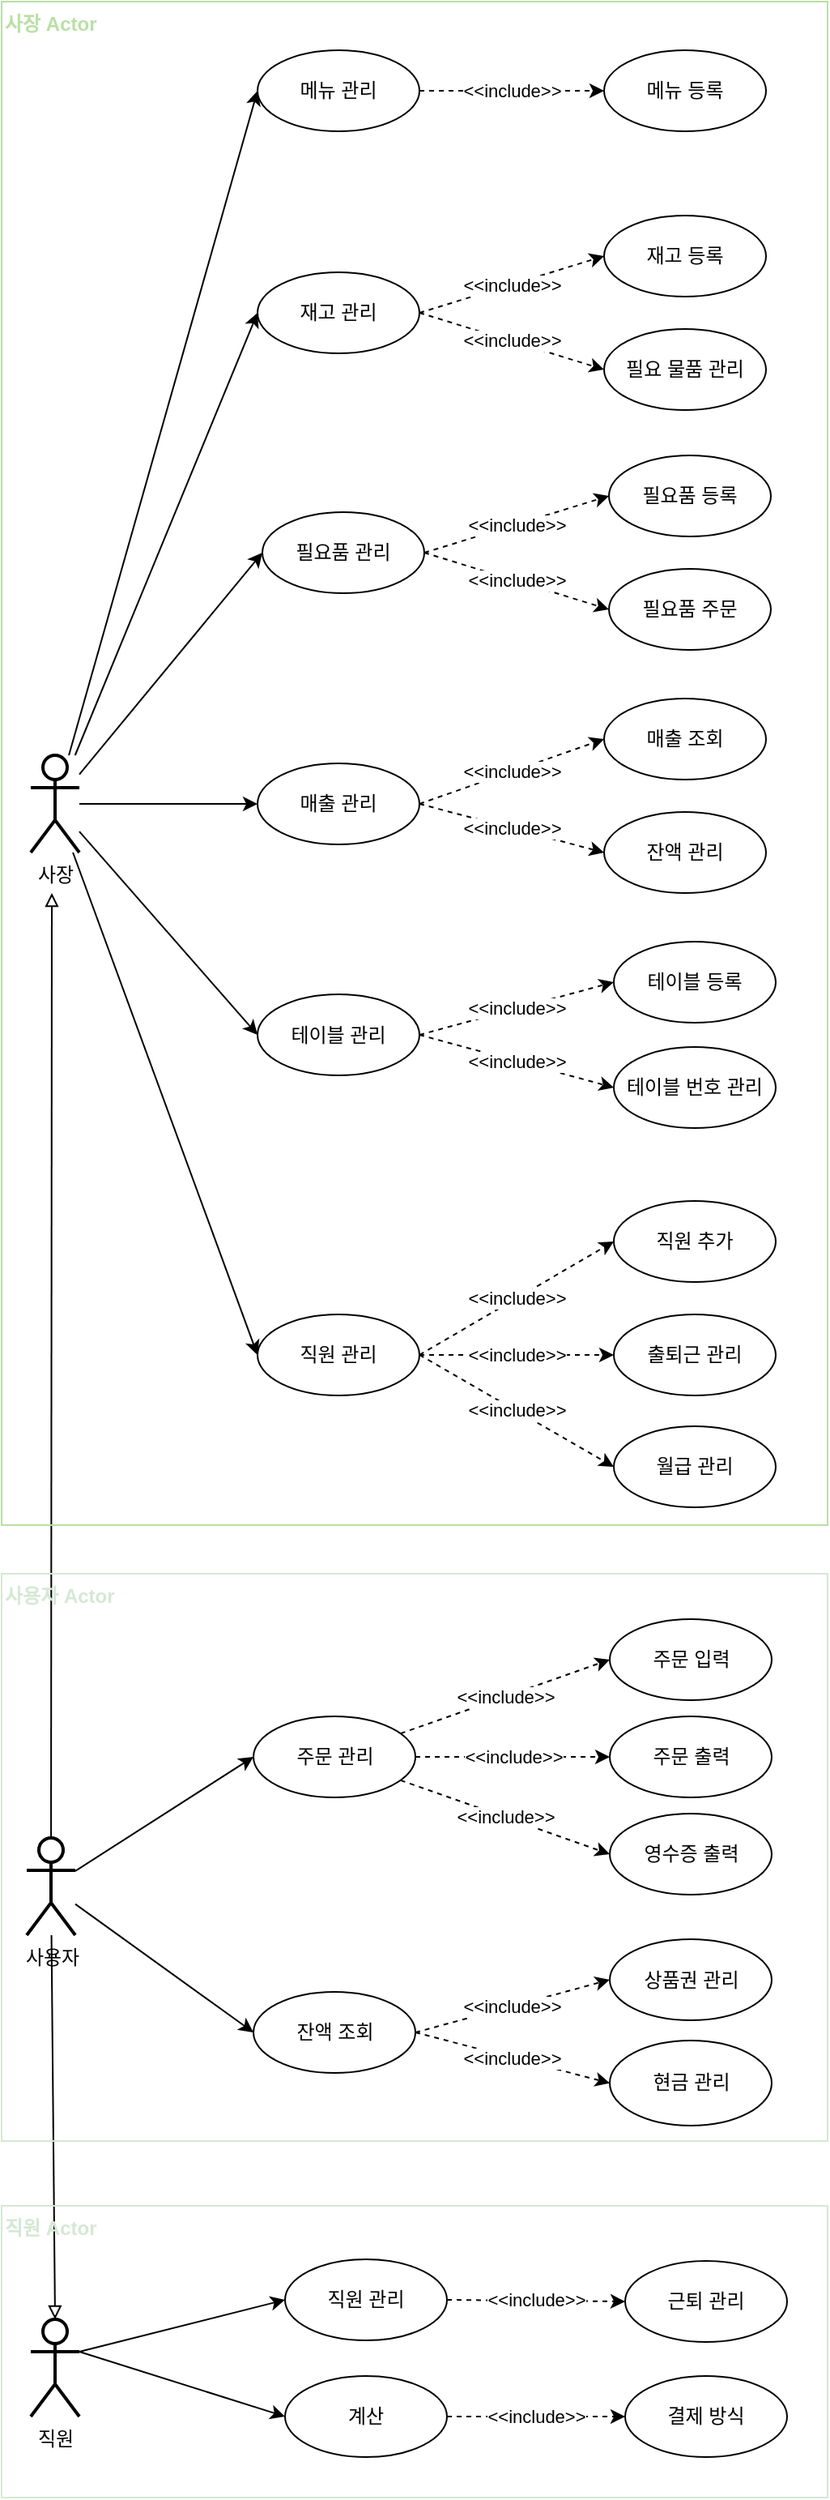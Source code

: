 <mxfile version="18.1.3" type="device" pages="14"><diagram id="dNYUf40_Q3BsnajBp4c-" name="Page-1"><mxGraphModel dx="1185" dy="635" grid="1" gridSize="10" guides="1" tooltips="1" connect="1" arrows="1" fold="1" page="1" pageScale="1" pageWidth="827" pageHeight="1169" math="0" shadow="0"><root><mxCell id="0"/><mxCell id="1" parent="0"/><mxCell id="pwPzJKN99cmkxpy-Q0yM-1" style="edgeStyle=none;rounded=0;orthogonalLoop=1;jettySize=auto;html=1;endArrow=block;endFill=0;" parent="1" source="pwPzJKN99cmkxpy-Q0yM-48" edge="1"><mxGeometry relative="1" as="geometry"><mxPoint x="31" y="550" as="targetPoint"/></mxGeometry></mxCell><mxCell id="pwPzJKN99cmkxpy-Q0yM-2" style="edgeStyle=none;rounded=0;orthogonalLoop=1;jettySize=auto;html=1;entryX=0.5;entryY=0;entryDx=0;entryDy=0;entryPerimeter=0;endArrow=block;endFill=0;" parent="1" source="pwPzJKN99cmkxpy-Q0yM-48" target="pwPzJKN99cmkxpy-Q0yM-65" edge="1"><mxGeometry relative="1" as="geometry"/></mxCell><mxCell id="pwPzJKN99cmkxpy-Q0yM-3" value="사장 Actor" style="text;html=1;strokeColor=#B9E0A5;fillColor=none;align=left;verticalAlign=top;whiteSpace=wrap;rounded=0;fontStyle=1;fontColor=#B9E0A5;" parent="1" vertex="1"><mxGeometry width="510" height="940" as="geometry"/></mxCell><mxCell id="pwPzJKN99cmkxpy-Q0yM-4" style="edgeStyle=none;rounded=0;orthogonalLoop=1;jettySize=auto;html=1;entryX=0;entryY=0.5;entryDx=0;entryDy=0;fontColor=#000000;endArrow=classic;endFill=1;" parent="1" source="pwPzJKN99cmkxpy-Q0yM-5" target="pwPzJKN99cmkxpy-Q0yM-40" edge="1"><mxGeometry relative="1" as="geometry"/></mxCell><mxCell id="pwPzJKN99cmkxpy-Q0yM-5" value="사장" style="shape=umlActor;verticalLabelPosition=bottom;verticalAlign=top;html=1;outlineConnect=0;strokeWidth=2;" parent="1" vertex="1"><mxGeometry x="18" y="465" width="30" height="60" as="geometry"/></mxCell><mxCell id="pwPzJKN99cmkxpy-Q0yM-6" value="" style="group" parent="1" vertex="1" connectable="0"><mxGeometry x="158" y="30" width="314" height="50" as="geometry"/></mxCell><mxCell id="pwPzJKN99cmkxpy-Q0yM-7" value="&lt;font color=&quot;#000000&quot;&gt;메뉴 관리&lt;br&gt;&lt;/font&gt;" style="ellipse;whiteSpace=wrap;html=1;fontColor=#B9E0A5;strokeColor=#000000;strokeWidth=1;" parent="pwPzJKN99cmkxpy-Q0yM-6" vertex="1"><mxGeometry width="100" height="50" as="geometry"/></mxCell><mxCell id="pwPzJKN99cmkxpy-Q0yM-8" value="&lt;font color=&quot;#000000&quot;&gt;메뉴 등록&lt;br&gt;&lt;/font&gt;" style="ellipse;whiteSpace=wrap;html=1;fontColor=#B9E0A5;strokeColor=#000000;strokeWidth=1;" parent="pwPzJKN99cmkxpy-Q0yM-6" vertex="1"><mxGeometry x="214" width="100" height="50" as="geometry"/></mxCell><mxCell id="pwPzJKN99cmkxpy-Q0yM-9" value="&amp;lt;&amp;lt;include&amp;gt;&amp;gt;" style="edgeStyle=none;rounded=0;orthogonalLoop=1;jettySize=auto;html=1;entryX=0;entryY=0.5;entryDx=0;entryDy=0;dashed=1;exitX=1;exitY=0.5;exitDx=0;exitDy=0;" parent="pwPzJKN99cmkxpy-Q0yM-6" source="pwPzJKN99cmkxpy-Q0yM-7" target="pwPzJKN99cmkxpy-Q0yM-8" edge="1"><mxGeometry relative="1" as="geometry"><mxPoint x="110" y="-130" as="sourcePoint"/><mxPoint x="230" y="-130" as="targetPoint"/></mxGeometry></mxCell><mxCell id="pwPzJKN99cmkxpy-Q0yM-10" style="edgeStyle=none;rounded=0;orthogonalLoop=1;jettySize=auto;html=1;entryX=0;entryY=0.5;entryDx=0;entryDy=0;" parent="1" source="pwPzJKN99cmkxpy-Q0yM-5" target="pwPzJKN99cmkxpy-Q0yM-7" edge="1"><mxGeometry relative="1" as="geometry"/></mxCell><mxCell id="pwPzJKN99cmkxpy-Q0yM-11" style="edgeStyle=none;rounded=0;orthogonalLoop=1;jettySize=auto;html=1;entryX=0;entryY=0.5;entryDx=0;entryDy=0;" parent="1" source="pwPzJKN99cmkxpy-Q0yM-5" target="pwPzJKN99cmkxpy-Q0yM-35" edge="1"><mxGeometry relative="1" as="geometry"/></mxCell><mxCell id="pwPzJKN99cmkxpy-Q0yM-12" value="" style="group" parent="1" vertex="1" connectable="0"><mxGeometry x="158" y="430" width="314" height="120" as="geometry"/></mxCell><mxCell id="pwPzJKN99cmkxpy-Q0yM-13" value="&lt;font color=&quot;#000000&quot;&gt;매출 관리&lt;br&gt;&lt;/font&gt;" style="ellipse;whiteSpace=wrap;html=1;fontColor=#B9E0A5;strokeColor=#000000;strokeWidth=1;" parent="pwPzJKN99cmkxpy-Q0yM-12" vertex="1"><mxGeometry y="40" width="100" height="50" as="geometry"/></mxCell><mxCell id="pwPzJKN99cmkxpy-Q0yM-14" value="&lt;font color=&quot;#000000&quot;&gt;매출 조회&lt;br&gt;&lt;/font&gt;" style="ellipse;whiteSpace=wrap;html=1;fontColor=#B9E0A5;strokeColor=#000000;strokeWidth=1;" parent="pwPzJKN99cmkxpy-Q0yM-12" vertex="1"><mxGeometry x="214" width="100" height="50" as="geometry"/></mxCell><mxCell id="pwPzJKN99cmkxpy-Q0yM-15" value="&lt;font color=&quot;#000000&quot;&gt;잔액 관리&lt;br&gt;&lt;/font&gt;" style="ellipse;whiteSpace=wrap;html=1;fontColor=#B9E0A5;strokeColor=#000000;strokeWidth=1;" parent="pwPzJKN99cmkxpy-Q0yM-12" vertex="1"><mxGeometry x="214" y="70" width="100" height="50" as="geometry"/></mxCell><mxCell id="pwPzJKN99cmkxpy-Q0yM-16" value="&amp;lt;&amp;lt;include&amp;gt;&amp;gt;" style="edgeStyle=none;rounded=0;orthogonalLoop=1;jettySize=auto;html=1;entryX=0;entryY=0.5;entryDx=0;entryDy=0;dashed=1;exitX=1;exitY=0.5;exitDx=0;exitDy=0;" parent="pwPzJKN99cmkxpy-Q0yM-12" source="pwPzJKN99cmkxpy-Q0yM-13" target="pwPzJKN99cmkxpy-Q0yM-14" edge="1"><mxGeometry relative="1" as="geometry"><mxPoint x="110" y="-155" as="sourcePoint"/><mxPoint x="224" y="-105" as="targetPoint"/></mxGeometry></mxCell><mxCell id="pwPzJKN99cmkxpy-Q0yM-17" value="&amp;lt;&amp;lt;include&amp;gt;&amp;gt;" style="edgeStyle=none;rounded=0;orthogonalLoop=1;jettySize=auto;html=1;entryX=0;entryY=0.5;entryDx=0;entryDy=0;dashed=1;exitX=1;exitY=0.5;exitDx=0;exitDy=0;" parent="pwPzJKN99cmkxpy-Q0yM-12" source="pwPzJKN99cmkxpy-Q0yM-13" target="pwPzJKN99cmkxpy-Q0yM-15" edge="1"><mxGeometry relative="1" as="geometry"><mxPoint x="110" y="-85" as="sourcePoint"/><mxPoint x="210" y="-30" as="targetPoint"/></mxGeometry></mxCell><mxCell id="pwPzJKN99cmkxpy-Q0yM-18" style="edgeStyle=none;rounded=0;orthogonalLoop=1;jettySize=auto;html=1;entryX=0;entryY=0.5;entryDx=0;entryDy=0;" parent="1" source="pwPzJKN99cmkxpy-Q0yM-5" target="pwPzJKN99cmkxpy-Q0yM-13" edge="1"><mxGeometry relative="1" as="geometry"/></mxCell><mxCell id="pwPzJKN99cmkxpy-Q0yM-19" value="" style="group" parent="1" vertex="1" connectable="0"><mxGeometry x="158" y="580" width="320" height="115" as="geometry"/></mxCell><mxCell id="pwPzJKN99cmkxpy-Q0yM-20" value="&lt;font color=&quot;#000000&quot;&gt;테이블 관리&lt;br&gt;&lt;/font&gt;" style="ellipse;whiteSpace=wrap;html=1;fontColor=#B9E0A5;strokeColor=#000000;strokeWidth=1;" parent="pwPzJKN99cmkxpy-Q0yM-19" vertex="1"><mxGeometry y="32.5" width="100" height="50" as="geometry"/></mxCell><mxCell id="pwPzJKN99cmkxpy-Q0yM-21" value="&lt;font color=&quot;#000000&quot;&gt;테이블 등록&lt;br&gt;&lt;/font&gt;" style="ellipse;whiteSpace=wrap;html=1;fontColor=#B9E0A5;strokeColor=#000000;strokeWidth=1;" parent="pwPzJKN99cmkxpy-Q0yM-19" vertex="1"><mxGeometry x="220" width="100" height="50" as="geometry"/></mxCell><mxCell id="pwPzJKN99cmkxpy-Q0yM-22" value="&lt;font color=&quot;#000000&quot;&gt;테이블 번호 관리&lt;br&gt;&lt;/font&gt;" style="ellipse;whiteSpace=wrap;html=1;fontColor=#B9E0A5;strokeColor=#000000;strokeWidth=1;" parent="pwPzJKN99cmkxpy-Q0yM-19" vertex="1"><mxGeometry x="220" y="65" width="100" height="50" as="geometry"/></mxCell><mxCell id="pwPzJKN99cmkxpy-Q0yM-23" value="&amp;lt;&amp;lt;include&amp;gt;&amp;gt;" style="edgeStyle=none;rounded=0;orthogonalLoop=1;jettySize=auto;html=1;entryX=0;entryY=0.5;entryDx=0;entryDy=0;dashed=1;exitX=1;exitY=0.5;exitDx=0;exitDy=0;" parent="pwPzJKN99cmkxpy-Q0yM-19" source="pwPzJKN99cmkxpy-Q0yM-20" target="pwPzJKN99cmkxpy-Q0yM-21" edge="1"><mxGeometry relative="1" as="geometry"><mxPoint x="110" y="-242.5" as="sourcePoint"/><mxPoint x="224" y="-252.5" as="targetPoint"/></mxGeometry></mxCell><mxCell id="pwPzJKN99cmkxpy-Q0yM-24" value="&amp;lt;&amp;lt;include&amp;gt;&amp;gt;" style="edgeStyle=none;rounded=0;orthogonalLoop=1;jettySize=auto;html=1;entryX=0;entryY=0.5;entryDx=0;entryDy=0;dashed=1;exitX=1;exitY=0.5;exitDx=0;exitDy=0;" parent="pwPzJKN99cmkxpy-Q0yM-19" source="pwPzJKN99cmkxpy-Q0yM-20" target="pwPzJKN99cmkxpy-Q0yM-22" edge="1"><mxGeometry relative="1" as="geometry"><mxPoint x="110" y="-169.5" as="sourcePoint"/><mxPoint x="230" y="-187.5" as="targetPoint"/></mxGeometry></mxCell><mxCell id="pwPzJKN99cmkxpy-Q0yM-25" style="edgeStyle=none;rounded=0;orthogonalLoop=1;jettySize=auto;html=1;entryX=0;entryY=0.5;entryDx=0;entryDy=0;" parent="1" source="pwPzJKN99cmkxpy-Q0yM-5" target="pwPzJKN99cmkxpy-Q0yM-20" edge="1"><mxGeometry relative="1" as="geometry"/></mxCell><mxCell id="pwPzJKN99cmkxpy-Q0yM-26" value="" style="group" parent="1" vertex="1" connectable="0"><mxGeometry x="158" y="740" width="320" height="189" as="geometry"/></mxCell><mxCell id="pwPzJKN99cmkxpy-Q0yM-27" value="&lt;font color=&quot;#000000&quot;&gt;직원 관리&lt;br&gt;&lt;/font&gt;" style="ellipse;whiteSpace=wrap;html=1;fontColor=#B9E0A5;strokeColor=#000000;strokeWidth=1;" parent="pwPzJKN99cmkxpy-Q0yM-26" vertex="1"><mxGeometry y="70" width="100" height="50" as="geometry"/></mxCell><mxCell id="pwPzJKN99cmkxpy-Q0yM-28" value="&lt;font color=&quot;#000000&quot;&gt;월급 관리&lt;br&gt;&lt;/font&gt;" style="ellipse;whiteSpace=wrap;html=1;fontColor=#B9E0A5;strokeColor=#000000;strokeWidth=1;" parent="pwPzJKN99cmkxpy-Q0yM-26" vertex="1"><mxGeometry x="220" y="139" width="100" height="50" as="geometry"/></mxCell><mxCell id="pwPzJKN99cmkxpy-Q0yM-29" value="&lt;font color=&quot;#000000&quot;&gt;직원 추가&lt;br&gt;&lt;/font&gt;" style="ellipse;whiteSpace=wrap;html=1;fontColor=#B9E0A5;strokeColor=#000000;strokeWidth=1;" parent="pwPzJKN99cmkxpy-Q0yM-26" vertex="1"><mxGeometry x="220" width="100" height="50" as="geometry"/></mxCell><mxCell id="pwPzJKN99cmkxpy-Q0yM-30" value="&lt;font color=&quot;#000000&quot;&gt;출퇴근 관리&lt;br&gt;&lt;/font&gt;" style="ellipse;whiteSpace=wrap;html=1;fontColor=#B9E0A5;strokeColor=#000000;strokeWidth=1;" parent="pwPzJKN99cmkxpy-Q0yM-26" vertex="1"><mxGeometry x="220" y="70" width="100" height="50" as="geometry"/></mxCell><mxCell id="pwPzJKN99cmkxpy-Q0yM-31" value="&amp;lt;&amp;lt;include&amp;gt;&amp;gt;" style="edgeStyle=none;rounded=0;orthogonalLoop=1;jettySize=auto;html=1;entryX=0;entryY=0.5;entryDx=0;entryDy=0;dashed=1;exitX=1;exitY=0.5;exitDx=0;exitDy=0;" parent="pwPzJKN99cmkxpy-Q0yM-26" source="pwPzJKN99cmkxpy-Q0yM-27" target="pwPzJKN99cmkxpy-Q0yM-29" edge="1"><mxGeometry relative="1" as="geometry"><mxPoint x="110" y="-312" as="sourcePoint"/><mxPoint x="230" y="-265" as="targetPoint"/></mxGeometry></mxCell><mxCell id="pwPzJKN99cmkxpy-Q0yM-32" value="&amp;lt;&amp;lt;include&amp;gt;&amp;gt;" style="edgeStyle=none;rounded=0;orthogonalLoop=1;jettySize=auto;html=1;entryX=0;entryY=0.5;entryDx=0;entryDy=0;dashed=1;exitX=1;exitY=0.5;exitDx=0;exitDy=0;" parent="pwPzJKN99cmkxpy-Q0yM-26" source="pwPzJKN99cmkxpy-Q0yM-27" target="pwPzJKN99cmkxpy-Q0yM-30" edge="1"><mxGeometry relative="1" as="geometry"><mxPoint x="110" y="-245" as="sourcePoint"/><mxPoint x="230" y="-195" as="targetPoint"/></mxGeometry></mxCell><mxCell id="pwPzJKN99cmkxpy-Q0yM-33" value="&amp;lt;&amp;lt;include&amp;gt;&amp;gt;" style="edgeStyle=none;rounded=0;orthogonalLoop=1;jettySize=auto;html=1;entryX=0;entryY=0.5;entryDx=0;entryDy=0;dashed=1;exitX=1;exitY=0.5;exitDx=0;exitDy=0;" parent="pwPzJKN99cmkxpy-Q0yM-26" source="pwPzJKN99cmkxpy-Q0yM-27" target="pwPzJKN99cmkxpy-Q0yM-28" edge="1"><mxGeometry relative="1" as="geometry"><mxPoint x="110" y="-245" as="sourcePoint"/><mxPoint x="230" y="-135" as="targetPoint"/></mxGeometry></mxCell><mxCell id="pwPzJKN99cmkxpy-Q0yM-34" style="edgeStyle=none;rounded=0;orthogonalLoop=1;jettySize=auto;html=1;entryX=0;entryY=0.5;entryDx=0;entryDy=0;" parent="1" source="pwPzJKN99cmkxpy-Q0yM-5" target="pwPzJKN99cmkxpy-Q0yM-27" edge="1"><mxGeometry relative="1" as="geometry"/></mxCell><mxCell id="pwPzJKN99cmkxpy-Q0yM-35" value="&lt;font color=&quot;#000000&quot;&gt;재고 관리&lt;br&gt;&lt;/font&gt;" style="ellipse;whiteSpace=wrap;html=1;fontColor=#B9E0A5;strokeColor=#000000;strokeWidth=1;" parent="1" vertex="1"><mxGeometry x="158" y="167" width="100" height="50" as="geometry"/></mxCell><mxCell id="pwPzJKN99cmkxpy-Q0yM-36" value="&lt;font color=&quot;#000000&quot;&gt;재고 등록&lt;br&gt;&lt;/font&gt;" style="ellipse;whiteSpace=wrap;html=1;fontColor=#B9E0A5;strokeColor=#000000;strokeWidth=1;" parent="1" vertex="1"><mxGeometry x="372" y="132" width="100" height="50" as="geometry"/></mxCell><mxCell id="pwPzJKN99cmkxpy-Q0yM-37" value="&lt;font color=&quot;#000000&quot;&gt;필요 물품 관리&lt;br&gt;&lt;/font&gt;" style="ellipse;whiteSpace=wrap;html=1;fontColor=#B9E0A5;strokeColor=#000000;strokeWidth=1;" parent="1" vertex="1"><mxGeometry x="372" y="202" width="100" height="50" as="geometry"/></mxCell><mxCell id="pwPzJKN99cmkxpy-Q0yM-38" value="&amp;lt;&amp;lt;include&amp;gt;&amp;gt;" style="edgeStyle=none;rounded=0;orthogonalLoop=1;jettySize=auto;html=1;entryX=0;entryY=0.5;entryDx=0;entryDy=0;dashed=1;exitX=1;exitY=0.5;exitDx=0;exitDy=0;" parent="1" source="pwPzJKN99cmkxpy-Q0yM-35" target="pwPzJKN99cmkxpy-Q0yM-36" edge="1"><mxGeometry relative="1" as="geometry"><mxPoint x="268" y="62" as="sourcePoint"/><mxPoint x="382" y="62" as="targetPoint"/></mxGeometry></mxCell><mxCell id="pwPzJKN99cmkxpy-Q0yM-39" value="&amp;lt;&amp;lt;include&amp;gt;&amp;gt;" style="edgeStyle=none;rounded=0;orthogonalLoop=1;jettySize=auto;html=1;entryX=0;entryY=0.5;entryDx=0;entryDy=0;dashed=1;exitX=1;exitY=0.5;exitDx=0;exitDy=0;" parent="1" source="pwPzJKN99cmkxpy-Q0yM-35" target="pwPzJKN99cmkxpy-Q0yM-37" edge="1"><mxGeometry relative="1" as="geometry"><mxPoint x="268" y="132" as="sourcePoint"/><mxPoint x="382" y="122" as="targetPoint"/></mxGeometry></mxCell><mxCell id="pwPzJKN99cmkxpy-Q0yM-40" value="&lt;font color=&quot;#000000&quot;&gt;필요품 관리&lt;br&gt;&lt;/font&gt;" style="ellipse;whiteSpace=wrap;html=1;fontColor=#B9E0A5;strokeColor=#000000;strokeWidth=1;" parent="1" vertex="1"><mxGeometry x="161" y="315" width="100" height="50" as="geometry"/></mxCell><mxCell id="pwPzJKN99cmkxpy-Q0yM-41" value="&lt;span style=&quot;color: rgb(0, 0, 0);&quot;&gt;필요품 등록&lt;/span&gt;&lt;font color=&quot;#000000&quot;&gt;&lt;br&gt;&lt;/font&gt;" style="ellipse;whiteSpace=wrap;html=1;fontColor=#B9E0A5;strokeColor=#000000;strokeWidth=1;" parent="1" vertex="1"><mxGeometry x="375" y="280" width="100" height="50" as="geometry"/></mxCell><mxCell id="pwPzJKN99cmkxpy-Q0yM-42" value="&lt;span style=&quot;color: rgb(0, 0, 0);&quot;&gt;필요품&lt;/span&gt;&lt;span style=&quot;color: rgb(0, 0, 0);&quot;&gt;&amp;nbsp;주문&lt;/span&gt;&lt;font color=&quot;#000000&quot;&gt;&lt;br&gt;&lt;/font&gt;" style="ellipse;whiteSpace=wrap;html=1;fontColor=#B9E0A5;strokeColor=#000000;strokeWidth=1;" parent="1" vertex="1"><mxGeometry x="375" y="350" width="100" height="50" as="geometry"/></mxCell><mxCell id="pwPzJKN99cmkxpy-Q0yM-43" value="&amp;lt;&amp;lt;include&amp;gt;&amp;gt;" style="edgeStyle=none;rounded=0;orthogonalLoop=1;jettySize=auto;html=1;entryX=0;entryY=0.5;entryDx=0;entryDy=0;dashed=1;exitX=1;exitY=0.5;exitDx=0;exitDy=0;" parent="1" source="pwPzJKN99cmkxpy-Q0yM-40" target="pwPzJKN99cmkxpy-Q0yM-41" edge="1"><mxGeometry relative="1" as="geometry"><mxPoint x="271" y="210" as="sourcePoint"/><mxPoint x="385" y="210" as="targetPoint"/></mxGeometry></mxCell><mxCell id="pwPzJKN99cmkxpy-Q0yM-44" value="&amp;lt;&amp;lt;include&amp;gt;&amp;gt;" style="edgeStyle=none;rounded=0;orthogonalLoop=1;jettySize=auto;html=1;entryX=0;entryY=0.5;entryDx=0;entryDy=0;dashed=1;exitX=1;exitY=0.5;exitDx=0;exitDy=0;" parent="1" source="pwPzJKN99cmkxpy-Q0yM-40" target="pwPzJKN99cmkxpy-Q0yM-42" edge="1"><mxGeometry relative="1" as="geometry"><mxPoint x="271" y="280" as="sourcePoint"/><mxPoint x="385" y="270" as="targetPoint"/></mxGeometry></mxCell><mxCell id="pwPzJKN99cmkxpy-Q0yM-45" value="&lt;font color=&quot;#d5e8d4&quot;&gt;직원 Actor&lt;/font&gt;" style="text;html=1;strokeColor=#D5E8D4;fillColor=none;align=left;verticalAlign=top;rounded=0;fontStyle=1;fontColor=#B9E0A5;labelBackgroundColor=none;labelBorderColor=none;whiteSpace=wrap;" parent="1" vertex="1"><mxGeometry y="1360" width="510" height="180" as="geometry"/></mxCell><mxCell id="pwPzJKN99cmkxpy-Q0yM-46" value="&lt;font color=&quot;#d5e8d4&quot;&gt;사용자 Actor&lt;/font&gt;" style="text;html=1;strokeColor=#D5E8D4;fillColor=none;align=left;verticalAlign=top;rounded=0;fontStyle=1;fontColor=#B9E0A5;labelBackgroundColor=none;labelBorderColor=none;whiteSpace=wrap;" parent="1" vertex="1"><mxGeometry y="970" width="510" height="350" as="geometry"/></mxCell><mxCell id="pwPzJKN99cmkxpy-Q0yM-47" value="" style="group" parent="1" vertex="1" connectable="0"><mxGeometry x="15.5" y="998" width="460" height="312.5" as="geometry"/></mxCell><mxCell id="pwPzJKN99cmkxpy-Q0yM-48" value="사용자" style="shape=umlActor;verticalLabelPosition=bottom;verticalAlign=top;html=1;outlineConnect=0;strokeWidth=2;" parent="pwPzJKN99cmkxpy-Q0yM-47" vertex="1"><mxGeometry y="135" width="30" height="60" as="geometry"/></mxCell><mxCell id="pwPzJKN99cmkxpy-Q0yM-49" value="" style="group" parent="pwPzJKN99cmkxpy-Q0yM-47" vertex="1" connectable="0"><mxGeometry x="140" width="320" height="170" as="geometry"/></mxCell><mxCell id="pwPzJKN99cmkxpy-Q0yM-50" value="&lt;font color=&quot;#000000&quot;&gt;주문 관리&lt;br&gt;&lt;/font&gt;" style="ellipse;whiteSpace=wrap;html=1;fontColor=#B9E0A5;strokeColor=#000000;strokeWidth=1;" parent="pwPzJKN99cmkxpy-Q0yM-49" vertex="1"><mxGeometry y="60" width="100" height="50" as="geometry"/></mxCell><mxCell id="pwPzJKN99cmkxpy-Q0yM-51" value="&lt;font color=&quot;#000000&quot;&gt;주문 입력&lt;/font&gt;" style="ellipse;whiteSpace=wrap;html=1;fontColor=#B9E0A5;strokeColor=#000000;strokeWidth=1;" parent="pwPzJKN99cmkxpy-Q0yM-49" vertex="1"><mxGeometry x="220" width="100" height="50" as="geometry"/></mxCell><mxCell id="pwPzJKN99cmkxpy-Q0yM-52" value="&amp;lt;&amp;lt;include&amp;gt;&amp;gt;" style="edgeStyle=none;rounded=0;orthogonalLoop=1;jettySize=auto;html=1;entryX=0;entryY=0.5;entryDx=0;entryDy=0;dashed=1;" parent="pwPzJKN99cmkxpy-Q0yM-49" source="pwPzJKN99cmkxpy-Q0yM-50" target="pwPzJKN99cmkxpy-Q0yM-51" edge="1"><mxGeometry relative="1" as="geometry"/></mxCell><mxCell id="pwPzJKN99cmkxpy-Q0yM-53" value="&lt;font color=&quot;#000000&quot;&gt;영수증 출력&lt;/font&gt;" style="ellipse;whiteSpace=wrap;html=1;fontColor=#B9E0A5;strokeColor=#000000;strokeWidth=1;" parent="pwPzJKN99cmkxpy-Q0yM-49" vertex="1"><mxGeometry x="220" y="120" width="100" height="50" as="geometry"/></mxCell><mxCell id="pwPzJKN99cmkxpy-Q0yM-54" value="&amp;lt;&amp;lt;include&amp;gt;&amp;gt;" style="edgeStyle=none;rounded=0;orthogonalLoop=1;jettySize=auto;html=1;entryX=0;entryY=0.5;entryDx=0;entryDy=0;dashed=1;" parent="pwPzJKN99cmkxpy-Q0yM-49" source="pwPzJKN99cmkxpy-Q0yM-50" target="pwPzJKN99cmkxpy-Q0yM-53" edge="1"><mxGeometry relative="1" as="geometry"/></mxCell><mxCell id="pwPzJKN99cmkxpy-Q0yM-55" value="&lt;font color=&quot;#000000&quot;&gt;주문 출력&lt;/font&gt;" style="ellipse;whiteSpace=wrap;html=1;fontColor=#B9E0A5;strokeColor=#000000;strokeWidth=1;" parent="pwPzJKN99cmkxpy-Q0yM-49" vertex="1"><mxGeometry x="220" y="60" width="100" height="50" as="geometry"/></mxCell><mxCell id="pwPzJKN99cmkxpy-Q0yM-56" value="&amp;lt;&amp;lt;include&amp;gt;&amp;gt;" style="edgeStyle=none;rounded=0;orthogonalLoop=1;jettySize=auto;html=1;entryX=0;entryY=0.5;entryDx=0;entryDy=0;dashed=1;" parent="pwPzJKN99cmkxpy-Q0yM-49" source="pwPzJKN99cmkxpy-Q0yM-50" target="pwPzJKN99cmkxpy-Q0yM-55" edge="1"><mxGeometry relative="1" as="geometry"/></mxCell><mxCell id="pwPzJKN99cmkxpy-Q0yM-57" style="rounded=0;orthogonalLoop=1;jettySize=auto;html=1;entryX=0;entryY=0.5;entryDx=0;entryDy=0;" parent="pwPzJKN99cmkxpy-Q0yM-47" source="pwPzJKN99cmkxpy-Q0yM-48" target="pwPzJKN99cmkxpy-Q0yM-50" edge="1"><mxGeometry relative="1" as="geometry"/></mxCell><mxCell id="pwPzJKN99cmkxpy-Q0yM-58" style="edgeStyle=none;rounded=0;orthogonalLoop=1;jettySize=auto;html=1;entryX=0;entryY=0.5;entryDx=0;entryDy=0;" parent="pwPzJKN99cmkxpy-Q0yM-47" source="pwPzJKN99cmkxpy-Q0yM-48" target="pwPzJKN99cmkxpy-Q0yM-60" edge="1"><mxGeometry relative="1" as="geometry"/></mxCell><mxCell id="pwPzJKN99cmkxpy-Q0yM-59" value="" style="group" parent="pwPzJKN99cmkxpy-Q0yM-47" vertex="1" connectable="0"><mxGeometry x="140" y="197.5" width="320" height="115" as="geometry"/></mxCell><mxCell id="pwPzJKN99cmkxpy-Q0yM-60" value="&lt;span style=&quot;color: rgb(0, 0, 0);&quot;&gt;잔액 조회&lt;/span&gt;&lt;font color=&quot;#000000&quot;&gt;&lt;br&gt;&lt;/font&gt;" style="ellipse;whiteSpace=wrap;html=1;fontColor=#B9E0A5;strokeColor=#000000;strokeWidth=1;" parent="pwPzJKN99cmkxpy-Q0yM-59" vertex="1"><mxGeometry y="32.5" width="100" height="50" as="geometry"/></mxCell><mxCell id="pwPzJKN99cmkxpy-Q0yM-61" value="&lt;span style=&quot;color: rgb(0, 0, 0);&quot;&gt;상품권 관리&lt;/span&gt;" style="ellipse;whiteSpace=wrap;html=1;fontColor=#B9E0A5;strokeColor=#000000;strokeWidth=1;" parent="pwPzJKN99cmkxpy-Q0yM-59" vertex="1"><mxGeometry x="220" width="100" height="50" as="geometry"/></mxCell><mxCell id="pwPzJKN99cmkxpy-Q0yM-62" value="&amp;lt;&amp;lt;include&amp;gt;&amp;gt;" style="edgeStyle=none;rounded=0;orthogonalLoop=1;jettySize=auto;html=1;entryX=0;entryY=0.5;entryDx=0;entryDy=0;dashed=1;exitX=1;exitY=0.5;exitDx=0;exitDy=0;" parent="pwPzJKN99cmkxpy-Q0yM-59" source="pwPzJKN99cmkxpy-Q0yM-60" target="pwPzJKN99cmkxpy-Q0yM-61" edge="1"><mxGeometry relative="1" as="geometry"><mxPoint x="116.848" y="-166.917" as="sourcePoint"/><mxPoint x="246" y="-212.5" as="targetPoint"/></mxGeometry></mxCell><mxCell id="pwPzJKN99cmkxpy-Q0yM-63" value="&lt;font color=&quot;#000000&quot;&gt;현금 관리&lt;/font&gt;" style="ellipse;whiteSpace=wrap;html=1;fontColor=#B9E0A5;strokeColor=#000000;strokeWidth=1;" parent="pwPzJKN99cmkxpy-Q0yM-59" vertex="1"><mxGeometry x="220" y="62.5" width="100" height="52.5" as="geometry"/></mxCell><mxCell id="pwPzJKN99cmkxpy-Q0yM-64" value="&amp;lt;&amp;lt;include&amp;gt;&amp;gt;" style="edgeStyle=none;rounded=0;orthogonalLoop=1;jettySize=auto;html=1;entryX=0;entryY=0.5;entryDx=0;entryDy=0;dashed=1;exitX=1;exitY=0.5;exitDx=0;exitDy=0;" parent="pwPzJKN99cmkxpy-Q0yM-59" source="pwPzJKN99cmkxpy-Q0yM-60" target="pwPzJKN99cmkxpy-Q0yM-63" edge="1"><mxGeometry relative="1" as="geometry"><mxPoint x="134.5" y="132.5" as="sourcePoint"/><mxPoint x="230" y="67.5" as="targetPoint"/></mxGeometry></mxCell><mxCell id="pwPzJKN99cmkxpy-Q0yM-65" value="직원" style="shape=umlActor;verticalLabelPosition=bottom;verticalAlign=top;html=1;outlineConnect=0;strokeWidth=2;" parent="1" vertex="1"><mxGeometry x="18" y="1430" width="30" height="60" as="geometry"/></mxCell><mxCell id="pwPzJKN99cmkxpy-Q0yM-66" value="&lt;font color=&quot;#000000&quot;&gt;직원 관리&lt;/font&gt;" style="ellipse;whiteSpace=wrap;html=1;fontColor=#B9E0A5;strokeColor=#000000;strokeWidth=1;" parent="1" vertex="1"><mxGeometry x="175" y="1393" width="100" height="50" as="geometry"/></mxCell><mxCell id="pwPzJKN99cmkxpy-Q0yM-67" style="edgeStyle=none;rounded=0;orthogonalLoop=1;jettySize=auto;html=1;entryX=0;entryY=0.5;entryDx=0;entryDy=0;exitX=1;exitY=0.333;exitDx=0;exitDy=0;exitPerimeter=0;" parent="1" source="pwPzJKN99cmkxpy-Q0yM-65" target="pwPzJKN99cmkxpy-Q0yM-66" edge="1"><mxGeometry relative="1" as="geometry"><mxPoint x="110" y="1420" as="sourcePoint"/></mxGeometry></mxCell><mxCell id="pwPzJKN99cmkxpy-Q0yM-68" value="&lt;font color=&quot;#000000&quot;&gt;근퇴 관리&lt;/font&gt;" style="ellipse;whiteSpace=wrap;html=1;fontColor=#B9E0A5;strokeColor=#000000;strokeWidth=1;" parent="1" vertex="1"><mxGeometry x="385" y="1394" width="100" height="50" as="geometry"/></mxCell><mxCell id="pwPzJKN99cmkxpy-Q0yM-69" value="&amp;lt;&amp;lt;include&amp;gt;&amp;gt;" style="edgeStyle=none;rounded=0;orthogonalLoop=1;jettySize=auto;html=1;entryX=0;entryY=0.5;entryDx=0;entryDy=0;dashed=1;exitX=1;exitY=0.5;exitDx=0;exitDy=0;" parent="1" source="pwPzJKN99cmkxpy-Q0yM-66" target="pwPzJKN99cmkxpy-Q0yM-68" edge="1"><mxGeometry relative="1" as="geometry"><mxPoint x="266.0" y="978" as="sourcePoint"/><mxPoint x="386.0" y="1047" as="targetPoint"/></mxGeometry></mxCell><mxCell id="pwPzJKN99cmkxpy-Q0yM-70" value="&lt;font color=&quot;#000000&quot;&gt;계산&lt;/font&gt;" style="ellipse;whiteSpace=wrap;html=1;fontColor=#B9E0A5;strokeColor=#000000;strokeWidth=1;" parent="1" vertex="1"><mxGeometry x="175" y="1465" width="100" height="50" as="geometry"/></mxCell><mxCell id="pwPzJKN99cmkxpy-Q0yM-71" value="&lt;font color=&quot;#000000&quot;&gt;결제 방식&lt;/font&gt;" style="ellipse;whiteSpace=wrap;html=1;fontColor=#B9E0A5;strokeColor=#000000;strokeWidth=1;" parent="1" vertex="1"><mxGeometry x="385" y="1465" width="100" height="50" as="geometry"/></mxCell><mxCell id="pwPzJKN99cmkxpy-Q0yM-72" value="&amp;lt;&amp;lt;include&amp;gt;&amp;gt;" style="edgeStyle=none;rounded=0;orthogonalLoop=1;jettySize=auto;html=1;entryX=0;entryY=0.5;entryDx=0;entryDy=0;dashed=1;exitX=1;exitY=0.5;exitDx=0;exitDy=0;" parent="1" source="pwPzJKN99cmkxpy-Q0yM-70" target="pwPzJKN99cmkxpy-Q0yM-71" edge="1"><mxGeometry relative="1" as="geometry"><mxPoint x="266.0" y="1064" as="sourcePoint"/><mxPoint x="386.0" y="1133" as="targetPoint"/></mxGeometry></mxCell><mxCell id="pwPzJKN99cmkxpy-Q0yM-73" style="edgeStyle=none;rounded=0;orthogonalLoop=1;jettySize=auto;html=1;entryX=0;entryY=0.5;entryDx=0;entryDy=0;exitX=1;exitY=0.333;exitDx=0;exitDy=0;exitPerimeter=0;" parent="1" source="pwPzJKN99cmkxpy-Q0yM-65" target="pwPzJKN99cmkxpy-Q0yM-70" edge="1"><mxGeometry relative="1" as="geometry"><mxPoint x="120" y="1540" as="sourcePoint"/><mxPoint x="185" y="1428" as="targetPoint"/></mxGeometry></mxCell></root></mxGraphModel></diagram><diagram name="1.2 MenuManagement_Usecase" id="2we76Hh-StEMM5n-RtbI"><mxGraphModel dx="595" dy="762" grid="1" gridSize="10" guides="1" tooltips="1" connect="1" arrows="1" fold="1" page="1" pageScale="1" pageWidth="827" pageHeight="1169" math="0" shadow="0"><root><mxCell id="0"/><mxCell id="1" parent="0"/><mxCell id="XDowOBrjfd11f24uFxYJ-2" value="&lt;font color=&quot;#000000&quot;&gt;주문 관리&lt;br&gt;&lt;/font&gt;" style="ellipse;whiteSpace=wrap;html=1;fontColor=#B9E0A5;strokeColor=#000000;strokeWidth=1;" parent="1" vertex="1"><mxGeometry x="997" y="514.5" width="100" height="50" as="geometry"/></mxCell><mxCell id="XDowOBrjfd11f24uFxYJ-4" value="&amp;lt;&amp;lt;include&amp;gt;&amp;gt;" style="edgeStyle=none;rounded=0;orthogonalLoop=1;jettySize=auto;html=1;entryX=0;entryY=0.5;entryDx=0;entryDy=0;dashed=1;exitX=1;exitY=0.5;exitDx=0;exitDy=0;" parent="1" source="XDowOBrjfd11f24uFxYJ-2" target="XDowOBrjfd11f24uFxYJ-3" edge="1"><mxGeometry relative="1" as="geometry"><mxPoint x="1107" y="99.5" as="sourcePoint"/><mxPoint x="1227" y="99.5" as="targetPoint"/></mxGeometry></mxCell><mxCell id="8Dir0-qeBW3zB5NbecXV-2" style="edgeStyle=none;rounded=0;orthogonalLoop=1;jettySize=auto;html=1;entryX=0;entryY=0.5;entryDx=0;entryDy=0;endArrow=classic;endFill=1;" parent="1" source="8Dir0-qeBW3zB5NbecXV-1" target="XDowOBrjfd11f24uFxYJ-2" edge="1"><mxGeometry relative="1" as="geometry"/></mxCell><mxCell id="8Dir0-qeBW3zB5NbecXV-1" value="사용자" style="shape=umlActor;verticalLabelPosition=bottom;verticalAlign=top;html=1;outlineConnect=0;strokeWidth=2;" parent="1" vertex="1"><mxGeometry x="857" y="509.5" width="30" height="60" as="geometry"/></mxCell><mxCell id="rX3aogvzLl5jGYmN47q7-2" value="&lt;font&gt;사용자_주문 관리&lt;/font&gt;" style="text;html=1;strokeColor=#000000;fillColor=none;align=left;verticalAlign=top;rounded=0;fontStyle=1;fontColor=#000000;labelBackgroundColor=none;labelBorderColor=none;whiteSpace=wrap;" parent="1" vertex="1"><mxGeometry x="827" width="953" height="700" as="geometry"/></mxCell><mxCell id="hmSN232cMedu7EW1A22A-3" value="&amp;lt;&amp;lt;include&amp;gt;&amp;gt;" style="edgeStyle=none;rounded=0;orthogonalLoop=1;jettySize=auto;html=1;entryX=0;entryY=0.5;entryDx=0;entryDy=0;dashed=1;exitX=1;exitY=0.5;exitDx=0;exitDy=0;" parent="1" source="XDowOBrjfd11f24uFxYJ-2" target="hmSN232cMedu7EW1A22A-5" edge="1"><mxGeometry relative="1" as="geometry"><mxPoint x="1097" y="344.5" as="sourcePoint"/><mxPoint x="1227" y="189.5" as="targetPoint"/></mxGeometry></mxCell><mxCell id="hmSN232cMedu7EW1A22A-5" value="&lt;span style=&quot;color: rgb(0, 0, 0);&quot;&gt;주문 출력&lt;/span&gt;&lt;font color=&quot;#000000&quot;&gt;&lt;br&gt;&lt;/font&gt;" style="ellipse;whiteSpace=wrap;html=1;fontColor=#B9E0A5;strokeColor=#000000;strokeWidth=1;" parent="1" vertex="1"><mxGeometry x="1211" y="619.5" width="100" height="50" as="geometry"/></mxCell><mxCell id="XDowOBrjfd11f24uFxYJ-3" value="&lt;font color=&quot;#000000&quot;&gt;주문 입력&lt;br&gt;&lt;/font&gt;" style="ellipse;whiteSpace=wrap;html=1;fontColor=#B9E0A5;strokeColor=#000000;strokeWidth=1;" parent="1" vertex="1"><mxGeometry x="1211" y="279.5" width="100" height="50" as="geometry"/></mxCell><mxCell id="B_JNWwcixsFM66iEKsYb-2" value="&amp;lt;&amp;lt;include&amp;gt;&amp;gt;" style="edgeStyle=none;rounded=0;orthogonalLoop=1;jettySize=auto;html=1;entryX=0;entryY=0.5;entryDx=0;entryDy=0;dashed=1;exitX=1;exitY=0.5;exitDx=0;exitDy=0;" parent="1" source="XDowOBrjfd11f24uFxYJ-3" target="ojo-Ab3aonv8wPDSUGyQ-2" edge="1"><mxGeometry relative="1" as="geometry"><mxPoint x="1107.0" y="314.5" as="sourcePoint"/><mxPoint x="1221" y="314.5" as="targetPoint"/></mxGeometry></mxCell><mxCell id="B_JNWwcixsFM66iEKsYb-3" value="&amp;lt;&amp;lt;include&amp;gt;&amp;gt;" style="edgeStyle=none;rounded=0;orthogonalLoop=1;jettySize=auto;html=1;entryX=0;entryY=0.5;entryDx=0;entryDy=0;dashed=1;exitX=1;exitY=0.5;exitDx=0;exitDy=0;" parent="1" source="XDowOBrjfd11f24uFxYJ-3" target="7p1uzI5rg-rN0MJe_PM0-4" edge="1"><mxGeometry relative="1" as="geometry"><mxPoint x="1321" y="314.5" as="sourcePoint"/><mxPoint x="1431" y="464.5" as="targetPoint"/></mxGeometry></mxCell><mxCell id="B_JNWwcixsFM66iEKsYb-4" value="&amp;lt;&amp;lt;include&amp;gt;&amp;gt;" style="edgeStyle=none;rounded=0;orthogonalLoop=1;jettySize=auto;html=1;entryX=0;entryY=0.5;entryDx=0;entryDy=0;dashed=1;exitX=1;exitY=0.5;exitDx=0;exitDy=0;" parent="1" source="XDowOBrjfd11f24uFxYJ-3" target="7p1uzI5rg-rN0MJe_PM0-11" edge="1"><mxGeometry relative="1" as="geometry"><mxPoint x="1321" y="314.5" as="sourcePoint"/><mxPoint x="1431" y="614.5" as="targetPoint"/></mxGeometry></mxCell><mxCell id="7p1uzI5rg-rN0MJe_PM0-18" value="" style="group" parent="1" vertex="1" connectable="0"><mxGeometry x="1431" y="420" width="324" height="175" as="geometry"/></mxCell><mxCell id="7p1uzI5rg-rN0MJe_PM0-11" value="&lt;font color=&quot;#000000&quot;&gt;주문 배달 등록&lt;br&gt;&lt;/font&gt;" style="ellipse;whiteSpace=wrap;html=1;fontColor=#B9E0A5;strokeColor=#000000;strokeWidth=1;" parent="7p1uzI5rg-rN0MJe_PM0-18" vertex="1"><mxGeometry y="60" width="100" height="50" as="geometry"/></mxCell><mxCell id="7p1uzI5rg-rN0MJe_PM0-12" value="&lt;font color=&quot;#000000&quot;&gt;주문&amp;nbsp;&lt;/font&gt;&lt;span style=&quot;color: rgb(0, 0, 0);&quot;&gt;배달&lt;/span&gt;&lt;font color=&quot;#000000&quot;&gt;&amp;nbsp;입력&lt;br&gt;&lt;/font&gt;" style="ellipse;whiteSpace=wrap;html=1;fontColor=#B9E0A5;strokeColor=#000000;strokeWidth=1;" parent="7p1uzI5rg-rN0MJe_PM0-18" vertex="1"><mxGeometry x="224" width="100" height="50" as="geometry"/></mxCell><mxCell id="7p1uzI5rg-rN0MJe_PM0-13" value="&lt;font color=&quot;#000000&quot;&gt;주문&amp;nbsp;&lt;/font&gt;&lt;span style=&quot;color: rgb(0, 0, 0);&quot;&gt;배달&lt;/span&gt;&lt;font color=&quot;#000000&quot;&gt;&amp;nbsp;변경&lt;br&gt;&lt;/font&gt;" style="ellipse;whiteSpace=wrap;html=1;fontColor=#B9E0A5;strokeColor=#000000;strokeWidth=1;" parent="7p1uzI5rg-rN0MJe_PM0-18" vertex="1"><mxGeometry x="224" y="60" width="100" height="50" as="geometry"/></mxCell><mxCell id="7p1uzI5rg-rN0MJe_PM0-14" value="&amp;lt;&amp;lt;include&amp;gt;&amp;gt;" style="edgeStyle=none;rounded=0;orthogonalLoop=1;jettySize=auto;html=1;entryX=0;entryY=0.5;entryDx=0;entryDy=0;dashed=1;exitX=1;exitY=0.5;exitDx=0;exitDy=0;" parent="7p1uzI5rg-rN0MJe_PM0-18" source="7p1uzI5rg-rN0MJe_PM0-11" target="7p1uzI5rg-rN0MJe_PM0-12" edge="1"><mxGeometry relative="1" as="geometry"><mxPoint x="-110" y="255" as="sourcePoint"/><mxPoint x="10" y="175" as="targetPoint"/></mxGeometry></mxCell><mxCell id="7p1uzI5rg-rN0MJe_PM0-15" value="&amp;lt;&amp;lt;include&amp;gt;&amp;gt;" style="edgeStyle=none;rounded=0;orthogonalLoop=1;jettySize=auto;html=1;entryX=0;entryY=0.5;entryDx=0;entryDy=0;dashed=1;exitX=1;exitY=0.5;exitDx=0;exitDy=0;" parent="7p1uzI5rg-rN0MJe_PM0-18" source="7p1uzI5rg-rN0MJe_PM0-11" target="7p1uzI5rg-rN0MJe_PM0-13" edge="1"><mxGeometry relative="1" as="geometry"><mxPoint x="110" y="175" as="sourcePoint"/><mxPoint x="234" y="75" as="targetPoint"/></mxGeometry></mxCell><mxCell id="7p1uzI5rg-rN0MJe_PM0-16" value="&lt;font color=&quot;#000000&quot;&gt;주문&amp;nbsp;&lt;/font&gt;&lt;span style=&quot;color: rgb(0, 0, 0);&quot;&gt;배달&lt;/span&gt;&lt;font color=&quot;#000000&quot;&gt;&amp;nbsp;취소&lt;br&gt;&lt;/font&gt;" style="ellipse;whiteSpace=wrap;html=1;fontColor=#B9E0A5;strokeColor=#000000;strokeWidth=1;" parent="7p1uzI5rg-rN0MJe_PM0-18" vertex="1"><mxGeometry x="224" y="125" width="100" height="50" as="geometry"/></mxCell><mxCell id="7p1uzI5rg-rN0MJe_PM0-17" value="&amp;lt;&amp;lt;include&amp;gt;&amp;gt;" style="edgeStyle=none;rounded=0;orthogonalLoop=1;jettySize=auto;html=1;entryX=0;entryY=0.5;entryDx=0;entryDy=0;dashed=1;exitX=1;exitY=0.5;exitDx=0;exitDy=0;" parent="7p1uzI5rg-rN0MJe_PM0-18" source="7p1uzI5rg-rN0MJe_PM0-11" target="7p1uzI5rg-rN0MJe_PM0-16" edge="1"><mxGeometry relative="1" as="geometry"><mxPoint x="100" y="150" as="sourcePoint"/><mxPoint x="234" y="140" as="targetPoint"/></mxGeometry></mxCell><mxCell id="7p1uzI5rg-rN0MJe_PM0-19" value="" style="group" parent="1" vertex="1" connectable="0"><mxGeometry x="1431" y="220" width="324" height="175" as="geometry"/></mxCell><mxCell id="7p1uzI5rg-rN0MJe_PM0-4" value="&lt;font color=&quot;#000000&quot;&gt;주문 포장 등록&lt;br&gt;&lt;/font&gt;" style="ellipse;whiteSpace=wrap;html=1;fontColor=#B9E0A5;strokeColor=#000000;strokeWidth=1;" parent="7p1uzI5rg-rN0MJe_PM0-19" vertex="1"><mxGeometry y="60" width="100" height="50" as="geometry"/></mxCell><mxCell id="7p1uzI5rg-rN0MJe_PM0-5" value="&lt;font color=&quot;#000000&quot;&gt;주문&amp;nbsp;&lt;/font&gt;&lt;span style=&quot;color: rgb(0, 0, 0);&quot;&gt;포장&lt;/span&gt;&lt;font color=&quot;#000000&quot;&gt;&amp;nbsp;입력&lt;br&gt;&lt;/font&gt;" style="ellipse;whiteSpace=wrap;html=1;fontColor=#B9E0A5;strokeColor=#000000;strokeWidth=1;" parent="7p1uzI5rg-rN0MJe_PM0-19" vertex="1"><mxGeometry x="224" width="100" height="50" as="geometry"/></mxCell><mxCell id="7p1uzI5rg-rN0MJe_PM0-6" value="&lt;font color=&quot;#000000&quot;&gt;주문&amp;nbsp;&lt;/font&gt;&lt;span style=&quot;color: rgb(0, 0, 0);&quot;&gt;포장&lt;/span&gt;&lt;font color=&quot;#000000&quot;&gt;&amp;nbsp;변경&lt;br&gt;&lt;/font&gt;" style="ellipse;whiteSpace=wrap;html=1;fontColor=#B9E0A5;strokeColor=#000000;strokeWidth=1;" parent="7p1uzI5rg-rN0MJe_PM0-19" vertex="1"><mxGeometry x="224" y="60" width="100" height="50" as="geometry"/></mxCell><mxCell id="7p1uzI5rg-rN0MJe_PM0-7" value="&amp;lt;&amp;lt;include&amp;gt;&amp;gt;" style="edgeStyle=none;rounded=0;orthogonalLoop=1;jettySize=auto;html=1;entryX=0;entryY=0.5;entryDx=0;entryDy=0;dashed=1;exitX=1;exitY=0.5;exitDx=0;exitDy=0;" parent="7p1uzI5rg-rN0MJe_PM0-19" source="7p1uzI5rg-rN0MJe_PM0-4" target="7p1uzI5rg-rN0MJe_PM0-5" edge="1"><mxGeometry relative="1" as="geometry"><mxPoint x="-110" y="255" as="sourcePoint"/><mxPoint x="10" y="175" as="targetPoint"/></mxGeometry></mxCell><mxCell id="7p1uzI5rg-rN0MJe_PM0-8" value="&amp;lt;&amp;lt;include&amp;gt;&amp;gt;" style="edgeStyle=none;rounded=0;orthogonalLoop=1;jettySize=auto;html=1;entryX=0;entryY=0.5;entryDx=0;entryDy=0;dashed=1;exitX=1;exitY=0.5;exitDx=0;exitDy=0;" parent="7p1uzI5rg-rN0MJe_PM0-19" source="7p1uzI5rg-rN0MJe_PM0-4" target="7p1uzI5rg-rN0MJe_PM0-6" edge="1"><mxGeometry relative="1" as="geometry"><mxPoint x="110" y="175" as="sourcePoint"/><mxPoint x="234" y="75" as="targetPoint"/></mxGeometry></mxCell><mxCell id="7p1uzI5rg-rN0MJe_PM0-9" value="&lt;font color=&quot;#000000&quot;&gt;주문&amp;nbsp;&lt;/font&gt;&lt;span style=&quot;color: rgb(0, 0, 0);&quot;&gt;포장&lt;/span&gt;&lt;font color=&quot;#000000&quot;&gt;&amp;nbsp;취소&lt;br&gt;&lt;/font&gt;" style="ellipse;whiteSpace=wrap;html=1;fontColor=#B9E0A5;strokeColor=#000000;strokeWidth=1;" parent="7p1uzI5rg-rN0MJe_PM0-19" vertex="1"><mxGeometry x="224" y="125" width="100" height="50" as="geometry"/></mxCell><mxCell id="7p1uzI5rg-rN0MJe_PM0-10" value="&amp;lt;&amp;lt;include&amp;gt;&amp;gt;" style="edgeStyle=none;rounded=0;orthogonalLoop=1;jettySize=auto;html=1;entryX=0;entryY=0.5;entryDx=0;entryDy=0;dashed=1;exitX=1;exitY=0.5;exitDx=0;exitDy=0;" parent="7p1uzI5rg-rN0MJe_PM0-19" source="7p1uzI5rg-rN0MJe_PM0-4" target="7p1uzI5rg-rN0MJe_PM0-9" edge="1"><mxGeometry relative="1" as="geometry"><mxPoint x="100" y="150" as="sourcePoint"/><mxPoint x="234" y="140" as="targetPoint"/></mxGeometry></mxCell><mxCell id="7p1uzI5rg-rN0MJe_PM0-20" value="" style="group" parent="1" vertex="1" connectable="0"><mxGeometry x="1431" y="20" width="324" height="175" as="geometry"/></mxCell><mxCell id="ojo-Ab3aonv8wPDSUGyQ-2" value="&lt;font color=&quot;#000000&quot;&gt;주문 홀 등록&lt;br&gt;&lt;/font&gt;" style="ellipse;whiteSpace=wrap;html=1;fontColor=#B9E0A5;strokeColor=#000000;strokeWidth=1;" parent="7p1uzI5rg-rN0MJe_PM0-20" vertex="1"><mxGeometry y="60" width="100" height="50" as="geometry"/></mxCell><mxCell id="ojo-Ab3aonv8wPDSUGyQ-6" value="&lt;font color=&quot;#000000&quot;&gt;주문 홀 입력&lt;br&gt;&lt;/font&gt;" style="ellipse;whiteSpace=wrap;html=1;fontColor=#B9E0A5;strokeColor=#000000;strokeWidth=1;" parent="7p1uzI5rg-rN0MJe_PM0-20" vertex="1"><mxGeometry x="224" width="100" height="50" as="geometry"/></mxCell><mxCell id="OAnswdK3SX-5xxf-h9Qg-1" value="&lt;font color=&quot;#000000&quot;&gt;주문 홀 변경&lt;br&gt;&lt;/font&gt;" style="ellipse;whiteSpace=wrap;html=1;fontColor=#B9E0A5;strokeColor=#000000;strokeWidth=1;" parent="7p1uzI5rg-rN0MJe_PM0-20" vertex="1"><mxGeometry x="224" y="60" width="100" height="50" as="geometry"/></mxCell><mxCell id="B_JNWwcixsFM66iEKsYb-5" value="&amp;lt;&amp;lt;include&amp;gt;&amp;gt;" style="edgeStyle=none;rounded=0;orthogonalLoop=1;jettySize=auto;html=1;entryX=0;entryY=0.5;entryDx=0;entryDy=0;dashed=1;exitX=1;exitY=0.5;exitDx=0;exitDy=0;" parent="7p1uzI5rg-rN0MJe_PM0-20" source="ojo-Ab3aonv8wPDSUGyQ-2" target="ojo-Ab3aonv8wPDSUGyQ-6" edge="1"><mxGeometry relative="1" as="geometry"><mxPoint x="-110" y="255" as="sourcePoint"/><mxPoint x="10" y="175" as="targetPoint"/></mxGeometry></mxCell><mxCell id="B_JNWwcixsFM66iEKsYb-6" value="&amp;lt;&amp;lt;include&amp;gt;&amp;gt;" style="edgeStyle=none;rounded=0;orthogonalLoop=1;jettySize=auto;html=1;entryX=0;entryY=0.5;entryDx=0;entryDy=0;dashed=1;exitX=1;exitY=0.5;exitDx=0;exitDy=0;" parent="7p1uzI5rg-rN0MJe_PM0-20" source="ojo-Ab3aonv8wPDSUGyQ-2" target="OAnswdK3SX-5xxf-h9Qg-1" edge="1"><mxGeometry relative="1" as="geometry"><mxPoint x="110" y="175" as="sourcePoint"/><mxPoint x="234" y="75" as="targetPoint"/></mxGeometry></mxCell><mxCell id="7p1uzI5rg-rN0MJe_PM0-2" value="&lt;font color=&quot;#000000&quot;&gt;주문 홀 취소&lt;br&gt;&lt;/font&gt;" style="ellipse;whiteSpace=wrap;html=1;fontColor=#B9E0A5;strokeColor=#000000;strokeWidth=1;" parent="7p1uzI5rg-rN0MJe_PM0-20" vertex="1"><mxGeometry x="224" y="125" width="100" height="50" as="geometry"/></mxCell><mxCell id="7p1uzI5rg-rN0MJe_PM0-3" value="&amp;lt;&amp;lt;include&amp;gt;&amp;gt;" style="edgeStyle=none;rounded=0;orthogonalLoop=1;jettySize=auto;html=1;entryX=0;entryY=0.5;entryDx=0;entryDy=0;dashed=1;exitX=1;exitY=0.5;exitDx=0;exitDy=0;" parent="7p1uzI5rg-rN0MJe_PM0-20" source="ojo-Ab3aonv8wPDSUGyQ-2" target="7p1uzI5rg-rN0MJe_PM0-2" edge="1"><mxGeometry relative="1" as="geometry"><mxPoint x="100" y="150" as="sourcePoint"/><mxPoint x="234" y="140" as="targetPoint"/></mxGeometry></mxCell></root></mxGraphModel></diagram><diagram name="1.3 balanceManagement_Usecase" id="TuMjpRjWh6yXKDoZosrT"><mxGraphModel dx="358" dy="635" grid="1" gridSize="10" guides="1" tooltips="1" connect="1" arrows="1" fold="1" page="1" pageScale="1" pageWidth="827" pageHeight="1169" math="0" shadow="0"><root><mxCell id="0"/><mxCell id="1" parent="0"/><mxCell id="BCvb9InBYS9KxBEuc9JO-1" value="&lt;span style=&quot;color: rgb(0, 0, 0);&quot;&gt;잔액 조회&lt;/span&gt;&lt;font color=&quot;#000000&quot;&gt;&lt;br&gt;&lt;/font&gt;" style="ellipse;whiteSpace=wrap;html=1;fontColor=#B9E0A5;strokeColor=#000000;strokeWidth=1;" parent="1" vertex="1"><mxGeometry x="997" y="127.5" width="100" height="50" as="geometry"/></mxCell><mxCell id="BCvb9InBYS9KxBEuc9JO-3" style="edgeStyle=none;rounded=0;orthogonalLoop=1;jettySize=auto;html=1;entryX=0;entryY=0.5;entryDx=0;entryDy=0;endArrow=classic;endFill=1;" parent="1" source="BCvb9InBYS9KxBEuc9JO-4" target="BCvb9InBYS9KxBEuc9JO-1" edge="1"><mxGeometry relative="1" as="geometry"/></mxCell><mxCell id="BCvb9InBYS9KxBEuc9JO-4" value="사용자" style="shape=umlActor;verticalLabelPosition=bottom;verticalAlign=top;html=1;outlineConnect=0;strokeWidth=2;" parent="1" vertex="1"><mxGeometry x="857" y="122.5" width="30" height="60" as="geometry"/></mxCell><mxCell id="BCvb9InBYS9KxBEuc9JO-5" value="&lt;font&gt;사용자_&lt;/font&gt;&lt;span style=&quot;text-align: center;&quot;&gt;매출 관리&lt;/span&gt;" style="text;html=1;strokeColor=#000000;fillColor=none;align=left;verticalAlign=top;rounded=0;fontStyle=1;fontColor=#000000;labelBackgroundColor=none;labelBorderColor=none;whiteSpace=wrap;" parent="1" vertex="1"><mxGeometry x="827" width="733" height="310" as="geometry"/></mxCell><mxCell id="BCvb9InBYS9KxBEuc9JO-6" value="&amp;lt;&amp;lt;include&amp;gt;&amp;gt;" style="edgeStyle=none;rounded=0;orthogonalLoop=1;jettySize=auto;html=1;entryX=0;entryY=0.5;entryDx=0;entryDy=0;dashed=1;exitX=1;exitY=0.5;exitDx=0;exitDy=0;" parent="1" source="BCvb9InBYS9KxBEuc9JO-1" target="BCvb9InBYS9KxBEuc9JO-7" edge="1"><mxGeometry relative="1" as="geometry"><mxPoint x="1097" y="-42.5" as="sourcePoint"/><mxPoint x="1227" y="-197.5" as="targetPoint"/></mxGeometry></mxCell><mxCell id="WY32SmDjXrPsAG7I2wu7-7" value="&amp;lt;&amp;lt;include&amp;gt;&amp;gt;" style="edgeStyle=none;rounded=0;orthogonalLoop=1;jettySize=auto;html=1;fontColor=#000000;endArrow=classic;endFill=1;dashed=1;" parent="1" source="BCvb9InBYS9KxBEuc9JO-7" target="WY32SmDjXrPsAG7I2wu7-3" edge="1"><mxGeometry relative="1" as="geometry"/></mxCell><mxCell id="WY32SmDjXrPsAG7I2wu7-9" value="&amp;lt;&amp;lt;include&amp;gt;&amp;gt;" style="edgeStyle=none;rounded=0;orthogonalLoop=1;jettySize=auto;html=1;entryX=0;entryY=0.5;entryDx=0;entryDy=0;fontColor=#000000;endArrow=classic;endFill=1;dashed=1;" parent="1" source="BCvb9InBYS9KxBEuc9JO-7" target="WY32SmDjXrPsAG7I2wu7-2" edge="1"><mxGeometry relative="1" as="geometry"/></mxCell><mxCell id="BCvb9InBYS9KxBEuc9JO-7" value="&lt;span style=&quot;color: rgb(0, 0, 0);&quot;&gt;상품권 관리&lt;/span&gt;&lt;font color=&quot;#000000&quot;&gt;&lt;br&gt;&lt;/font&gt;" style="ellipse;whiteSpace=wrap;html=1;fontColor=#B9E0A5;strokeColor=#000000;strokeWidth=1;" parent="1" vertex="1"><mxGeometry x="1211" y="52.5" width="100" height="50" as="geometry"/></mxCell><mxCell id="BCvb9InBYS9KxBEuc9JO-8" value="&amp;lt;&amp;lt;include&amp;gt;&amp;gt;" style="edgeStyle=none;rounded=0;orthogonalLoop=1;jettySize=auto;html=1;entryX=0;entryY=0.5;entryDx=0;entryDy=0;dashed=1;exitX=1;exitY=0.5;exitDx=0;exitDy=0;" parent="1" source="BCvb9InBYS9KxBEuc9JO-1" target="BCvb9InBYS9KxBEuc9JO-9" edge="1"><mxGeometry relative="1" as="geometry"><mxPoint x="1097" y="47.5" as="sourcePoint"/><mxPoint x="1227" y="-107.5" as="targetPoint"/></mxGeometry></mxCell><mxCell id="WY32SmDjXrPsAG7I2wu7-10" value="&amp;lt;&amp;lt;include&amp;gt;&amp;gt;" style="edgeStyle=none;rounded=0;orthogonalLoop=1;jettySize=auto;html=1;fontColor=#000000;endArrow=classic;endFill=1;dashed=1;" parent="1" source="BCvb9InBYS9KxBEuc9JO-9" target="WY32SmDjXrPsAG7I2wu7-5" edge="1"><mxGeometry relative="1" as="geometry"/></mxCell><mxCell id="WY32SmDjXrPsAG7I2wu7-11" value="&amp;lt;&amp;lt;include&amp;gt;&amp;gt;" style="edgeStyle=none;rounded=0;orthogonalLoop=1;jettySize=auto;html=1;entryX=0;entryY=0.5;entryDx=0;entryDy=0;fontColor=#000000;endArrow=classic;endFill=1;dashed=1;" parent="1" source="BCvb9InBYS9KxBEuc9JO-9" target="WY32SmDjXrPsAG7I2wu7-4" edge="1"><mxGeometry relative="1" as="geometry"/></mxCell><mxCell id="BCvb9InBYS9KxBEuc9JO-9" value="&lt;span style=&quot;color: rgb(0, 0, 0);&quot;&gt;현금 관리&lt;/span&gt;&lt;font color=&quot;#000000&quot;&gt;&lt;br&gt;&lt;/font&gt;" style="ellipse;whiteSpace=wrap;html=1;fontColor=#B9E0A5;strokeColor=#000000;strokeWidth=1;" parent="1" vertex="1"><mxGeometry x="1211" y="192.5" width="100" height="50" as="geometry"/></mxCell><mxCell id="WY32SmDjXrPsAG7I2wu7-2" value="&lt;span style=&quot;color: rgb(0, 0, 0);&quot;&gt;상품권 추가&lt;/span&gt;&lt;font color=&quot;#000000&quot;&gt;&lt;br&gt;&lt;/font&gt;" style="ellipse;whiteSpace=wrap;html=1;fontColor=#B9E0A5;strokeColor=#000000;strokeWidth=1;" parent="1" vertex="1"><mxGeometry x="1424" y="20" width="100" height="50" as="geometry"/></mxCell><mxCell id="WY32SmDjXrPsAG7I2wu7-3" value="&lt;span style=&quot;color: rgb(0, 0, 0);&quot;&gt;상품권 제거&lt;/span&gt;&lt;font color=&quot;#000000&quot;&gt;&lt;br&gt;&lt;/font&gt;" style="ellipse;whiteSpace=wrap;html=1;fontColor=#B9E0A5;strokeColor=#000000;strokeWidth=1;" parent="1" vertex="1"><mxGeometry x="1424" y="85" width="100" height="50" as="geometry"/></mxCell><mxCell id="WY32SmDjXrPsAG7I2wu7-4" value="&lt;span style=&quot;color: rgb(0, 0, 0);&quot;&gt;현금 추가&lt;/span&gt;&lt;font color=&quot;#000000&quot;&gt;&lt;br&gt;&lt;/font&gt;" style="ellipse;whiteSpace=wrap;html=1;fontColor=#B9E0A5;strokeColor=#000000;strokeWidth=1;" parent="1" vertex="1"><mxGeometry x="1424" y="170" width="100" height="50" as="geometry"/></mxCell><mxCell id="WY32SmDjXrPsAG7I2wu7-5" value="&lt;span style=&quot;color: rgb(0, 0, 0);&quot;&gt;현금 제거&lt;/span&gt;&lt;font color=&quot;#000000&quot;&gt;&lt;br&gt;&lt;/font&gt;" style="ellipse;whiteSpace=wrap;html=1;fontColor=#B9E0A5;strokeColor=#000000;strokeWidth=1;" parent="1" vertex="1"><mxGeometry x="1424" y="235" width="100" height="50" as="geometry"/></mxCell></root></mxGraphModel></diagram><diagram name="1.4 EmployeeManagement_Usecase" id="jeHdXQUHRWiwL9la7kke"><mxGraphModel dx="595" dy="762" grid="1" gridSize="10" guides="1" tooltips="1" connect="1" arrows="1" fold="1" page="1" pageScale="1" pageWidth="827" pageHeight="1169" math="0" shadow="0"><root><mxCell id="ME69MttLuu2odqPOvTm0-0"/><mxCell id="ME69MttLuu2odqPOvTm0-1" parent="ME69MttLuu2odqPOvTm0-0"/><mxCell id="ME69MttLuu2odqPOvTm0-2" value="&lt;span style=&quot;color: rgb(0, 0, 0);&quot;&gt;직원 관리&lt;/span&gt;&lt;font color=&quot;#000000&quot;&gt;&lt;br&gt;&lt;/font&gt;" style="ellipse;whiteSpace=wrap;html=1;fontColor=#B9E0A5;strokeColor=#000000;strokeWidth=1;" parent="ME69MttLuu2odqPOvTm0-1" vertex="1"><mxGeometry x="997" y="52.5" width="100" height="50" as="geometry"/></mxCell><mxCell id="ME69MttLuu2odqPOvTm0-3" style="edgeStyle=none;rounded=0;orthogonalLoop=1;jettySize=auto;html=1;entryX=0;entryY=0.5;entryDx=0;entryDy=0;endArrow=classic;endFill=1;" parent="ME69MttLuu2odqPOvTm0-1" source="ME69MttLuu2odqPOvTm0-4" target="ME69MttLuu2odqPOvTm0-2" edge="1"><mxGeometry relative="1" as="geometry"/></mxCell><mxCell id="ME69MttLuu2odqPOvTm0-4" value="직원" style="shape=umlActor;verticalLabelPosition=bottom;verticalAlign=top;html=1;outlineConnect=0;strokeWidth=2;" parent="ME69MttLuu2odqPOvTm0-1" vertex="1"><mxGeometry x="857" y="47.5" width="30" height="60" as="geometry"/></mxCell><mxCell id="ME69MttLuu2odqPOvTm0-5" value="&lt;font&gt;직원_직원 관리&lt;/font&gt;" style="text;html=1;strokeColor=#000000;fillColor=none;align=left;verticalAlign=top;rounded=0;fontStyle=1;fontColor=#000000;labelBackgroundColor=none;labelBorderColor=none;whiteSpace=wrap;" parent="ME69MttLuu2odqPOvTm0-1" vertex="1"><mxGeometry x="827" width="713" height="150" as="geometry"/></mxCell><mxCell id="ME69MttLuu2odqPOvTm0-6" value="&amp;lt;&amp;lt;include&amp;gt;&amp;gt;" style="edgeStyle=none;rounded=0;orthogonalLoop=1;jettySize=auto;html=1;entryX=0;entryY=0.5;entryDx=0;entryDy=0;dashed=1;exitX=1;exitY=0.5;exitDx=0;exitDy=0;" parent="ME69MttLuu2odqPOvTm0-1" source="ME69MttLuu2odqPOvTm0-2" target="ME69MttLuu2odqPOvTm0-9" edge="1"><mxGeometry relative="1" as="geometry"><mxPoint x="1097" y="-117.5" as="sourcePoint"/><mxPoint x="1227" y="-272.5" as="targetPoint"/></mxGeometry></mxCell><mxCell id="ME69MttLuu2odqPOvTm0-7" value="&amp;lt;&amp;lt;include&amp;gt;&amp;gt;" style="edgeStyle=none;rounded=0;orthogonalLoop=1;jettySize=auto;html=1;fontColor=#000000;endArrow=classic;endFill=1;dashed=1;" parent="ME69MttLuu2odqPOvTm0-1" source="ME69MttLuu2odqPOvTm0-9" target="ME69MttLuu2odqPOvTm0-15" edge="1"><mxGeometry relative="1" as="geometry"/></mxCell><mxCell id="ME69MttLuu2odqPOvTm0-8" value="&amp;lt;&amp;lt;include&amp;gt;&amp;gt;" style="edgeStyle=none;rounded=0;orthogonalLoop=1;jettySize=auto;html=1;entryX=0;entryY=0.5;entryDx=0;entryDy=0;fontColor=#000000;endArrow=classic;endFill=1;dashed=1;" parent="ME69MttLuu2odqPOvTm0-1" source="ME69MttLuu2odqPOvTm0-9" target="ME69MttLuu2odqPOvTm0-14" edge="1"><mxGeometry relative="1" as="geometry"/></mxCell><mxCell id="ME69MttLuu2odqPOvTm0-9" value="&lt;span style=&quot;color: rgb(0, 0, 0);&quot;&gt;근퇴 관리&lt;/span&gt;&lt;font color=&quot;#000000&quot;&gt;&lt;br&gt;&lt;/font&gt;" style="ellipse;whiteSpace=wrap;html=1;fontColor=#B9E0A5;strokeColor=#000000;strokeWidth=1;" parent="ME69MttLuu2odqPOvTm0-1" vertex="1"><mxGeometry x="1211" y="52.5" width="100" height="50" as="geometry"/></mxCell><mxCell id="ME69MttLuu2odqPOvTm0-14" value="&lt;span style=&quot;color: rgb(0, 0, 0);&quot;&gt;직원 출근&lt;/span&gt;&lt;font color=&quot;#000000&quot;&gt;&lt;br&gt;&lt;/font&gt;" style="ellipse;whiteSpace=wrap;html=1;fontColor=#B9E0A5;strokeColor=#000000;strokeWidth=1;" parent="ME69MttLuu2odqPOvTm0-1" vertex="1"><mxGeometry x="1424" y="20" width="100" height="50" as="geometry"/></mxCell><mxCell id="ME69MttLuu2odqPOvTm0-15" value="&lt;span style=&quot;color: rgb(0, 0, 0);&quot;&gt;직원 퇴근&lt;/span&gt;&lt;font color=&quot;#000000&quot;&gt;&lt;br&gt;&lt;/font&gt;" style="ellipse;whiteSpace=wrap;html=1;fontColor=#B9E0A5;strokeColor=#000000;strokeWidth=1;" parent="ME69MttLuu2odqPOvTm0-1" vertex="1"><mxGeometry x="1424" y="85" width="100" height="50" as="geometry"/></mxCell><mxCell id="5UmyZdzLQyXiH7DcAXwW-0" style="edgeStyle=none;rounded=0;orthogonalLoop=1;jettySize=auto;html=1;entryX=0;entryY=0.5;entryDx=0;entryDy=0;endArrow=classic;endFill=1;" parent="ME69MttLuu2odqPOvTm0-1" source="5UmyZdzLQyXiH7DcAXwW-1" target="5UmyZdzLQyXiH7DcAXwW-8" edge="1"><mxGeometry relative="1" as="geometry"><mxPoint x="997" y="400" as="targetPoint"/></mxGeometry></mxCell><mxCell id="5UmyZdzLQyXiH7DcAXwW-1" value="사장" style="shape=umlActor;verticalLabelPosition=bottom;verticalAlign=top;html=1;outlineConnect=0;strokeWidth=2;" parent="ME69MttLuu2odqPOvTm0-1" vertex="1"><mxGeometry x="857" y="370" width="30" height="60" as="geometry"/></mxCell><mxCell id="5UmyZdzLQyXiH7DcAXwW-3" value="&amp;lt;&amp;lt;include&amp;gt;&amp;gt;" style="edgeStyle=none;rounded=0;orthogonalLoop=1;jettySize=auto;html=1;fontColor=#000000;endArrow=classic;endFill=1;dashed=1;exitX=1;exitY=0.5;exitDx=0;exitDy=0;" parent="ME69MttLuu2odqPOvTm0-1" source="5UmyZdzLQyXiH7DcAXwW-9" target="5UmyZdzLQyXiH7DcAXwW-6" edge="1"><mxGeometry relative="1" as="geometry"><mxPoint x="1308.851" y="277.75" as="sourcePoint"/></mxGeometry></mxCell><mxCell id="5UmyZdzLQyXiH7DcAXwW-4" value="&amp;lt;&amp;lt;include&amp;gt;&amp;gt;" style="edgeStyle=none;rounded=0;orthogonalLoop=1;jettySize=auto;html=1;entryX=0;entryY=0.5;entryDx=0;entryDy=0;fontColor=#000000;endArrow=classic;endFill=1;dashed=1;exitX=1;exitY=0.5;exitDx=0;exitDy=0;" parent="ME69MttLuu2odqPOvTm0-1" source="5UmyZdzLQyXiH7DcAXwW-9" target="5UmyZdzLQyXiH7DcAXwW-5" edge="1"><mxGeometry relative="1" as="geometry"><mxPoint x="1307.541" y="261.363" as="sourcePoint"/></mxGeometry></mxCell><mxCell id="5UmyZdzLQyXiH7DcAXwW-5" value="&lt;font color=&quot;#000000&quot;&gt;직원 추가&lt;br&gt;&lt;/font&gt;" style="ellipse;whiteSpace=wrap;html=1;fontColor=#B9E0A5;strokeColor=#000000;strokeWidth=1;" parent="ME69MttLuu2odqPOvTm0-1" vertex="1"><mxGeometry x="1424" y="213" width="100" height="50" as="geometry"/></mxCell><mxCell id="5UmyZdzLQyXiH7DcAXwW-6" value="&lt;span style=&quot;color: rgb(0, 0, 0);&quot;&gt;직원 정보 변경&lt;/span&gt;&lt;font color=&quot;#000000&quot;&gt;&lt;br&gt;&lt;/font&gt;" style="ellipse;whiteSpace=wrap;html=1;fontColor=#B9E0A5;strokeColor=#000000;strokeWidth=1;" parent="ME69MttLuu2odqPOvTm0-1" vertex="1"><mxGeometry x="1424" y="278" width="100" height="50" as="geometry"/></mxCell><mxCell id="5UmyZdzLQyXiH7DcAXwW-11" value="&lt;span style=&quot;color: rgb(0, 0, 0);&quot;&gt;직원 제거&lt;/span&gt;&lt;font color=&quot;#000000&quot;&gt;&lt;br&gt;&lt;/font&gt;" style="ellipse;whiteSpace=wrap;html=1;fontColor=#B9E0A5;strokeColor=#000000;strokeWidth=1;" parent="ME69MttLuu2odqPOvTm0-1" vertex="1"><mxGeometry x="1424" y="340" width="100" height="50" as="geometry"/></mxCell><mxCell id="5UmyZdzLQyXiH7DcAXwW-12" value="&amp;lt;&amp;lt;include&amp;gt;&amp;gt;" style="edgeStyle=none;rounded=0;orthogonalLoop=1;jettySize=auto;html=1;fontColor=#000000;endArrow=classic;endFill=1;dashed=1;exitX=1;exitY=0.5;exitDx=0;exitDy=0;entryX=0;entryY=0.5;entryDx=0;entryDy=0;" parent="ME69MttLuu2odqPOvTm0-1" source="5UmyZdzLQyXiH7DcAXwW-9" target="5UmyZdzLQyXiH7DcAXwW-11" edge="1"><mxGeometry relative="1" as="geometry"><mxPoint x="1324" y="278" as="sourcePoint"/><mxPoint x="1438.192" y="302.98" as="targetPoint"/></mxGeometry></mxCell><mxCell id="xxVj4Nzp35Ji7isd77dm-0" value="&lt;font color=&quot;#000000&quot;&gt;출퇴근 관리&lt;br&gt;&lt;/font&gt;" style="ellipse;whiteSpace=wrap;html=1;fontColor=#B9E0A5;strokeColor=#000000;strokeWidth=1;" parent="ME69MttLuu2odqPOvTm0-1" vertex="1"><mxGeometry x="1214" y="460" width="100" height="50" as="geometry"/></mxCell><mxCell id="5UmyZdzLQyXiH7DcAXwW-8" value="&lt;span style=&quot;color: rgb(0, 0, 0);&quot;&gt;직원 관리&lt;/span&gt;&lt;font color=&quot;#000000&quot;&gt;&lt;br&gt;&lt;/font&gt;" style="ellipse;whiteSpace=wrap;html=1;fontColor=#B9E0A5;strokeColor=#000000;strokeWidth=1;" parent="ME69MttLuu2odqPOvTm0-1" vertex="1"><mxGeometry x="1000" y="375.5" width="100" height="50" as="geometry"/></mxCell><mxCell id="5UmyZdzLQyXiH7DcAXwW-9" value="&lt;font color=&quot;#000000&quot;&gt;직원 등록&lt;br&gt;&lt;/font&gt;" style="ellipse;whiteSpace=wrap;html=1;fontColor=#B9E0A5;strokeColor=#000000;strokeWidth=1;" parent="ME69MttLuu2odqPOvTm0-1" vertex="1"><mxGeometry x="1214" y="275.5" width="100" height="50" as="geometry"/></mxCell><mxCell id="5UmyZdzLQyXiH7DcAXwW-10" value="&amp;lt;&amp;lt;include&amp;gt;&amp;gt;" style="edgeStyle=none;rounded=0;orthogonalLoop=1;jettySize=auto;html=1;entryX=0;entryY=0.5;entryDx=0;entryDy=0;dashed=1;exitX=1;exitY=0.5;exitDx=0;exitDy=0;" parent="ME69MttLuu2odqPOvTm0-1" source="5UmyZdzLQyXiH7DcAXwW-8" target="5UmyZdzLQyXiH7DcAXwW-9" edge="1"><mxGeometry relative="1" as="geometry"><mxPoint x="1110" y="145.5" as="sourcePoint"/><mxPoint x="1230" y="145.5" as="targetPoint"/></mxGeometry></mxCell><mxCell id="xxVj4Nzp35Ji7isd77dm-1" value="&amp;lt;&amp;lt;include&amp;gt;&amp;gt;" style="edgeStyle=none;rounded=0;orthogonalLoop=1;jettySize=auto;html=1;entryX=0;entryY=0.5;entryDx=0;entryDy=0;dashed=1;exitX=1;exitY=0.5;exitDx=0;exitDy=0;" parent="ME69MttLuu2odqPOvTm0-1" source="5UmyZdzLQyXiH7DcAXwW-8" target="xxVj4Nzp35Ji7isd77dm-0" edge="1"><mxGeometry relative="1" as="geometry"><mxPoint x="1110" y="310.5" as="sourcePoint"/><mxPoint x="1224" y="310.5" as="targetPoint"/></mxGeometry></mxCell><mxCell id="xxVj4Nzp35Ji7isd77dm-3" value="&amp;lt;&amp;lt;include&amp;gt;&amp;gt;" style="edgeStyle=none;rounded=0;orthogonalLoop=1;jettySize=auto;html=1;fontColor=#000000;endArrow=classic;endFill=1;dashed=1;exitX=1;exitY=0.5;exitDx=0;exitDy=0;" parent="ME69MttLuu2odqPOvTm0-1" source="xxVj4Nzp35Ji7isd77dm-0" target="xxVj4Nzp35Ji7isd77dm-6" edge="1"><mxGeometry relative="1" as="geometry"><mxPoint x="1314" y="527.5" as="sourcePoint"/></mxGeometry></mxCell><mxCell id="xxVj4Nzp35Ji7isd77dm-4" value="&amp;lt;&amp;lt;include&amp;gt;&amp;gt;" style="edgeStyle=none;rounded=0;orthogonalLoop=1;jettySize=auto;html=1;entryX=0;entryY=0.5;entryDx=0;entryDy=0;fontColor=#000000;endArrow=classic;endFill=1;dashed=1;exitX=1;exitY=0.5;exitDx=0;exitDy=0;" parent="ME69MttLuu2odqPOvTm0-1" source="xxVj4Nzp35Ji7isd77dm-0" target="xxVj4Nzp35Ji7isd77dm-5" edge="1"><mxGeometry relative="1" as="geometry"><mxPoint x="1314" y="527.5" as="sourcePoint"/></mxGeometry></mxCell><mxCell id="xxVj4Nzp35Ji7isd77dm-5" value="&lt;font color=&quot;#000000&quot;&gt;시간 설정&lt;br&gt;&lt;/font&gt;" style="ellipse;whiteSpace=wrap;html=1;fontColor=#B9E0A5;strokeColor=#000000;strokeWidth=1;" parent="ME69MttLuu2odqPOvTm0-1" vertex="1"><mxGeometry x="1424" y="430" width="100" height="50" as="geometry"/></mxCell><mxCell id="xxVj4Nzp35Ji7isd77dm-6" value="&lt;span style=&quot;color: rgb(0, 0, 0);&quot;&gt;시간 변경&lt;/span&gt;&lt;font color=&quot;#000000&quot;&gt;&lt;br&gt;&lt;/font&gt;" style="ellipse;whiteSpace=wrap;html=1;fontColor=#B9E0A5;strokeColor=#000000;strokeWidth=1;" parent="ME69MttLuu2odqPOvTm0-1" vertex="1"><mxGeometry x="1424" y="495" width="100" height="50" as="geometry"/></mxCell><mxCell id="xxVj4Nzp35Ji7isd77dm-7" value="&lt;font&gt;사장_직원 관리&lt;/font&gt;" style="text;html=1;strokeColor=#000000;fillColor=none;align=left;verticalAlign=top;rounded=0;fontStyle=1;fontColor=#000000;labelBackgroundColor=none;labelBorderColor=none;whiteSpace=wrap;" parent="ME69MttLuu2odqPOvTm0-1" vertex="1"><mxGeometry x="827" y="190" width="713" height="370" as="geometry"/></mxCell></root></mxGraphModel></diagram><diagram name="1.5 MenuManagement_Usecase" id="CSv0ZHukh_8Vtt6uWnei"><mxGraphModel dx="595" dy="762" grid="1" gridSize="10" guides="1" tooltips="1" connect="1" arrows="1" fold="1" page="1" pageScale="1" pageWidth="827" pageHeight="1169" math="0" shadow="0"><root><mxCell id="QwPXWfPveiQzPk7etyNM-0"/><mxCell id="QwPXWfPveiQzPk7etyNM-1" parent="QwPXWfPveiQzPk7etyNM-0"/><mxCell id="QwPXWfPveiQzPk7etyNM-3" style="edgeStyle=none;rounded=0;orthogonalLoop=1;jettySize=auto;html=1;entryX=0;entryY=0.5;entryDx=0;entryDy=0;endArrow=classic;endFill=1;" parent="QwPXWfPveiQzPk7etyNM-1" source="QwPXWfPveiQzPk7etyNM-4" target="C-eGtpEQpJ77Gl_K6vtN-1" edge="1"><mxGeometry relative="1" as="geometry"><mxPoint x="997" y="110" as="targetPoint"/></mxGeometry></mxCell><mxCell id="QwPXWfPveiQzPk7etyNM-4" value="사장" style="shape=umlActor;verticalLabelPosition=bottom;verticalAlign=top;html=1;outlineConnect=0;strokeWidth=2;" parent="QwPXWfPveiQzPk7etyNM-1" vertex="1"><mxGeometry x="857" y="80" width="30" height="60" as="geometry"/></mxCell><mxCell id="QwPXWfPveiQzPk7etyNM-5" value="&lt;font&gt;사장_메뉴 관리&lt;/font&gt;" style="text;html=1;strokeColor=#000000;fillColor=none;align=left;verticalAlign=top;rounded=0;fontStyle=1;fontColor=#000000;labelBackgroundColor=none;labelBorderColor=none;whiteSpace=wrap;" parent="QwPXWfPveiQzPk7etyNM-1" vertex="1"><mxGeometry x="827" width="733" height="220" as="geometry"/></mxCell><mxCell id="QwPXWfPveiQzPk7etyNM-7" value="&amp;lt;&amp;lt;include&amp;gt;&amp;gt;" style="edgeStyle=none;rounded=0;orthogonalLoop=1;jettySize=auto;html=1;fontColor=#000000;endArrow=classic;endFill=1;dashed=1;exitX=1;exitY=0.5;exitDx=0;exitDy=0;" parent="QwPXWfPveiQzPk7etyNM-1" source="C-eGtpEQpJ77Gl_K6vtN-2" target="QwPXWfPveiQzPk7etyNM-11" edge="1"><mxGeometry relative="1" as="geometry"><mxPoint x="1308.851" y="87.75" as="sourcePoint"/></mxGeometry></mxCell><mxCell id="QwPXWfPveiQzPk7etyNM-8" value="&amp;lt;&amp;lt;include&amp;gt;&amp;gt;" style="edgeStyle=none;rounded=0;orthogonalLoop=1;jettySize=auto;html=1;entryX=0;entryY=0.5;entryDx=0;entryDy=0;fontColor=#000000;endArrow=classic;endFill=1;dashed=1;exitX=1;exitY=0.5;exitDx=0;exitDy=0;" parent="QwPXWfPveiQzPk7etyNM-1" source="C-eGtpEQpJ77Gl_K6vtN-2" target="QwPXWfPveiQzPk7etyNM-10" edge="1"><mxGeometry relative="1" as="geometry"><mxPoint x="1307.541" y="71.363" as="sourcePoint"/></mxGeometry></mxCell><mxCell id="QwPXWfPveiQzPk7etyNM-10" value="&lt;font color=&quot;#000000&quot;&gt;메뉴 추가&lt;br&gt;&lt;/font&gt;" style="ellipse;whiteSpace=wrap;html=1;fontColor=#B9E0A5;strokeColor=#000000;strokeWidth=1;" parent="QwPXWfPveiQzPk7etyNM-1" vertex="1"><mxGeometry x="1424" y="23" width="100" height="50" as="geometry"/></mxCell><mxCell id="QwPXWfPveiQzPk7etyNM-11" value="&lt;span style=&quot;color: rgb(0, 0, 0);&quot;&gt;메뉴 수정&lt;/span&gt;&lt;font color=&quot;#000000&quot;&gt;&lt;br&gt;&lt;/font&gt;" style="ellipse;whiteSpace=wrap;html=1;fontColor=#B9E0A5;strokeColor=#000000;strokeWidth=1;" parent="QwPXWfPveiQzPk7etyNM-1" vertex="1"><mxGeometry x="1424" y="88" width="100" height="50" as="geometry"/></mxCell><mxCell id="C-eGtpEQpJ77Gl_K6vtN-0" value="" style="group" parent="QwPXWfPveiQzPk7etyNM-1" vertex="1" connectable="0"><mxGeometry x="1000" y="82.5" width="314" height="50" as="geometry"/></mxCell><mxCell id="C-eGtpEQpJ77Gl_K6vtN-1" value="&lt;font color=&quot;#000000&quot;&gt;메뉴 관리&lt;br&gt;&lt;/font&gt;" style="ellipse;whiteSpace=wrap;html=1;fontColor=#B9E0A5;strokeColor=#000000;strokeWidth=1;" parent="C-eGtpEQpJ77Gl_K6vtN-0" vertex="1"><mxGeometry y="3" width="100" height="50" as="geometry"/></mxCell><mxCell id="C-eGtpEQpJ77Gl_K6vtN-2" value="&lt;font color=&quot;#000000&quot;&gt;메뉴 등록&lt;br&gt;&lt;/font&gt;" style="ellipse;whiteSpace=wrap;html=1;fontColor=#B9E0A5;strokeColor=#000000;strokeWidth=1;" parent="C-eGtpEQpJ77Gl_K6vtN-0" vertex="1"><mxGeometry x="214" y="3" width="100" height="50" as="geometry"/></mxCell><mxCell id="C-eGtpEQpJ77Gl_K6vtN-3" value="&amp;lt;&amp;lt;include&amp;gt;&amp;gt;" style="edgeStyle=none;rounded=0;orthogonalLoop=1;jettySize=auto;html=1;entryX=0;entryY=0.5;entryDx=0;entryDy=0;dashed=1;exitX=1;exitY=0.5;exitDx=0;exitDy=0;" parent="C-eGtpEQpJ77Gl_K6vtN-0" source="C-eGtpEQpJ77Gl_K6vtN-1" target="C-eGtpEQpJ77Gl_K6vtN-2" edge="1"><mxGeometry relative="1" as="geometry"><mxPoint x="110" y="-127" as="sourcePoint"/><mxPoint x="230" y="-127" as="targetPoint"/></mxGeometry></mxCell><mxCell id="nxwMEQInHBy194dzMNx3-0" value="&lt;span style=&quot;color: rgb(0, 0, 0);&quot;&gt;메뉴 삭제&lt;/span&gt;&lt;font color=&quot;#000000&quot;&gt;&lt;br&gt;&lt;/font&gt;" style="ellipse;whiteSpace=wrap;html=1;fontColor=#B9E0A5;strokeColor=#000000;strokeWidth=1;" parent="QwPXWfPveiQzPk7etyNM-1" vertex="1"><mxGeometry x="1424" y="150" width="100" height="50" as="geometry"/></mxCell><mxCell id="nxwMEQInHBy194dzMNx3-1" value="&amp;lt;&amp;lt;include&amp;gt;&amp;gt;" style="edgeStyle=none;rounded=0;orthogonalLoop=1;jettySize=auto;html=1;fontColor=#000000;endArrow=classic;endFill=1;dashed=1;exitX=1;exitY=0.5;exitDx=0;exitDy=0;entryX=0;entryY=0.5;entryDx=0;entryDy=0;" parent="QwPXWfPveiQzPk7etyNM-1" source="C-eGtpEQpJ77Gl_K6vtN-2" target="nxwMEQInHBy194dzMNx3-0" edge="1"><mxGeometry relative="1" as="geometry"><mxPoint x="1324" y="88" as="sourcePoint"/><mxPoint x="1438.192" y="112.98" as="targetPoint"/></mxGeometry></mxCell></root></mxGraphModel></diagram><diagram name="1.6 StockManagement_Usecase" id="uQgJB2xgKvQkF7vmYXRS"><mxGraphModel dx="595" dy="762" grid="1" gridSize="10" guides="1" tooltips="1" connect="1" arrows="1" fold="1" page="1" pageScale="1" pageWidth="827" pageHeight="1169" math="0" shadow="0"><root><mxCell id="1VSV0QW-7oRuKDn7LNcy-0"/><mxCell id="1VSV0QW-7oRuKDn7LNcy-1" parent="1VSV0QW-7oRuKDn7LNcy-0"/><mxCell id="1VSV0QW-7oRuKDn7LNcy-2" style="edgeStyle=none;rounded=0;orthogonalLoop=1;jettySize=auto;html=1;entryX=0;entryY=0.5;entryDx=0;entryDy=0;endArrow=classic;endFill=1;" parent="1VSV0QW-7oRuKDn7LNcy-1" source="1VSV0QW-7oRuKDn7LNcy-3" target="1VSV0QW-7oRuKDn7LNcy-10" edge="1"><mxGeometry relative="1" as="geometry"><mxPoint x="997" y="-114" as="targetPoint"/></mxGeometry></mxCell><mxCell id="1VSV0QW-7oRuKDn7LNcy-3" value="사장" style="shape=umlActor;verticalLabelPosition=bottom;verticalAlign=top;html=1;outlineConnect=0;strokeWidth=2;" parent="1VSV0QW-7oRuKDn7LNcy-1" vertex="1"><mxGeometry x="857" y="86" width="30" height="60" as="geometry"/></mxCell><mxCell id="1VSV0QW-7oRuKDn7LNcy-4" value="사장_재고 관리" style="text;html=1;strokeColor=#000000;fillColor=none;align=left;verticalAlign=top;rounded=0;fontStyle=1;fontColor=#000000;labelBackgroundColor=none;labelBorderColor=none;whiteSpace=wrap;" parent="1VSV0QW-7oRuKDn7LNcy-1" vertex="1"><mxGeometry x="827" width="943" height="230" as="geometry"/></mxCell><mxCell id="1VSV0QW-7oRuKDn7LNcy-5" value="&amp;lt;&amp;lt;include&amp;gt;&amp;gt;" style="edgeStyle=none;rounded=0;orthogonalLoop=1;jettySize=auto;html=1;fontColor=#000000;endArrow=classic;endFill=1;dashed=1;exitX=1;exitY=0.5;exitDx=0;exitDy=0;" parent="1VSV0QW-7oRuKDn7LNcy-1" source="1VSV0QW-7oRuKDn7LNcy-11" target="1VSV0QW-7oRuKDn7LNcy-8" edge="1"><mxGeometry relative="1" as="geometry"><mxPoint x="1308.851" y="94.75" as="sourcePoint"/></mxGeometry></mxCell><mxCell id="1VSV0QW-7oRuKDn7LNcy-6" value="&amp;lt;&amp;lt;include&amp;gt;&amp;gt;" style="edgeStyle=none;rounded=0;orthogonalLoop=1;jettySize=auto;html=1;entryX=0;entryY=0.5;entryDx=0;entryDy=0;fontColor=#000000;endArrow=classic;endFill=1;dashed=1;exitX=1;exitY=0.5;exitDx=0;exitDy=0;" parent="1VSV0QW-7oRuKDn7LNcy-1" source="1VSV0QW-7oRuKDn7LNcy-11" target="1VSV0QW-7oRuKDn7LNcy-7" edge="1"><mxGeometry relative="1" as="geometry"><mxPoint x="1307.541" y="78.363" as="sourcePoint"/></mxGeometry></mxCell><mxCell id="1VSV0QW-7oRuKDn7LNcy-7" value="&lt;font color=&quot;#000000&quot;&gt;재고 추가&lt;br&gt;&lt;/font&gt;" style="ellipse;whiteSpace=wrap;html=1;fontColor=#B9E0A5;strokeColor=#000000;strokeWidth=1;" parent="1VSV0QW-7oRuKDn7LNcy-1" vertex="1"><mxGeometry x="1424" y="30" width="100" height="50" as="geometry"/></mxCell><mxCell id="B_41rw__pL3-D0P3wsW_-4" value="&amp;lt;&amp;lt;include&amp;gt;&amp;gt;" style="edgeStyle=none;rounded=0;orthogonalLoop=1;jettySize=auto;html=1;dashed=1;fontColor=#000000;endArrow=classic;endFill=1;" parent="1VSV0QW-7oRuKDn7LNcy-1" source="1VSV0QW-7oRuKDn7LNcy-8" target="B_41rw__pL3-D0P3wsW_-1" edge="1"><mxGeometry relative="1" as="geometry"/></mxCell><mxCell id="B_41rw__pL3-D0P3wsW_-5" value="&amp;lt;&amp;lt;include&amp;gt;&amp;gt;" style="edgeStyle=none;rounded=0;orthogonalLoop=1;jettySize=auto;html=1;entryX=0;entryY=0.5;entryDx=0;entryDy=0;dashed=1;fontColor=#000000;endArrow=classic;endFill=1;" parent="1VSV0QW-7oRuKDn7LNcy-1" source="1VSV0QW-7oRuKDn7LNcy-8" target="B_41rw__pL3-D0P3wsW_-0" edge="1"><mxGeometry relative="1" as="geometry"/></mxCell><mxCell id="1VSV0QW-7oRuKDn7LNcy-8" value="&lt;span style=&quot;color: rgb(0, 0, 0);&quot;&gt;재고 수정&lt;/span&gt;&lt;font color=&quot;#000000&quot;&gt;&lt;br&gt;&lt;/font&gt;" style="ellipse;whiteSpace=wrap;html=1;fontColor=#B9E0A5;strokeColor=#000000;strokeWidth=1;" parent="1VSV0QW-7oRuKDn7LNcy-1" vertex="1"><mxGeometry x="1424" y="95" width="100" height="50" as="geometry"/></mxCell><mxCell id="1VSV0QW-7oRuKDn7LNcy-13" value="&lt;span style=&quot;color: rgb(0, 0, 0);&quot;&gt;재고 삭제&lt;/span&gt;&lt;font color=&quot;#000000&quot;&gt;&lt;br&gt;&lt;/font&gt;" style="ellipse;whiteSpace=wrap;html=1;fontColor=#B9E0A5;strokeColor=#000000;strokeWidth=1;" parent="1VSV0QW-7oRuKDn7LNcy-1" vertex="1"><mxGeometry x="1424" y="157" width="100" height="50" as="geometry"/></mxCell><mxCell id="1VSV0QW-7oRuKDn7LNcy-14" value="&amp;lt;&amp;lt;include&amp;gt;&amp;gt;" style="edgeStyle=none;rounded=0;orthogonalLoop=1;jettySize=auto;html=1;fontColor=#000000;endArrow=classic;endFill=1;dashed=1;exitX=1;exitY=0.5;exitDx=0;exitDy=0;entryX=0;entryY=0.5;entryDx=0;entryDy=0;" parent="1VSV0QW-7oRuKDn7LNcy-1" source="1VSV0QW-7oRuKDn7LNcy-11" target="1VSV0QW-7oRuKDn7LNcy-13" edge="1"><mxGeometry relative="1" as="geometry"><mxPoint x="1324" y="95" as="sourcePoint"/><mxPoint x="1438.192" y="119.98" as="targetPoint"/></mxGeometry></mxCell><mxCell id="B_41rw__pL3-D0P3wsW_-0" value="&lt;span style=&quot;color: rgb(0, 0, 0);&quot;&gt;재고 개수 추가&lt;/span&gt;&lt;font color=&quot;#000000&quot;&gt;&lt;br&gt;&lt;/font&gt;" style="ellipse;whiteSpace=wrap;html=1;fontColor=#B9E0A5;strokeColor=#000000;strokeWidth=1;" parent="1VSV0QW-7oRuKDn7LNcy-1" vertex="1"><mxGeometry x="1640" y="57" width="100" height="50" as="geometry"/></mxCell><mxCell id="B_41rw__pL3-D0P3wsW_-1" value="&lt;span style=&quot;color: rgb(0, 0, 0);&quot;&gt;재고 개수 삭제&lt;/span&gt;&lt;font color=&quot;#000000&quot;&gt;&lt;br&gt;&lt;/font&gt;" style="ellipse;whiteSpace=wrap;html=1;fontColor=#B9E0A5;strokeColor=#000000;strokeWidth=1;" parent="1VSV0QW-7oRuKDn7LNcy-1" vertex="1"><mxGeometry x="1640" y="119" width="100" height="50" as="geometry"/></mxCell><mxCell id="1VSV0QW-7oRuKDn7LNcy-10" value="&lt;font color=&quot;#000000&quot;&gt;재고 관리&lt;br&gt;&lt;/font&gt;" style="ellipse;whiteSpace=wrap;html=1;fontColor=#B9E0A5;strokeColor=#000000;strokeWidth=1;" parent="1VSV0QW-7oRuKDn7LNcy-1" vertex="1"><mxGeometry x="1000" y="91.5" width="100" height="50" as="geometry"/></mxCell><mxCell id="1VSV0QW-7oRuKDn7LNcy-11" value="&lt;font color=&quot;#000000&quot;&gt;재고 등록&lt;br&gt;&lt;/font&gt;" style="ellipse;whiteSpace=wrap;html=1;fontColor=#B9E0A5;strokeColor=#000000;strokeWidth=1;" parent="1VSV0QW-7oRuKDn7LNcy-1" vertex="1"><mxGeometry x="1214" y="92.5" width="100" height="50" as="geometry"/></mxCell><mxCell id="1VSV0QW-7oRuKDn7LNcy-12" value="&amp;lt;&amp;lt;include&amp;gt;&amp;gt;" style="edgeStyle=none;rounded=0;orthogonalLoop=1;jettySize=auto;html=1;entryX=0;entryY=0.5;entryDx=0;entryDy=0;dashed=1;exitX=1;exitY=0.5;exitDx=0;exitDy=0;" parent="1VSV0QW-7oRuKDn7LNcy-1" source="1VSV0QW-7oRuKDn7LNcy-10" target="1VSV0QW-7oRuKDn7LNcy-11" edge="1"><mxGeometry relative="1" as="geometry"><mxPoint x="1110" y="-268.5" as="sourcePoint"/><mxPoint x="1230" y="-268.5" as="targetPoint"/></mxGeometry></mxCell></root></mxGraphModel></diagram><diagram name="1.7 NeedManagement_Usecase" id="A5Pjv2oL0ogIdCG6wSBK"><mxGraphModel dx="595" dy="762" grid="1" gridSize="10" guides="1" tooltips="1" connect="1" arrows="1" fold="1" page="1" pageScale="1" pageWidth="827" pageHeight="1169" math="0" shadow="0"><root><mxCell id="vUL9BLz8fOgHGjzNL_EC-0"/><mxCell id="vUL9BLz8fOgHGjzNL_EC-1" parent="vUL9BLz8fOgHGjzNL_EC-0"/><mxCell id="vUL9BLz8fOgHGjzNL_EC-2" style="edgeStyle=none;rounded=0;orthogonalLoop=1;jettySize=auto;html=1;entryX=0;entryY=0.5;entryDx=0;entryDy=0;endArrow=classic;endFill=1;" parent="vUL9BLz8fOgHGjzNL_EC-1" source="vUL9BLz8fOgHGjzNL_EC-3" target="vUL9BLz8fOgHGjzNL_EC-34" edge="1"><mxGeometry relative="1" as="geometry"><mxPoint x="997" y="-20" as="targetPoint"/></mxGeometry></mxCell><mxCell id="vUL9BLz8fOgHGjzNL_EC-3" value="사장" style="shape=umlActor;verticalLabelPosition=bottom;verticalAlign=top;html=1;outlineConnect=0;strokeWidth=2;" parent="vUL9BLz8fOgHGjzNL_EC-1" vertex="1"><mxGeometry x="857" y="180" width="30" height="60" as="geometry"/></mxCell><mxCell id="vUL9BLz8fOgHGjzNL_EC-4" value="사장_필요품 관리" style="text;html=1;strokeColor=#000000;fillColor=none;align=left;verticalAlign=top;rounded=0;fontStyle=1;fontColor=#000000;labelBackgroundColor=none;labelBorderColor=none;whiteSpace=wrap;" parent="vUL9BLz8fOgHGjzNL_EC-1" vertex="1"><mxGeometry x="827" width="933" height="380" as="geometry"/></mxCell><mxCell id="vUL9BLz8fOgHGjzNL_EC-15" value="&amp;lt;&amp;lt;include&amp;gt;&amp;gt;" style="edgeStyle=none;rounded=0;orthogonalLoop=1;jettySize=auto;html=1;fontColor=#000000;endArrow=classic;endFill=1;dashed=1;exitX=1;exitY=0.5;exitDx=0;exitDy=0;" parent="vUL9BLz8fOgHGjzNL_EC-1" source="vUL9BLz8fOgHGjzNL_EC-21" target="vUL9BLz8fOgHGjzNL_EC-20" edge="1"><mxGeometry relative="1" as="geometry"><mxPoint x="1305.851" y="94.75" as="sourcePoint"/></mxGeometry></mxCell><mxCell id="vUL9BLz8fOgHGjzNL_EC-16" value="&amp;lt;&amp;lt;include&amp;gt;&amp;gt;" style="edgeStyle=none;rounded=0;orthogonalLoop=1;jettySize=auto;html=1;entryX=0;entryY=0.5;entryDx=0;entryDy=0;fontColor=#000000;endArrow=classic;endFill=1;dashed=1;exitX=1;exitY=0.5;exitDx=0;exitDy=0;" parent="vUL9BLz8fOgHGjzNL_EC-1" source="vUL9BLz8fOgHGjzNL_EC-21" target="vUL9BLz8fOgHGjzNL_EC-17" edge="1"><mxGeometry relative="1" as="geometry"><mxPoint x="1304.541" y="78.363" as="sourcePoint"/></mxGeometry></mxCell><mxCell id="vUL9BLz8fOgHGjzNL_EC-17" value="&lt;font color=&quot;#000000&quot;&gt;필요품 추가&lt;br&gt;&lt;/font&gt;" style="ellipse;whiteSpace=wrap;html=1;fontColor=#B9E0A5;strokeColor=#000000;strokeWidth=1;" parent="vUL9BLz8fOgHGjzNL_EC-1" vertex="1"><mxGeometry x="1421" y="30" width="100" height="50" as="geometry"/></mxCell><mxCell id="vUL9BLz8fOgHGjzNL_EC-18" value="&amp;lt;&amp;lt;include&amp;gt;&amp;gt;" style="edgeStyle=none;rounded=0;orthogonalLoop=1;jettySize=auto;html=1;dashed=1;fontColor=#000000;endArrow=classic;endFill=1;" parent="vUL9BLz8fOgHGjzNL_EC-1" source="vUL9BLz8fOgHGjzNL_EC-20" target="vUL9BLz8fOgHGjzNL_EC-25" edge="1"><mxGeometry relative="1" as="geometry"/></mxCell><mxCell id="vUL9BLz8fOgHGjzNL_EC-19" value="&amp;lt;&amp;lt;include&amp;gt;&amp;gt;" style="edgeStyle=none;rounded=0;orthogonalLoop=1;jettySize=auto;html=1;entryX=0;entryY=0.5;entryDx=0;entryDy=0;dashed=1;fontColor=#000000;endArrow=classic;endFill=1;" parent="vUL9BLz8fOgHGjzNL_EC-1" source="vUL9BLz8fOgHGjzNL_EC-20" target="vUL9BLz8fOgHGjzNL_EC-24" edge="1"><mxGeometry relative="1" as="geometry"/></mxCell><mxCell id="vUL9BLz8fOgHGjzNL_EC-20" value="&lt;span style=&quot;color: rgb(0, 0, 0);&quot;&gt;필요품&lt;/span&gt;&lt;span style=&quot;color: rgb(0, 0, 0);&quot;&gt;&amp;nbsp;수정&lt;/span&gt;&lt;font color=&quot;#000000&quot;&gt;&lt;br&gt;&lt;/font&gt;" style="ellipse;whiteSpace=wrap;html=1;fontColor=#B9E0A5;strokeColor=#000000;strokeWidth=1;" parent="vUL9BLz8fOgHGjzNL_EC-1" vertex="1"><mxGeometry x="1421" y="95" width="100" height="50" as="geometry"/></mxCell><mxCell id="vUL9BLz8fOgHGjzNL_EC-21" value="&lt;span style=&quot;color: rgb(0, 0, 0);&quot;&gt;필요품 등록&lt;/span&gt;&lt;font color=&quot;#000000&quot;&gt;&lt;br&gt;&lt;/font&gt;" style="ellipse;whiteSpace=wrap;html=1;fontColor=#B9E0A5;strokeColor=#000000;strokeWidth=1;" parent="vUL9BLz8fOgHGjzNL_EC-1" vertex="1"><mxGeometry x="1211" y="92.5" width="100" height="50" as="geometry"/></mxCell><mxCell id="vUL9BLz8fOgHGjzNL_EC-22" value="&lt;span style=&quot;color: rgb(0, 0, 0);&quot;&gt;필요품&lt;/span&gt;&lt;span style=&quot;color: rgb(0, 0, 0);&quot;&gt;&amp;nbsp;삭제&lt;/span&gt;&lt;font color=&quot;#000000&quot;&gt;&lt;br&gt;&lt;/font&gt;" style="ellipse;whiteSpace=wrap;html=1;fontColor=#B9E0A5;strokeColor=#000000;strokeWidth=1;" parent="vUL9BLz8fOgHGjzNL_EC-1" vertex="1"><mxGeometry x="1421" y="157" width="100" height="50" as="geometry"/></mxCell><mxCell id="vUL9BLz8fOgHGjzNL_EC-23" value="&amp;lt;&amp;lt;include&amp;gt;&amp;gt;" style="edgeStyle=none;rounded=0;orthogonalLoop=1;jettySize=auto;html=1;fontColor=#000000;endArrow=classic;endFill=1;dashed=1;exitX=1;exitY=0.5;exitDx=0;exitDy=0;entryX=0;entryY=0.5;entryDx=0;entryDy=0;" parent="vUL9BLz8fOgHGjzNL_EC-1" source="vUL9BLz8fOgHGjzNL_EC-21" target="vUL9BLz8fOgHGjzNL_EC-22" edge="1"><mxGeometry relative="1" as="geometry"><mxPoint x="1321" y="95" as="sourcePoint"/><mxPoint x="1435.192" y="119.98" as="targetPoint"/></mxGeometry></mxCell><mxCell id="vUL9BLz8fOgHGjzNL_EC-24" value="&lt;span style=&quot;color: rgb(0, 0, 0);&quot;&gt;필요품&amp;nbsp;&lt;/span&gt;&lt;span style=&quot;color: rgb(0, 0, 0);&quot;&gt;개수 추가&lt;/span&gt;&lt;font color=&quot;#000000&quot;&gt;&lt;br&gt;&lt;/font&gt;" style="ellipse;whiteSpace=wrap;html=1;fontColor=#B9E0A5;strokeColor=#000000;strokeWidth=1;" parent="vUL9BLz8fOgHGjzNL_EC-1" vertex="1"><mxGeometry x="1637" y="57" width="100" height="50" as="geometry"/></mxCell><mxCell id="vUL9BLz8fOgHGjzNL_EC-25" value="&lt;span style=&quot;color: rgb(0, 0, 0);&quot;&gt;필요품&amp;nbsp;&lt;/span&gt;&lt;span style=&quot;color: rgb(0, 0, 0);&quot;&gt;개수삭제&lt;/span&gt;&lt;font color=&quot;#000000&quot;&gt;&lt;br&gt;&lt;/font&gt;" style="ellipse;whiteSpace=wrap;html=1;fontColor=#B9E0A5;strokeColor=#000000;strokeWidth=1;" parent="vUL9BLz8fOgHGjzNL_EC-1" vertex="1"><mxGeometry x="1637" y="119" width="100" height="50" as="geometry"/></mxCell><mxCell id="vUL9BLz8fOgHGjzNL_EC-26" value="&lt;span style=&quot;color: rgb(0, 0, 0);&quot;&gt;필요품&lt;/span&gt;&lt;span style=&quot;color: rgb(0, 0, 0);&quot;&gt;&amp;nbsp;주문&lt;/span&gt;&lt;font color=&quot;#000000&quot;&gt;&lt;br&gt;&lt;/font&gt;" style="ellipse;whiteSpace=wrap;html=1;fontColor=#B9E0A5;strokeColor=#000000;strokeWidth=1;" parent="vUL9BLz8fOgHGjzNL_EC-1" vertex="1"><mxGeometry x="1211" y="281" width="100" height="50" as="geometry"/></mxCell><mxCell id="vUL9BLz8fOgHGjzNL_EC-27" value="&amp;lt;&amp;lt;include&amp;gt;&amp;gt;" style="edgeStyle=none;rounded=0;orthogonalLoop=1;jettySize=auto;html=1;dashed=1;fontColor=#000000;endArrow=classic;endFill=1;exitX=1;exitY=0.5;exitDx=0;exitDy=0;" parent="vUL9BLz8fOgHGjzNL_EC-1" source="vUL9BLz8fOgHGjzNL_EC-26" target="vUL9BLz8fOgHGjzNL_EC-30" edge="1"><mxGeometry relative="1" as="geometry"><mxPoint x="1310" y="341" as="sourcePoint"/></mxGeometry></mxCell><mxCell id="vUL9BLz8fOgHGjzNL_EC-28" value="&amp;lt;&amp;lt;include&amp;gt;&amp;gt;" style="edgeStyle=none;rounded=0;orthogonalLoop=1;jettySize=auto;html=1;entryX=0;entryY=0.5;entryDx=0;entryDy=0;dashed=1;fontColor=#000000;endArrow=classic;endFill=1;exitX=1;exitY=0.5;exitDx=0;exitDy=0;" parent="vUL9BLz8fOgHGjzNL_EC-1" source="vUL9BLz8fOgHGjzNL_EC-26" target="vUL9BLz8fOgHGjzNL_EC-29" edge="1"><mxGeometry relative="1" as="geometry"><mxPoint x="1340" y="271" as="sourcePoint"/></mxGeometry></mxCell><mxCell id="vUL9BLz8fOgHGjzNL_EC-29" value="&lt;font color=&quot;#000000&quot;&gt;주문 입력&lt;br&gt;&lt;/font&gt;" style="ellipse;whiteSpace=wrap;html=1;fontColor=#B9E0A5;strokeColor=#000000;strokeWidth=1;" parent="vUL9BLz8fOgHGjzNL_EC-1" vertex="1"><mxGeometry x="1421" y="250" width="100" height="50" as="geometry"/></mxCell><mxCell id="vUL9BLz8fOgHGjzNL_EC-30" value="&lt;font color=&quot;#000000&quot;&gt;주문 취소&lt;br&gt;&lt;/font&gt;" style="ellipse;whiteSpace=wrap;html=1;fontColor=#B9E0A5;strokeColor=#000000;strokeWidth=1;" parent="vUL9BLz8fOgHGjzNL_EC-1" vertex="1"><mxGeometry x="1421" y="312" width="100" height="50" as="geometry"/></mxCell><mxCell id="vUL9BLz8fOgHGjzNL_EC-31" style="edgeStyle=none;rounded=0;orthogonalLoop=1;jettySize=auto;html=1;entryX=0;entryY=0.5;entryDx=0;entryDy=0;dashed=1;fontColor=#000000;endArrow=classic;endFill=1;exitX=1;exitY=0.5;exitDx=0;exitDy=0;" parent="vUL9BLz8fOgHGjzNL_EC-1" source="vUL9BLz8fOgHGjzNL_EC-34" target="vUL9BLz8fOgHGjzNL_EC-21" edge="1"><mxGeometry relative="1" as="geometry"/></mxCell><mxCell id="vUL9BLz8fOgHGjzNL_EC-32" value="&amp;lt;&amp;lt;include&amp;gt;&amp;gt;" style="edgeLabel;html=1;align=center;verticalAlign=middle;resizable=0;points=[];fontColor=#000000;" parent="vUL9BLz8fOgHGjzNL_EC-31" vertex="1" connectable="0"><mxGeometry x="0.179" y="2" relative="1" as="geometry"><mxPoint as="offset"/></mxGeometry></mxCell><mxCell id="vUL9BLz8fOgHGjzNL_EC-33" value="&amp;lt;&amp;lt;include&amp;gt;&amp;gt;" style="edgeStyle=none;rounded=0;orthogonalLoop=1;jettySize=auto;html=1;entryX=0;entryY=0.5;entryDx=0;entryDy=0;dashed=1;fontColor=#000000;endArrow=classic;endFill=1;exitX=1;exitY=0.5;exitDx=0;exitDy=0;" parent="vUL9BLz8fOgHGjzNL_EC-1" source="vUL9BLz8fOgHGjzNL_EC-34" target="vUL9BLz8fOgHGjzNL_EC-26" edge="1"><mxGeometry relative="1" as="geometry"/></mxCell><mxCell id="vUL9BLz8fOgHGjzNL_EC-34" value="&lt;span style=&quot;color: rgb(0, 0, 0);&quot;&gt;필요품 관리&lt;/span&gt;&lt;font color=&quot;#000000&quot;&gt;&lt;br&gt;&lt;/font&gt;" style="ellipse;whiteSpace=wrap;html=1;fontColor=#B9E0A5;strokeColor=#000000;strokeWidth=1;" parent="vUL9BLz8fOgHGjzNL_EC-1" vertex="1"><mxGeometry x="1000" y="185.5" width="100" height="50" as="geometry"/></mxCell></root></mxGraphModel></diagram><diagram name="1.8 SAL Print_Usecase" id="mH29sVNnz3N-C-OiB1_3"><mxGraphModel dx="358" dy="635" grid="1" gridSize="10" guides="1" tooltips="1" connect="1" arrows="1" fold="1" page="1" pageScale="1" pageWidth="827" pageHeight="1169" math="0" shadow="0"><root><mxCell id="Mum8vRPm2ipzDuyfPtyY-0"/><mxCell id="Mum8vRPm2ipzDuyfPtyY-1" parent="Mum8vRPm2ipzDuyfPtyY-0"/><mxCell id="Mum8vRPm2ipzDuyfPtyY-2" style="edgeStyle=none;rounded=0;orthogonalLoop=1;jettySize=auto;html=1;entryX=0;entryY=0.5;entryDx=0;entryDy=0;endArrow=classic;endFill=1;" parent="Mum8vRPm2ipzDuyfPtyY-1" source="Mum8vRPm2ipzDuyfPtyY-3" target="Mum8vRPm2ipzDuyfPtyY-24" edge="1"><mxGeometry relative="1" as="geometry"><mxPoint x="997" y="-20" as="targetPoint"/></mxGeometry></mxCell><mxCell id="Mum8vRPm2ipzDuyfPtyY-3" value="사장" style="shape=umlActor;verticalLabelPosition=bottom;verticalAlign=top;html=1;outlineConnect=0;strokeWidth=2;" parent="Mum8vRPm2ipzDuyfPtyY-1" vertex="1"><mxGeometry x="857" y="180" width="30" height="60" as="geometry"/></mxCell><mxCell id="Mum8vRPm2ipzDuyfPtyY-4" value="사장_매출 관리" style="text;html=1;strokeColor=#000000;fillColor=none;align=left;verticalAlign=top;rounded=0;fontStyle=1;fontColor=#000000;labelBackgroundColor=none;labelBorderColor=none;whiteSpace=wrap;" parent="Mum8vRPm2ipzDuyfPtyY-1" vertex="1"><mxGeometry x="827" width="713" height="420" as="geometry"/></mxCell><mxCell id="Mum8vRPm2ipzDuyfPtyY-5" value="&amp;lt;&amp;lt;include&amp;gt;&amp;gt;" style="edgeStyle=none;rounded=0;orthogonalLoop=1;jettySize=auto;html=1;fontColor=#000000;endArrow=classic;endFill=1;dashed=1;exitX=1;exitY=0.5;exitDx=0;exitDy=0;" parent="Mum8vRPm2ipzDuyfPtyY-1" source="Mum8vRPm2ipzDuyfPtyY-11" target="Mum8vRPm2ipzDuyfPtyY-10" edge="1"><mxGeometry relative="1" as="geometry"><mxPoint x="1305.851" y="94.75" as="sourcePoint"/></mxGeometry></mxCell><mxCell id="Mum8vRPm2ipzDuyfPtyY-6" value="&amp;lt;&amp;lt;include&amp;gt;&amp;gt;" style="edgeStyle=none;rounded=0;orthogonalLoop=1;jettySize=auto;html=1;entryX=0;entryY=0.5;entryDx=0;entryDy=0;fontColor=#000000;endArrow=classic;endFill=1;dashed=1;exitX=1;exitY=0.5;exitDx=0;exitDy=0;" parent="Mum8vRPm2ipzDuyfPtyY-1" source="Mum8vRPm2ipzDuyfPtyY-11" target="Mum8vRPm2ipzDuyfPtyY-7" edge="1"><mxGeometry relative="1" as="geometry"><mxPoint x="1304.541" y="78.363" as="sourcePoint"/></mxGeometry></mxCell><mxCell id="Mum8vRPm2ipzDuyfPtyY-7" value="&lt;font color=&quot;#000000&quot;&gt;연간 매출 조회&lt;br&gt;&lt;/font&gt;" style="ellipse;whiteSpace=wrap;html=1;fontColor=#B9E0A5;strokeColor=#000000;strokeWidth=1;" parent="Mum8vRPm2ipzDuyfPtyY-1" vertex="1"><mxGeometry x="1421" y="30" width="100" height="50" as="geometry"/></mxCell><mxCell id="Mum8vRPm2ipzDuyfPtyY-10" value="&lt;font color=&quot;#000000&quot;&gt;월간&lt;/font&gt;&lt;span style=&quot;color: rgb(0, 0, 0);&quot;&gt;&amp;nbsp;매출 조회&lt;/span&gt;&lt;font color=&quot;#000000&quot;&gt;&lt;br&gt;&lt;/font&gt;" style="ellipse;whiteSpace=wrap;html=1;fontColor=#B9E0A5;strokeColor=#000000;strokeWidth=1;" parent="Mum8vRPm2ipzDuyfPtyY-1" vertex="1"><mxGeometry x="1421" y="95" width="100" height="50" as="geometry"/></mxCell><mxCell id="Mum8vRPm2ipzDuyfPtyY-11" value="&lt;span style=&quot;color: rgb(0, 0, 0);&quot;&gt;기간 별&lt;br&gt;&lt;/span&gt;&lt;font color=&quot;#000000&quot;&gt;매출 조회&lt;br&gt;&lt;/font&gt;" style="ellipse;whiteSpace=wrap;html=1;fontColor=#B9E0A5;strokeColor=#000000;strokeWidth=1;" parent="Mum8vRPm2ipzDuyfPtyY-1" vertex="1"><mxGeometry x="1211" y="92.5" width="100" height="50" as="geometry"/></mxCell><mxCell id="Mum8vRPm2ipzDuyfPtyY-12" value="&lt;font color=&quot;#000000&quot;&gt;주간&lt;/font&gt;&lt;span style=&quot;color: rgb(0, 0, 0);&quot;&gt;&amp;nbsp;매출 조회&lt;/span&gt;&lt;font color=&quot;#000000&quot;&gt;&lt;br&gt;&lt;/font&gt;" style="ellipse;whiteSpace=wrap;html=1;fontColor=#B9E0A5;strokeColor=#000000;strokeWidth=1;" parent="Mum8vRPm2ipzDuyfPtyY-1" vertex="1"><mxGeometry x="1421" y="157" width="100" height="50" as="geometry"/></mxCell><mxCell id="Mum8vRPm2ipzDuyfPtyY-13" value="&amp;lt;&amp;lt;include&amp;gt;&amp;gt;" style="edgeStyle=none;rounded=0;orthogonalLoop=1;jettySize=auto;html=1;fontColor=#000000;endArrow=classic;endFill=1;dashed=1;exitX=1;exitY=0.5;exitDx=0;exitDy=0;entryX=0;entryY=0.5;entryDx=0;entryDy=0;" parent="Mum8vRPm2ipzDuyfPtyY-1" source="Mum8vRPm2ipzDuyfPtyY-11" target="Mum8vRPm2ipzDuyfPtyY-12" edge="1"><mxGeometry relative="1" as="geometry"><mxPoint x="1321" y="95" as="sourcePoint"/><mxPoint x="1435.192" y="119.98" as="targetPoint"/></mxGeometry></mxCell><mxCell id="Mum8vRPm2ipzDuyfPtyY-16" value="&lt;font color=&quot;#000000&quot;&gt;방식 별&lt;br&gt;매출 조회&lt;br&gt;&lt;/font&gt;" style="ellipse;whiteSpace=wrap;html=1;fontColor=#B9E0A5;strokeColor=#000000;strokeWidth=1;" parent="Mum8vRPm2ipzDuyfPtyY-1" vertex="1"><mxGeometry x="1211" y="281" width="100" height="50" as="geometry"/></mxCell><mxCell id="Mum8vRPm2ipzDuyfPtyY-21" style="edgeStyle=none;rounded=0;orthogonalLoop=1;jettySize=auto;html=1;entryX=0;entryY=0.5;entryDx=0;entryDy=0;dashed=1;fontColor=#000000;endArrow=classic;endFill=1;exitX=1;exitY=0.5;exitDx=0;exitDy=0;" parent="Mum8vRPm2ipzDuyfPtyY-1" source="Mum8vRPm2ipzDuyfPtyY-24" target="Mum8vRPm2ipzDuyfPtyY-11" edge="1"><mxGeometry relative="1" as="geometry"/></mxCell><mxCell id="Mum8vRPm2ipzDuyfPtyY-22" value="&amp;lt;&amp;lt;include&amp;gt;&amp;gt;" style="edgeLabel;html=1;align=center;verticalAlign=middle;resizable=0;points=[];fontColor=#000000;" parent="Mum8vRPm2ipzDuyfPtyY-21" vertex="1" connectable="0"><mxGeometry x="0.179" y="2" relative="1" as="geometry"><mxPoint as="offset"/></mxGeometry></mxCell><mxCell id="Mum8vRPm2ipzDuyfPtyY-23" value="&amp;lt;&amp;lt;include&amp;gt;&amp;gt;" style="edgeStyle=none;rounded=0;orthogonalLoop=1;jettySize=auto;html=1;entryX=0;entryY=0.5;entryDx=0;entryDy=0;dashed=1;fontColor=#000000;endArrow=classic;endFill=1;exitX=1;exitY=0.5;exitDx=0;exitDy=0;" parent="Mum8vRPm2ipzDuyfPtyY-1" source="Mum8vRPm2ipzDuyfPtyY-24" target="Mum8vRPm2ipzDuyfPtyY-16" edge="1"><mxGeometry relative="1" as="geometry"/></mxCell><mxCell id="Mum8vRPm2ipzDuyfPtyY-24" value="&lt;font color=&quot;#000000&quot;&gt;매출 조회&lt;br&gt;&lt;/font&gt;" style="ellipse;whiteSpace=wrap;html=1;fontColor=#B9E0A5;strokeColor=#000000;strokeWidth=1;" parent="Mum8vRPm2ipzDuyfPtyY-1" vertex="1"><mxGeometry x="1000" y="185.5" width="100" height="50" as="geometry"/></mxCell><mxCell id="bPEZpCsBpO-RUmL-4FAU-0" value="&amp;lt;&amp;lt;include&amp;gt;&amp;gt;" style="edgeStyle=none;rounded=0;orthogonalLoop=1;jettySize=auto;html=1;fontColor=#000000;endArrow=classic;endFill=1;dashed=1;exitX=1;exitY=0.5;exitDx=0;exitDy=0;" parent="Mum8vRPm2ipzDuyfPtyY-1" source="Mum8vRPm2ipzDuyfPtyY-16" target="bPEZpCsBpO-RUmL-4FAU-3" edge="1"><mxGeometry relative="1" as="geometry"><mxPoint x="1330" y="360" as="sourcePoint"/></mxGeometry></mxCell><mxCell id="bPEZpCsBpO-RUmL-4FAU-1" value="&amp;lt;&amp;lt;include&amp;gt;&amp;gt;" style="edgeStyle=none;rounded=0;orthogonalLoop=1;jettySize=auto;html=1;entryX=0;entryY=0.5;entryDx=0;entryDy=0;fontColor=#000000;endArrow=classic;endFill=1;dashed=1;exitX=1;exitY=0.5;exitDx=0;exitDy=0;" parent="Mum8vRPm2ipzDuyfPtyY-1" source="Mum8vRPm2ipzDuyfPtyY-16" target="bPEZpCsBpO-RUmL-4FAU-2" edge="1"><mxGeometry relative="1" as="geometry"><mxPoint x="1311" y="307.5" as="sourcePoint"/></mxGeometry></mxCell><mxCell id="bPEZpCsBpO-RUmL-4FAU-2" value="&lt;font color=&quot;#000000&quot;&gt;카드 매출 조회&lt;br&gt;&lt;/font&gt;" style="ellipse;whiteSpace=wrap;html=1;fontColor=#B9E0A5;strokeColor=#000000;strokeWidth=1;" parent="Mum8vRPm2ipzDuyfPtyY-1" vertex="1"><mxGeometry x="1421" y="220" width="100" height="50" as="geometry"/></mxCell><mxCell id="bPEZpCsBpO-RUmL-4FAU-3" value="&lt;span style=&quot;color: rgb(0, 0, 0);&quot;&gt;현금 매출 조회&lt;/span&gt;&lt;font color=&quot;#000000&quot;&gt;&lt;br&gt;&lt;/font&gt;" style="ellipse;whiteSpace=wrap;html=1;fontColor=#B9E0A5;strokeColor=#000000;strokeWidth=1;" parent="Mum8vRPm2ipzDuyfPtyY-1" vertex="1"><mxGeometry x="1421" y="285" width="100" height="50" as="geometry"/></mxCell><mxCell id="bPEZpCsBpO-RUmL-4FAU-4" value="&lt;span style=&quot;color: rgb(0, 0, 0);&quot;&gt;상품권 매출 조회&lt;/span&gt;&lt;font color=&quot;#000000&quot;&gt;&lt;br&gt;&lt;/font&gt;" style="ellipse;whiteSpace=wrap;html=1;fontColor=#B9E0A5;strokeColor=#000000;strokeWidth=1;" parent="Mum8vRPm2ipzDuyfPtyY-1" vertex="1"><mxGeometry x="1421" y="347" width="100" height="50" as="geometry"/></mxCell><mxCell id="bPEZpCsBpO-RUmL-4FAU-5" value="&amp;lt;&amp;lt;include&amp;gt;&amp;gt;" style="edgeStyle=none;rounded=0;orthogonalLoop=1;jettySize=auto;html=1;fontColor=#000000;endArrow=classic;endFill=1;dashed=1;entryX=0;entryY=0.5;entryDx=0;entryDy=0;exitX=1;exitY=0.5;exitDx=0;exitDy=0;" parent="Mum8vRPm2ipzDuyfPtyY-1" source="Mum8vRPm2ipzDuyfPtyY-16" target="bPEZpCsBpO-RUmL-4FAU-4" edge="1"><mxGeometry relative="1" as="geometry"><mxPoint x="1320" y="390" as="sourcePoint"/><mxPoint x="1435.192" y="309.98" as="targetPoint"/></mxGeometry></mxCell><mxCell id="vMHMAbjs0bt7ywdaKH53-20" style="edgeStyle=none;rounded=0;orthogonalLoop=1;jettySize=auto;html=1;entryX=0;entryY=0.5;entryDx=0;entryDy=0;endArrow=classic;endFill=1;" parent="Mum8vRPm2ipzDuyfPtyY-1" source="vMHMAbjs0bt7ywdaKH53-21" target="vMHMAbjs0bt7ywdaKH53-33" edge="1"><mxGeometry relative="1" as="geometry"><mxPoint x="997" y="420" as="targetPoint"/></mxGeometry></mxCell><mxCell id="vMHMAbjs0bt7ywdaKH53-21" value="사장" style="shape=umlActor;verticalLabelPosition=bottom;verticalAlign=top;html=1;outlineConnect=0;strokeWidth=2;" parent="Mum8vRPm2ipzDuyfPtyY-1" vertex="1"><mxGeometry x="857" y="620" width="30" height="60" as="geometry"/></mxCell><mxCell id="vMHMAbjs0bt7ywdaKH53-22" value="&amp;lt;&amp;lt;include&amp;gt;&amp;gt;" style="edgeStyle=none;rounded=0;orthogonalLoop=1;jettySize=auto;html=1;fontColor=#000000;endArrow=classic;endFill=1;dashed=1;exitX=1;exitY=0.5;exitDx=0;exitDy=0;" parent="Mum8vRPm2ipzDuyfPtyY-1" source="vMHMAbjs0bt7ywdaKH53-26" target="vMHMAbjs0bt7ywdaKH53-25" edge="1"><mxGeometry relative="1" as="geometry"><mxPoint x="1305.851" y="534.75" as="sourcePoint"/></mxGeometry></mxCell><mxCell id="vMHMAbjs0bt7ywdaKH53-23" value="&amp;lt;&amp;lt;include&amp;gt;&amp;gt;" style="edgeStyle=none;rounded=0;orthogonalLoop=1;jettySize=auto;html=1;entryX=0;entryY=0.5;entryDx=0;entryDy=0;fontColor=#000000;endArrow=classic;endFill=1;dashed=1;exitX=1;exitY=0.5;exitDx=0;exitDy=0;" parent="Mum8vRPm2ipzDuyfPtyY-1" source="vMHMAbjs0bt7ywdaKH53-26" target="vMHMAbjs0bt7ywdaKH53-24" edge="1"><mxGeometry relative="1" as="geometry"><mxPoint x="1304.541" y="518.363" as="sourcePoint"/></mxGeometry></mxCell><mxCell id="vMHMAbjs0bt7ywdaKH53-24" value="&lt;font color=&quot;#000000&quot;&gt;현금 추가&lt;br&gt;&lt;/font&gt;" style="ellipse;whiteSpace=wrap;html=1;fontColor=#B9E0A5;strokeColor=#000000;strokeWidth=1;" parent="Mum8vRPm2ipzDuyfPtyY-1" vertex="1"><mxGeometry x="1421" y="500" width="100" height="50" as="geometry"/></mxCell><mxCell id="vMHMAbjs0bt7ywdaKH53-25" value="&lt;font color=&quot;#000000&quot;&gt;현금 제거&lt;br&gt;&lt;/font&gt;" style="ellipse;whiteSpace=wrap;html=1;fontColor=#B9E0A5;strokeColor=#000000;strokeWidth=1;" parent="Mum8vRPm2ipzDuyfPtyY-1" vertex="1"><mxGeometry x="1421" y="565" width="100" height="50" as="geometry"/></mxCell><mxCell id="vMHMAbjs0bt7ywdaKH53-26" value="&lt;font color=&quot;#000000&quot;&gt;현금 관리&lt;br&gt;&lt;/font&gt;" style="ellipse;whiteSpace=wrap;html=1;fontColor=#B9E0A5;strokeColor=#000000;strokeWidth=1;" parent="Mum8vRPm2ipzDuyfPtyY-1" vertex="1"><mxGeometry x="1211" y="532.5" width="100" height="50" as="geometry"/></mxCell><mxCell id="vMHMAbjs0bt7ywdaKH53-29" value="&lt;font color=&quot;#000000&quot;&gt;상품권 관리&lt;br&gt;&lt;/font&gt;" style="ellipse;whiteSpace=wrap;html=1;fontColor=#B9E0A5;strokeColor=#000000;strokeWidth=1;" parent="Mum8vRPm2ipzDuyfPtyY-1" vertex="1"><mxGeometry x="1211" y="721" width="100" height="50" as="geometry"/></mxCell><mxCell id="vMHMAbjs0bt7ywdaKH53-30" style="edgeStyle=none;rounded=0;orthogonalLoop=1;jettySize=auto;html=1;entryX=0;entryY=0.5;entryDx=0;entryDy=0;dashed=1;fontColor=#000000;endArrow=classic;endFill=1;exitX=1;exitY=0.5;exitDx=0;exitDy=0;" parent="Mum8vRPm2ipzDuyfPtyY-1" source="vMHMAbjs0bt7ywdaKH53-33" target="vMHMAbjs0bt7ywdaKH53-26" edge="1"><mxGeometry relative="1" as="geometry"/></mxCell><mxCell id="vMHMAbjs0bt7ywdaKH53-31" value="&amp;lt;&amp;lt;include&amp;gt;&amp;gt;" style="edgeLabel;html=1;align=center;verticalAlign=middle;resizable=0;points=[];fontColor=#000000;" parent="vMHMAbjs0bt7ywdaKH53-30" vertex="1" connectable="0"><mxGeometry x="0.179" y="2" relative="1" as="geometry"><mxPoint as="offset"/></mxGeometry></mxCell><mxCell id="vMHMAbjs0bt7ywdaKH53-32" value="&amp;lt;&amp;lt;include&amp;gt;&amp;gt;" style="edgeStyle=none;rounded=0;orthogonalLoop=1;jettySize=auto;html=1;entryX=0;entryY=0.5;entryDx=0;entryDy=0;dashed=1;fontColor=#000000;endArrow=classic;endFill=1;exitX=1;exitY=0.5;exitDx=0;exitDy=0;" parent="Mum8vRPm2ipzDuyfPtyY-1" source="vMHMAbjs0bt7ywdaKH53-33" target="vMHMAbjs0bt7ywdaKH53-29" edge="1"><mxGeometry relative="1" as="geometry"/></mxCell><mxCell id="vMHMAbjs0bt7ywdaKH53-33" value="&lt;font color=&quot;#000000&quot;&gt;잔액 관리&lt;br&gt;&lt;/font&gt;" style="ellipse;whiteSpace=wrap;html=1;fontColor=#B9E0A5;strokeColor=#000000;strokeWidth=1;" parent="Mum8vRPm2ipzDuyfPtyY-1" vertex="1"><mxGeometry x="1000" y="625.5" width="100" height="50" as="geometry"/></mxCell><mxCell id="vMHMAbjs0bt7ywdaKH53-34" value="&amp;lt;&amp;lt;include&amp;gt;&amp;gt;" style="edgeStyle=none;rounded=0;orthogonalLoop=1;jettySize=auto;html=1;fontColor=#000000;endArrow=classic;endFill=1;dashed=1;exitX=1;exitY=0.5;exitDx=0;exitDy=0;" parent="Mum8vRPm2ipzDuyfPtyY-1" source="vMHMAbjs0bt7ywdaKH53-29" target="vMHMAbjs0bt7ywdaKH53-37" edge="1"><mxGeometry relative="1" as="geometry"><mxPoint x="1330" y="800" as="sourcePoint"/></mxGeometry></mxCell><mxCell id="vMHMAbjs0bt7ywdaKH53-35" value="&amp;lt;&amp;lt;include&amp;gt;&amp;gt;" style="edgeStyle=none;rounded=0;orthogonalLoop=1;jettySize=auto;html=1;entryX=0;entryY=0.5;entryDx=0;entryDy=0;fontColor=#000000;endArrow=classic;endFill=1;dashed=1;exitX=1;exitY=0.5;exitDx=0;exitDy=0;" parent="Mum8vRPm2ipzDuyfPtyY-1" source="vMHMAbjs0bt7ywdaKH53-29" target="vMHMAbjs0bt7ywdaKH53-36" edge="1"><mxGeometry relative="1" as="geometry"><mxPoint x="1311" y="747.5" as="sourcePoint"/></mxGeometry></mxCell><mxCell id="vMHMAbjs0bt7ywdaKH53-36" value="&lt;font color=&quot;#000000&quot;&gt;상품권 추가&lt;br&gt;&lt;/font&gt;" style="ellipse;whiteSpace=wrap;html=1;fontColor=#B9E0A5;strokeColor=#000000;strokeWidth=1;" parent="Mum8vRPm2ipzDuyfPtyY-1" vertex="1"><mxGeometry x="1421" y="688.5" width="100" height="50" as="geometry"/></mxCell><mxCell id="vMHMAbjs0bt7ywdaKH53-37" value="&lt;span style=&quot;color: rgb(0, 0, 0);&quot;&gt;상품권 제거&lt;/span&gt;&lt;font color=&quot;#000000&quot;&gt;&lt;br&gt;&lt;/font&gt;" style="ellipse;whiteSpace=wrap;html=1;fontColor=#B9E0A5;strokeColor=#000000;strokeWidth=1;" parent="Mum8vRPm2ipzDuyfPtyY-1" vertex="1"><mxGeometry x="1421" y="753.5" width="100" height="50" as="geometry"/></mxCell><mxCell id="rsyYwWtPZeFUE6c6MmGf-1" value="사장_매출 관리" style="text;html=1;strokeColor=#000000;fillColor=none;align=left;verticalAlign=top;rounded=0;fontStyle=1;fontColor=#000000;labelBackgroundColor=none;labelBorderColor=none;whiteSpace=wrap;" parent="Mum8vRPm2ipzDuyfPtyY-1" vertex="1"><mxGeometry x="827" y="470" width="713" height="370" as="geometry"/></mxCell></root></mxGraphModel></diagram><diagram name="1.9 Table_Usecase" id="KFXqN6MUZoRZjxvvoF1P"><mxGraphModel dx="154" dy="526" grid="1" gridSize="10" guides="1" tooltips="1" connect="1" arrows="1" fold="1" page="1" pageScale="1" pageWidth="827" pageHeight="1169" math="0" shadow="0"><root><mxCell id="XTFqMVtbORnvwfv3oBCj-0"/><mxCell id="XTFqMVtbORnvwfv3oBCj-1" parent="XTFqMVtbORnvwfv3oBCj-0"/><mxCell id="XTFqMVtbORnvwfv3oBCj-3" value="사장" style="shape=umlActor;verticalLabelPosition=bottom;verticalAlign=top;html=1;outlineConnect=0;strokeWidth=2;" parent="XTFqMVtbORnvwfv3oBCj-1" vertex="1"><mxGeometry x="857" y="180" width="30" height="60" as="geometry"/></mxCell><mxCell id="XTFqMVtbORnvwfv3oBCj-4" value="사장_태이블 관리" style="text;html=1;strokeColor=#000000;fillColor=none;align=left;verticalAlign=top;rounded=0;fontStyle=1;fontColor=#000000;labelBackgroundColor=none;labelBorderColor=none;whiteSpace=wrap;" parent="XTFqMVtbORnvwfv3oBCj-1" vertex="1"><mxGeometry x="827" width="493" height="420" as="geometry"/></mxCell><mxCell id="XTFqMVtbORnvwfv3oBCj-5" value="&amp;lt;&amp;lt;include&amp;gt;&amp;gt;" style="edgeStyle=none;rounded=0;orthogonalLoop=1;jettySize=auto;html=1;fontColor=#000000;endArrow=classic;endFill=1;dashed=1;exitX=1;exitY=0.5;exitDx=0;exitDy=0;" parent="XTFqMVtbORnvwfv3oBCj-1" source="XTFqMVtbORnvwfv3oBCj-9" target="XTFqMVtbORnvwfv3oBCj-8" edge="1"><mxGeometry relative="1" as="geometry"><mxPoint x="1074.851" y="94.75" as="sourcePoint"/></mxGeometry></mxCell><mxCell id="XTFqMVtbORnvwfv3oBCj-6" value="&amp;lt;&amp;lt;include&amp;gt;&amp;gt;" style="edgeStyle=none;rounded=0;orthogonalLoop=1;jettySize=auto;html=1;entryX=0;entryY=0.5;entryDx=0;entryDy=0;fontColor=#000000;endArrow=classic;endFill=1;dashed=1;exitX=1;exitY=0.5;exitDx=0;exitDy=0;" parent="XTFqMVtbORnvwfv3oBCj-1" source="XTFqMVtbORnvwfv3oBCj-9" target="XTFqMVtbORnvwfv3oBCj-7" edge="1"><mxGeometry relative="1" as="geometry"><mxPoint x="1073.541" y="78.363" as="sourcePoint"/></mxGeometry></mxCell><mxCell id="XTFqMVtbORnvwfv3oBCj-7" value="&lt;font color=&quot;#000000&quot;&gt;테이블 추가&lt;br&gt;&lt;/font&gt;" style="ellipse;whiteSpace=wrap;html=1;fontColor=#B9E0A5;strokeColor=#000000;strokeWidth=1;" parent="XTFqMVtbORnvwfv3oBCj-1" vertex="1"><mxGeometry x="1190" y="50" width="100" height="50" as="geometry"/></mxCell><mxCell id="XTFqMVtbORnvwfv3oBCj-8" value="&lt;font color=&quot;#000000&quot;&gt;테이블 삭제&lt;br&gt;&lt;/font&gt;" style="ellipse;whiteSpace=wrap;html=1;fontColor=#B9E0A5;strokeColor=#000000;strokeWidth=1;" parent="XTFqMVtbORnvwfv3oBCj-1" vertex="1"><mxGeometry x="1190" y="115" width="100" height="50" as="geometry"/></mxCell><mxCell id="XTFqMVtbORnvwfv3oBCj-9" value="&lt;font color=&quot;#000000&quot;&gt;테이블 등록&lt;br&gt;&lt;/font&gt;" style="ellipse;whiteSpace=wrap;html=1;fontColor=#B9E0A5;strokeColor=#000000;strokeWidth=1;" parent="XTFqMVtbORnvwfv3oBCj-1" vertex="1"><mxGeometry x="980" y="92.5" width="100" height="50" as="geometry"/></mxCell><mxCell id="XTFqMVtbORnvwfv3oBCj-12" value="&lt;font color=&quot;#000000&quot;&gt;테이블 번호 관리&lt;br&gt;&lt;/font&gt;" style="ellipse;whiteSpace=wrap;html=1;fontColor=#B9E0A5;strokeColor=#000000;strokeWidth=1;" parent="XTFqMVtbORnvwfv3oBCj-1" vertex="1"><mxGeometry x="980" y="281" width="100" height="50" as="geometry"/></mxCell><mxCell id="XTFqMVtbORnvwfv3oBCj-13" style="edgeStyle=none;rounded=0;orthogonalLoop=1;jettySize=auto;html=1;entryX=0;entryY=0.5;entryDx=0;entryDy=0;dashed=1;fontColor=#000000;endArrow=classic;endFill=1;exitX=0.5;exitY=0.5;exitDx=0;exitDy=0;exitPerimeter=0;" parent="XTFqMVtbORnvwfv3oBCj-1" source="XTFqMVtbORnvwfv3oBCj-3" target="XTFqMVtbORnvwfv3oBCj-9" edge="1"><mxGeometry relative="1" as="geometry"><mxPoint x="890" y="210.5" as="sourcePoint"/></mxGeometry></mxCell><mxCell id="XTFqMVtbORnvwfv3oBCj-14" value="&amp;lt;&amp;lt;include&amp;gt;&amp;gt;" style="edgeLabel;html=1;align=center;verticalAlign=middle;resizable=0;points=[];fontColor=#000000;" parent="XTFqMVtbORnvwfv3oBCj-13" vertex="1" connectable="0"><mxGeometry x="0.179" y="2" relative="1" as="geometry"><mxPoint as="offset"/></mxGeometry></mxCell><mxCell id="XTFqMVtbORnvwfv3oBCj-15" value="&amp;lt;&amp;lt;include&amp;gt;&amp;gt;" style="edgeStyle=none;rounded=0;orthogonalLoop=1;jettySize=auto;html=1;entryX=0;entryY=0.5;entryDx=0;entryDy=0;dashed=1;fontColor=#000000;endArrow=classic;endFill=1;exitX=0.5;exitY=0.5;exitDx=0;exitDy=0;exitPerimeter=0;" parent="XTFqMVtbORnvwfv3oBCj-1" source="XTFqMVtbORnvwfv3oBCj-3" target="XTFqMVtbORnvwfv3oBCj-12" edge="1"><mxGeometry relative="1" as="geometry"><mxPoint x="890" y="210.5" as="sourcePoint"/></mxGeometry></mxCell><mxCell id="XTFqMVtbORnvwfv3oBCj-17" value="&amp;lt;&amp;lt;include&amp;gt;&amp;gt;" style="edgeStyle=none;rounded=0;orthogonalLoop=1;jettySize=auto;html=1;fontColor=#000000;endArrow=classic;endFill=1;dashed=1;exitX=1;exitY=0.5;exitDx=0;exitDy=0;" parent="XTFqMVtbORnvwfv3oBCj-1" source="XTFqMVtbORnvwfv3oBCj-12" target="XTFqMVtbORnvwfv3oBCj-20" edge="1"><mxGeometry relative="1" as="geometry"><mxPoint x="1099" y="360" as="sourcePoint"/></mxGeometry></mxCell><mxCell id="XTFqMVtbORnvwfv3oBCj-18" value="&amp;lt;&amp;lt;include&amp;gt;&amp;gt;" style="edgeStyle=none;rounded=0;orthogonalLoop=1;jettySize=auto;html=1;entryX=0;entryY=0.5;entryDx=0;entryDy=0;fontColor=#000000;endArrow=classic;endFill=1;dashed=1;exitX=1;exitY=0.5;exitDx=0;exitDy=0;" parent="XTFqMVtbORnvwfv3oBCj-1" source="XTFqMVtbORnvwfv3oBCj-12" target="XTFqMVtbORnvwfv3oBCj-19" edge="1"><mxGeometry relative="1" as="geometry"><mxPoint x="1080" y="307.5" as="sourcePoint"/></mxGeometry></mxCell><mxCell id="XTFqMVtbORnvwfv3oBCj-19" value="&lt;font color=&quot;#000000&quot;&gt;테이블 번호 추가&lt;br&gt;&lt;/font&gt;" style="ellipse;whiteSpace=wrap;html=1;fontColor=#B9E0A5;strokeColor=#000000;strokeWidth=1;" parent="XTFqMVtbORnvwfv3oBCj-1" vertex="1"><mxGeometry x="1190" y="220" width="100" height="50" as="geometry"/></mxCell><mxCell id="XTFqMVtbORnvwfv3oBCj-20" value="&lt;span style=&quot;color: rgb(0, 0, 0);&quot;&gt;테이블 번호 변경&lt;/span&gt;&lt;font color=&quot;#000000&quot;&gt;&lt;br&gt;&lt;/font&gt;" style="ellipse;whiteSpace=wrap;html=1;fontColor=#B9E0A5;strokeColor=#000000;strokeWidth=1;" parent="XTFqMVtbORnvwfv3oBCj-1" vertex="1"><mxGeometry x="1190" y="285" width="100" height="50" as="geometry"/></mxCell><mxCell id="XTFqMVtbORnvwfv3oBCj-21" value="&lt;span style=&quot;color: rgb(0, 0, 0);&quot;&gt;테이블 번호 삭제&lt;/span&gt;&lt;font color=&quot;#000000&quot;&gt;&lt;br&gt;&lt;/font&gt;" style="ellipse;whiteSpace=wrap;html=1;fontColor=#B9E0A5;strokeColor=#000000;strokeWidth=1;" parent="XTFqMVtbORnvwfv3oBCj-1" vertex="1"><mxGeometry x="1190" y="347" width="100" height="50" as="geometry"/></mxCell><mxCell id="XTFqMVtbORnvwfv3oBCj-22" value="&amp;lt;&amp;lt;include&amp;gt;&amp;gt;" style="edgeStyle=none;rounded=0;orthogonalLoop=1;jettySize=auto;html=1;fontColor=#000000;endArrow=classic;endFill=1;dashed=1;entryX=0;entryY=0.5;entryDx=0;entryDy=0;exitX=1;exitY=0.5;exitDx=0;exitDy=0;" parent="XTFqMVtbORnvwfv3oBCj-1" source="XTFqMVtbORnvwfv3oBCj-12" target="XTFqMVtbORnvwfv3oBCj-21" edge="1"><mxGeometry relative="1" as="geometry"><mxPoint x="1089" y="390" as="sourcePoint"/><mxPoint x="1204.192" y="309.98" as="targetPoint"/></mxGeometry></mxCell></root></mxGraphModel></diagram><diagram name="1.10 Pay_Usecase" id="vdAl48MKyF4EhfYNw3Iy"><mxGraphModel dx="154" dy="486" grid="1" gridSize="10" guides="1" tooltips="1" connect="1" arrows="1" fold="1" page="1" pageScale="1" pageWidth="827" pageHeight="1169" math="0" shadow="0"><root><mxCell id="ihlfXQl8RnYfRWqWbMt0-0"/><mxCell id="ihlfXQl8RnYfRWqWbMt0-1" parent="ihlfXQl8RnYfRWqWbMt0-0"/><mxCell id="ihlfXQl8RnYfRWqWbMt0-2" value="직원" style="shape=umlActor;verticalLabelPosition=bottom;verticalAlign=top;html=1;outlineConnect=0;strokeWidth=2;" parent="ihlfXQl8RnYfRWqWbMt0-1" vertex="1"><mxGeometry x="857" y="80" width="30" height="60" as="geometry"/></mxCell><mxCell id="ihlfXQl8RnYfRWqWbMt0-3" value="직원_계산" style="text;html=1;strokeColor=#000000;fillColor=none;align=left;verticalAlign=top;rounded=0;fontStyle=1;fontColor=#000000;labelBackgroundColor=none;labelBorderColor=none;whiteSpace=wrap;" parent="ihlfXQl8RnYfRWqWbMt0-1" vertex="1"><mxGeometry x="827" width="693" height="220" as="geometry"/></mxCell><mxCell id="ihlfXQl8RnYfRWqWbMt0-4" value="&amp;lt;&amp;lt;include&amp;gt;&amp;gt;" style="edgeStyle=none;rounded=0;orthogonalLoop=1;jettySize=auto;html=1;fontColor=#000000;endArrow=classic;endFill=1;dashed=1;exitX=1;exitY=0.5;exitDx=0;exitDy=0;" parent="ihlfXQl8RnYfRWqWbMt0-1" source="ihlfXQl8RnYfRWqWbMt0-8" target="ihlfXQl8RnYfRWqWbMt0-7" edge="1"><mxGeometry relative="1" as="geometry"><mxPoint x="1074.851" y="64.75" as="sourcePoint"/></mxGeometry></mxCell><mxCell id="ihlfXQl8RnYfRWqWbMt0-5" value="&amp;lt;&amp;lt;include&amp;gt;&amp;gt;" style="edgeStyle=none;rounded=0;orthogonalLoop=1;jettySize=auto;html=1;entryX=0;entryY=0.5;entryDx=0;entryDy=0;fontColor=#000000;endArrow=classic;endFill=1;dashed=1;exitX=1;exitY=0.5;exitDx=0;exitDy=0;" parent="ihlfXQl8RnYfRWqWbMt0-1" source="ihlfXQl8RnYfRWqWbMt0-8" target="ihlfXQl8RnYfRWqWbMt0-6" edge="1"><mxGeometry relative="1" as="geometry"><mxPoint x="1073.541" y="48.363" as="sourcePoint"/></mxGeometry></mxCell><mxCell id="ihlfXQl8RnYfRWqWbMt0-6" value="&lt;font color=&quot;#000000&quot;&gt;카드 결&lt;/font&gt;&lt;span style=&quot;color: rgb(0, 0, 0);&quot;&gt;제&lt;/span&gt;&lt;font color=&quot;#000000&quot;&gt;&lt;br&gt;&lt;/font&gt;" style="ellipse;whiteSpace=wrap;html=1;fontColor=#B9E0A5;strokeColor=#000000;strokeWidth=1;" parent="ihlfXQl8RnYfRWqWbMt0-1" vertex="1"><mxGeometry x="1190" y="20" width="100" height="50" as="geometry"/></mxCell><mxCell id="ihlfXQl8RnYfRWqWbMt0-7" value="&lt;font color=&quot;#000000&quot;&gt;현금 결&lt;/font&gt;&lt;span style=&quot;color: rgb(0, 0, 0);&quot;&gt;제&lt;/span&gt;&lt;font color=&quot;#000000&quot;&gt;&lt;br&gt;&lt;/font&gt;" style="ellipse;whiteSpace=wrap;html=1;fontColor=#B9E0A5;strokeColor=#000000;strokeWidth=1;" parent="ihlfXQl8RnYfRWqWbMt0-1" vertex="1"><mxGeometry x="1190" y="85" width="100" height="50" as="geometry"/></mxCell><mxCell id="ihlfXQl8RnYfRWqWbMt0-8" value="&lt;span style=&quot;color: rgb(0, 0, 0);&quot;&gt;결&lt;/span&gt;&lt;span style=&quot;color: rgb(0, 0, 0);&quot;&gt;제&lt;/span&gt;&lt;span style=&quot;color: rgb(0, 0, 0);&quot;&gt;&amp;nbsp;방식&lt;/span&gt;&lt;font color=&quot;#000000&quot;&gt;&lt;br&gt;&lt;/font&gt;" style="ellipse;whiteSpace=wrap;html=1;fontColor=#B9E0A5;strokeColor=#000000;strokeWidth=1;" parent="ihlfXQl8RnYfRWqWbMt0-1" vertex="1"><mxGeometry x="980" y="85" width="100" height="50" as="geometry"/></mxCell><mxCell id="ihlfXQl8RnYfRWqWbMt0-10" style="edgeStyle=none;rounded=0;orthogonalLoop=1;jettySize=auto;html=1;entryX=0;entryY=0.5;entryDx=0;entryDy=0;fontColor=#000000;endArrow=classic;endFill=1;exitX=0.5;exitY=0.5;exitDx=0;exitDy=0;exitPerimeter=0;" parent="ihlfXQl8RnYfRWqWbMt0-1" source="ihlfXQl8RnYfRWqWbMt0-2" target="ihlfXQl8RnYfRWqWbMt0-8" edge="1"><mxGeometry relative="1" as="geometry"><mxPoint x="950" y="80" as="sourcePoint"/></mxGeometry></mxCell><mxCell id="u8nXOdVT5zk-nU5SO60t-1" value="&lt;font color=&quot;#000000&quot;&gt;영수증 출력&lt;/font&gt;" style="ellipse;whiteSpace=wrap;html=1;fontColor=#B9E0A5;strokeColor=#000000;strokeWidth=1;" parent="ihlfXQl8RnYfRWqWbMt0-1" vertex="1"><mxGeometry x="1400" y="85" width="100" height="50" as="geometry"/></mxCell><mxCell id="u8nXOdVT5zk-nU5SO60t-2" value="&lt;font color=&quot;#000000&quot;&gt;상품권 결&lt;/font&gt;&lt;span style=&quot;color: rgb(0, 0, 0);&quot;&gt;제&lt;/span&gt;&lt;font color=&quot;#000000&quot;&gt;&lt;br&gt;&lt;/font&gt;" style="ellipse;whiteSpace=wrap;html=1;fontColor=#B9E0A5;strokeColor=#000000;strokeWidth=1;" parent="ihlfXQl8RnYfRWqWbMt0-1" vertex="1"><mxGeometry x="1190" y="150" width="100" height="50" as="geometry"/></mxCell><mxCell id="a9-Jev3eyPUtilGiN1Vg-1" value="&amp;lt;&amp;lt;include&amp;gt;&amp;gt;" style="edgeStyle=none;rounded=0;orthogonalLoop=1;jettySize=auto;html=1;fontColor=#000000;endArrow=classic;endFill=1;dashed=1;exitX=1;exitY=0.5;exitDx=0;exitDy=0;entryX=0;entryY=0.5;entryDx=0;entryDy=0;" parent="ihlfXQl8RnYfRWqWbMt0-1" source="ihlfXQl8RnYfRWqWbMt0-8" target="u8nXOdVT5zk-nU5SO60t-2" edge="1"><mxGeometry relative="1" as="geometry"><mxPoint x="1090" y="97.5" as="sourcePoint"/><mxPoint x="1201.79" y="113.371" as="targetPoint"/></mxGeometry></mxCell><mxCell id="a9-Jev3eyPUtilGiN1Vg-2" value="" style="edgeStyle=none;rounded=0;orthogonalLoop=1;jettySize=auto;html=1;fontColor=#000000;endArrow=classic;endFill=1;exitX=1;exitY=0.5;exitDx=0;exitDy=0;entryX=0;entryY=0.5;entryDx=0;entryDy=0;" parent="ihlfXQl8RnYfRWqWbMt0-1" source="ihlfXQl8RnYfRWqWbMt0-7" target="u8nXOdVT5zk-nU5SO60t-1" edge="1"><mxGeometry relative="1" as="geometry"><mxPoint x="1090" y="97.5" as="sourcePoint"/><mxPoint x="1200" y="185" as="targetPoint"/></mxGeometry></mxCell><mxCell id="Z4V5OOx3NjoI_0mIqNNQ-1" value="" style="edgeStyle=none;rounded=0;orthogonalLoop=1;jettySize=auto;html=1;fontColor=#000000;endArrow=classic;endFill=1;entryX=0;entryY=0.5;entryDx=0;entryDy=0;exitX=1;exitY=0.5;exitDx=0;exitDy=0;" edge="1" parent="ihlfXQl8RnYfRWqWbMt0-1" source="ihlfXQl8RnYfRWqWbMt0-6" target="u8nXOdVT5zk-nU5SO60t-1"><mxGeometry relative="1" as="geometry"><mxPoint x="1300.0" y="120" as="sourcePoint"/><mxPoint x="1410.0" y="120" as="targetPoint"/></mxGeometry></mxCell><mxCell id="Z4V5OOx3NjoI_0mIqNNQ-2" value="" style="edgeStyle=none;rounded=0;orthogonalLoop=1;jettySize=auto;html=1;fontColor=#000000;endArrow=classic;endFill=1;entryX=0;entryY=0.5;entryDx=0;entryDy=0;exitX=1;exitY=0.5;exitDx=0;exitDy=0;" edge="1" parent="ihlfXQl8RnYfRWqWbMt0-1" source="u8nXOdVT5zk-nU5SO60t-2" target="u8nXOdVT5zk-nU5SO60t-1"><mxGeometry relative="1" as="geometry"><mxPoint x="1300.0" y="55" as="sourcePoint"/><mxPoint x="1410.0" y="120" as="targetPoint"/></mxGeometry></mxCell></root></mxGraphModel></diagram><diagram name="2. Actor" id="wtJ6HN4ohJTuPZGZsci1"><mxGraphModel dx="1422" dy="705" grid="1" gridSize="10" guides="1" tooltips="1" connect="1" arrows="1" fold="1" page="1" pageScale="1" pageWidth="827" pageHeight="1169" math="0" shadow="0"><root><mxCell id="0"/><mxCell id="1" parent="0"/><mxCell id="oHlWrasGiPrqjkjnoK_V-8" value="일반화 관계" style="text;html=1;strokeColor=#B9E0A5;fillColor=none;align=left;verticalAlign=top;whiteSpace=wrap;rounded=0;fontStyle=1;fontColor=#B9E0A5;" parent="1" vertex="1"><mxGeometry x="215" y="60" width="225" height="250" as="geometry"/></mxCell><mxCell id="dlescjuE_scS5DGokHt_-5" value="사용자 액터" style="text;html=1;strokeColor=#B9E0A5;fillColor=none;align=left;verticalAlign=top;whiteSpace=wrap;rounded=0;fontStyle=1;fontColor=#B9E0A5;" parent="1" vertex="1"><mxGeometry x="30" y="60" width="155" height="120" as="geometry"/></mxCell><mxCell id="dlescjuE_scS5DGokHt_-1" value="직원" style="shape=umlActor;verticalLabelPosition=bottom;verticalAlign=top;html=1;outlineConnect=0;strokeWidth=2;" parent="1" vertex="1"><mxGeometry x="62.5" y="90" width="30" height="60" as="geometry"/></mxCell><mxCell id="dlescjuE_scS5DGokHt_-2" value="사장" style="shape=umlActor;verticalLabelPosition=bottom;verticalAlign=top;html=1;outlineConnect=0;strokeWidth=2;" parent="1" vertex="1"><mxGeometry x="122.5" y="90" width="30" height="60" as="geometry"/></mxCell><mxCell id="dlescjuE_scS5DGokHt_-6" value="유지보수&lt;br&gt;담당자" style="shape=umlActor;verticalLabelPosition=bottom;verticalAlign=top;html=1;outlineConnect=0;strokeWidth=2;" parent="1" vertex="1"><mxGeometry x="92.5" y="360" width="30" height="60" as="geometry"/></mxCell><mxCell id="dlescjuE_scS5DGokHt_-8" value="보조 액터" style="text;html=1;strokeColor=#B9E0A5;fillColor=none;align=left;verticalAlign=top;whiteSpace=wrap;rounded=0;fontStyle=1;fontColor=#B9E0A5;" parent="1" vertex="1"><mxGeometry x="30" y="330" width="155" height="140" as="geometry"/></mxCell><mxCell id="oHlWrasGiPrqjkjnoK_V-5" style="rounded=0;orthogonalLoop=1;jettySize=auto;html=1;endArrow=block;endFill=0;entryX=0;entryY=1;entryDx=0;entryDy=0;entryPerimeter=0;" parent="1" source="oHlWrasGiPrqjkjnoK_V-1" target="oHlWrasGiPrqjkjnoK_V-3" edge="1"><mxGeometry relative="1" as="geometry"/></mxCell><mxCell id="oHlWrasGiPrqjkjnoK_V-1" value="직원" style="shape=umlActor;verticalLabelPosition=bottom;verticalAlign=top;html=1;outlineConnect=0;strokeWidth=2;" parent="1" vertex="1"><mxGeometry x="240" y="210" width="30" height="60" as="geometry"/></mxCell><mxCell id="oHlWrasGiPrqjkjnoK_V-6" style="edgeStyle=none;rounded=0;orthogonalLoop=1;jettySize=auto;html=1;endArrow=block;endFill=0;entryX=1;entryY=1;entryDx=0;entryDy=0;entryPerimeter=0;" parent="1" source="oHlWrasGiPrqjkjnoK_V-2" target="oHlWrasGiPrqjkjnoK_V-3" edge="1"><mxGeometry relative="1" as="geometry"><mxPoint x="400" y="170" as="targetPoint"/></mxGeometry></mxCell><mxCell id="oHlWrasGiPrqjkjnoK_V-2" value="사장" style="shape=umlActor;verticalLabelPosition=bottom;verticalAlign=top;html=1;outlineConnect=0;strokeWidth=2;" parent="1" vertex="1"><mxGeometry x="380" y="210" width="30" height="60" as="geometry"/></mxCell><mxCell id="oHlWrasGiPrqjkjnoK_V-3" value="사용자" style="shape=umlActor;verticalLabelPosition=bottom;verticalAlign=top;html=1;outlineConnect=0;strokeWidth=2;" parent="1" vertex="1"><mxGeometry x="314" y="90" width="30" height="60" as="geometry"/></mxCell></root></mxGraphModel></diagram><diagram name="3. Function" id="3J2MRqKeGaeQQWS5Ov2e"><mxGraphModel dx="1422" dy="705" grid="1" gridSize="10" guides="1" tooltips="1" connect="1" arrows="1" fold="1" page="1" pageScale="1" pageWidth="827" pageHeight="1169" math="0" shadow="0"><root><mxCell id="0"/><mxCell id="1" parent="0"/><mxCell id="H4nl5Sx1HJhmcgOU8luw-110" value="테이블 관리 (E)" style="text;html=1;strokeColor=#B9E0A5;fillColor=none;align=left;verticalAlign=top;whiteSpace=wrap;rounded=0;fontStyle=1;fontColor=#B9E0A5;" parent="1" vertex="1"><mxGeometry x="40" y="1130" width="530" height="150" as="geometry"/></mxCell><mxCell id="H4nl5Sx1HJhmcgOU8luw-96" value="매출 관리 (D)" style="text;html=1;strokeColor=#B9E0A5;fillColor=none;align=left;verticalAlign=top;whiteSpace=wrap;rounded=0;fontStyle=1;fontColor=#B9E0A5;" parent="1" vertex="1"><mxGeometry x="40" y="880" width="640" height="210" as="geometry"/></mxCell><mxCell id="H4nl5Sx1HJhmcgOU8luw-70" value="재고 관리 (C)" style="text;html=1;strokeColor=#B9E0A5;fillColor=none;align=left;verticalAlign=top;whiteSpace=wrap;rounded=0;fontStyle=1;fontColor=#B9E0A5;" parent="1" vertex="1"><mxGeometry x="40" y="520" width="640" height="330" as="geometry"/></mxCell><mxCell id="H4nl5Sx1HJhmcgOU8luw-55" value="" style="group" parent="1" vertex="1" connectable="0"><mxGeometry x="60" y="550" width="350" height="280" as="geometry"/></mxCell><mxCell id="H4nl5Sx1HJhmcgOU8luw-30" value="&lt;font color=&quot;#000000&quot;&gt;물품 추가&lt;/font&gt;" style="ellipse;whiteSpace=wrap;html=1;fontColor=#B9E0A5;strokeColor=#000000;strokeWidth=1;" parent="H4nl5Sx1HJhmcgOU8luw-55" vertex="1"><mxGeometry x="10" y="10" width="100" height="50" as="geometry"/></mxCell><mxCell id="H4nl5Sx1HJhmcgOU8luw-31" value="&lt;font color=&quot;#000000&quot;&gt;물품 삭제&lt;/font&gt;" style="ellipse;whiteSpace=wrap;html=1;fontColor=#B9E0A5;strokeColor=#000000;strokeWidth=1;" parent="H4nl5Sx1HJhmcgOU8luw-55" vertex="1"><mxGeometry x="120" y="10" width="100" height="50" as="geometry"/></mxCell><mxCell id="H4nl5Sx1HJhmcgOU8luw-32" value="&lt;font color=&quot;#000000&quot;&gt;물품 개수 추가&lt;/font&gt;" style="ellipse;whiteSpace=wrap;html=1;fontColor=#B9E0A5;strokeColor=#000000;strokeWidth=1;" parent="H4nl5Sx1HJhmcgOU8luw-55" vertex="1"><mxGeometry x="10" y="70" width="100" height="50" as="geometry"/></mxCell><mxCell id="H4nl5Sx1HJhmcgOU8luw-33" value="&lt;font color=&quot;#000000&quot;&gt;물품 개수 삭제&lt;/font&gt;" style="ellipse;whiteSpace=wrap;html=1;fontColor=#B9E0A5;strokeColor=#000000;strokeWidth=1;" parent="H4nl5Sx1HJhmcgOU8luw-55" vertex="1"><mxGeometry x="120" y="70" width="100" height="50" as="geometry"/></mxCell><mxCell id="H4nl5Sx1HJhmcgOU8luw-34" value="&lt;font color=&quot;#000000&quot;&gt;물품 수정&lt;/font&gt;" style="ellipse;whiteSpace=wrap;html=1;fontColor=#B9E0A5;strokeColor=#000000;strokeWidth=1;" parent="H4nl5Sx1HJhmcgOU8luw-55" vertex="1"><mxGeometry x="230" y="10" width="100" height="50" as="geometry"/></mxCell><mxCell id="H4nl5Sx1HJhmcgOU8luw-36" value="&lt;font color=&quot;#000000&quot;&gt;필요 물품 추가&lt;/font&gt;" style="ellipse;whiteSpace=wrap;html=1;fontColor=#B9E0A5;strokeColor=#000000;strokeWidth=1;" parent="H4nl5Sx1HJhmcgOU8luw-55" vertex="1"><mxGeometry x="10" y="150" width="100" height="50" as="geometry"/></mxCell><mxCell id="H4nl5Sx1HJhmcgOU8luw-37" value="&lt;font color=&quot;#000000&quot;&gt;필요 물품 삭제&lt;/font&gt;" style="ellipse;whiteSpace=wrap;html=1;fontColor=#B9E0A5;strokeColor=#000000;strokeWidth=1;" parent="H4nl5Sx1HJhmcgOU8luw-55" vertex="1"><mxGeometry x="120" y="150" width="100" height="50" as="geometry"/></mxCell><mxCell id="H4nl5Sx1HJhmcgOU8luw-38" value="&lt;font color=&quot;#000000&quot;&gt;필요 물품 수정&lt;/font&gt;" style="ellipse;whiteSpace=wrap;html=1;fontColor=#B9E0A5;strokeColor=#000000;strokeWidth=1;" parent="H4nl5Sx1HJhmcgOU8luw-55" vertex="1"><mxGeometry x="230" y="150" width="100" height="50" as="geometry"/></mxCell><mxCell id="H4nl5Sx1HJhmcgOU8luw-39" value="&lt;font color=&quot;#000000&quot;&gt;필요 물품&lt;br&gt;개수 추가&lt;/font&gt;" style="ellipse;whiteSpace=wrap;html=1;fontColor=#B9E0A5;strokeColor=#000000;strokeWidth=1;" parent="H4nl5Sx1HJhmcgOU8luw-55" vertex="1"><mxGeometry x="10" y="210" width="100" height="50" as="geometry"/></mxCell><mxCell id="H4nl5Sx1HJhmcgOU8luw-40" value="&lt;span style=&quot;color: rgb(0, 0, 0);&quot;&gt;필요 물품&lt;/span&gt;&lt;br style=&quot;color: rgb(0, 0, 0);&quot;&gt;&lt;span style=&quot;color: rgb(0, 0, 0);&quot;&gt;개수 삭제&lt;/span&gt;" style="ellipse;whiteSpace=wrap;html=1;fontColor=#B9E0A5;strokeColor=#000000;strokeWidth=1;" parent="H4nl5Sx1HJhmcgOU8luw-55" vertex="1"><mxGeometry x="120" y="210" width="100" height="50" as="geometry"/></mxCell><mxCell id="H4nl5Sx1HJhmcgOU8luw-41" value="&lt;font color=&quot;#b5739d&quot;&gt;물품 관리 (C.A)&lt;/font&gt;" style="text;html=1;strokeColor=#B5739D;fillColor=none;align=right;verticalAlign=bottom;whiteSpace=wrap;rounded=0;fontStyle=1;fontColor=#B9E0A5;" parent="H4nl5Sx1HJhmcgOU8luw-55" vertex="1"><mxGeometry width="350" height="280" as="geometry"/></mxCell><mxCell id="H4nl5Sx1HJhmcgOU8luw-54" style="edgeStyle=none;rounded=0;orthogonalLoop=1;jettySize=auto;html=1;exitX=0;exitY=0.5;exitDx=0;exitDy=0;entryX=1;entryY=0.5;entryDx=0;entryDy=0;fontColor=#B5739D;endArrow=none;endFill=0;strokeColor=#B5739D;" parent="H4nl5Sx1HJhmcgOU8luw-55" source="H4nl5Sx1HJhmcgOU8luw-41" target="H4nl5Sx1HJhmcgOU8luw-41" edge="1"><mxGeometry relative="1" as="geometry"/></mxCell><mxCell id="H4nl5Sx1HJhmcgOU8luw-1" value="주문 관리 (A)" style="text;html=1;strokeColor=#B9E0A5;fillColor=none;align=left;verticalAlign=top;whiteSpace=wrap;rounded=0;fontStyle=1;fontColor=#B9E0A5;" parent="1" vertex="1"><mxGeometry x="40" y="40" width="720" height="260" as="geometry"/></mxCell><mxCell id="H4nl5Sx1HJhmcgOU8luw-22" value="&lt;font color=&quot;#b5739d&quot;&gt;결제 계산 (A.D)&lt;/font&gt;" style="text;html=1;strokeColor=#B5739D;fillColor=none;align=right;verticalAlign=bottom;whiteSpace=wrap;rounded=0;fontStyle=1;fontColor=#B9E0A5;" parent="1" vertex="1"><mxGeometry x="510" y="70" width="230" height="210" as="geometry"/></mxCell><mxCell id="H4nl5Sx1HJhmcgOU8luw-15" value="&lt;font color=&quot;#000000&quot;&gt;현금 결제&lt;/font&gt;" style="ellipse;whiteSpace=wrap;html=1;fontColor=#B9E0A5;strokeColor=#000000;strokeWidth=1;" parent="1" vertex="1"><mxGeometry x="520" y="90" width="100" height="50" as="geometry"/></mxCell><mxCell id="H4nl5Sx1HJhmcgOU8luw-16" value="&lt;font color=&quot;#000000&quot;&gt;카드 결제&lt;/font&gt;" style="ellipse;whiteSpace=wrap;html=1;fontColor=#B9E0A5;strokeColor=#000000;strokeWidth=1;" parent="1" vertex="1"><mxGeometry x="520" y="150" width="100" height="50" as="geometry"/></mxCell><mxCell id="H4nl5Sx1HJhmcgOU8luw-17" value="&lt;font color=&quot;#000000&quot;&gt;상품권 결제&lt;/font&gt;" style="ellipse;whiteSpace=wrap;html=1;fontColor=#B9E0A5;strokeColor=#000000;strokeWidth=1;" parent="1" vertex="1"><mxGeometry x="520" y="210" width="100" height="50" as="geometry"/></mxCell><mxCell id="H4nl5Sx1HJhmcgOU8luw-18" value="&lt;font color=&quot;#000000&quot;&gt;거스름돈&lt;br&gt;계산&lt;br&gt;&lt;/font&gt;" style="ellipse;whiteSpace=wrap;html=1;fontColor=#B9E0A5;strokeColor=#000000;strokeWidth=1;" parent="1" vertex="1"><mxGeometry x="630" y="90" width="100" height="50" as="geometry"/></mxCell><mxCell id="H4nl5Sx1HJhmcgOU8luw-19" value="&lt;font color=&quot;#000000&quot;&gt;카드 취소&lt;br&gt;&lt;/font&gt;" style="ellipse;whiteSpace=wrap;html=1;fontColor=#B9E0A5;strokeColor=#000000;strokeWidth=1;" parent="1" vertex="1"><mxGeometry x="630" y="150" width="100" height="50" as="geometry"/></mxCell><mxCell id="H4nl5Sx1HJhmcgOU8luw-44" value="" style="group" parent="1" vertex="1" connectable="0"><mxGeometry x="50" y="70" width="270" height="240" as="geometry"/></mxCell><mxCell id="H4nl5Sx1HJhmcgOU8luw-8" value="&lt;font color=&quot;#b5739d&quot;&gt;주문 입력 (A.A)&lt;/font&gt;" style="text;html=1;strokeColor=#B5739D;fillColor=none;align=right;verticalAlign=bottom;whiteSpace=wrap;rounded=0;fontStyle=1;fontColor=#B9E0A5;" parent="H4nl5Sx1HJhmcgOU8luw-44" vertex="1"><mxGeometry width="270" height="210" as="geometry"/></mxCell><mxCell id="H4nl5Sx1HJhmcgOU8luw-2" value="&lt;font color=&quot;#000000&quot;&gt;주문 홀 입력&lt;/font&gt;" style="ellipse;whiteSpace=wrap;html=1;fontColor=#B9E0A5;strokeColor=#000000;strokeWidth=1;" parent="H4nl5Sx1HJhmcgOU8luw-44" vertex="1"><mxGeometry x="20" y="10" width="100" height="50" as="geometry"/></mxCell><mxCell id="H4nl5Sx1HJhmcgOU8luw-3" value="&lt;font color=&quot;#000000&quot;&gt;주문 배달 입력&lt;br&gt;&lt;/font&gt;" style="ellipse;whiteSpace=wrap;html=1;fontColor=#B9E0A5;strokeColor=#000000;strokeWidth=1;" parent="H4nl5Sx1HJhmcgOU8luw-44" vertex="1"><mxGeometry x="20" y="70" width="100" height="50" as="geometry"/></mxCell><mxCell id="H4nl5Sx1HJhmcgOU8luw-4" value="&lt;font color=&quot;#000000&quot;&gt;주문 포장 입력&lt;br&gt;&lt;/font&gt;" style="ellipse;whiteSpace=wrap;html=1;fontColor=#B9E0A5;strokeColor=#000000;strokeWidth=1;" parent="H4nl5Sx1HJhmcgOU8luw-44" vertex="1"><mxGeometry x="20" y="130" width="100" height="50" as="geometry"/></mxCell><mxCell id="H4nl5Sx1HJhmcgOU8luw-5" value="&lt;font color=&quot;#000000&quot;&gt;주문 홀 취소&lt;/font&gt;" style="ellipse;whiteSpace=wrap;html=1;fontColor=#B9E0A5;strokeColor=#000000;strokeWidth=1;" parent="H4nl5Sx1HJhmcgOU8luw-44" vertex="1"><mxGeometry x="130" y="10" width="100" height="50" as="geometry"/></mxCell><mxCell id="H4nl5Sx1HJhmcgOU8luw-6" value="&lt;font color=&quot;#000000&quot;&gt;주문 배달 취소&lt;/font&gt;" style="ellipse;whiteSpace=wrap;html=1;fontColor=#B9E0A5;strokeColor=#000000;strokeWidth=1;" parent="H4nl5Sx1HJhmcgOU8luw-44" vertex="1"><mxGeometry x="130" y="70" width="100" height="50" as="geometry"/></mxCell><mxCell id="H4nl5Sx1HJhmcgOU8luw-7" value="&lt;font color=&quot;#000000&quot;&gt;주문 포장 취소&lt;/font&gt;" style="ellipse;whiteSpace=wrap;html=1;fontColor=#B9E0A5;strokeColor=#000000;strokeWidth=1;" parent="H4nl5Sx1HJhmcgOU8luw-44" vertex="1"><mxGeometry x="130" y="130" width="100" height="50" as="geometry"/></mxCell><mxCell id="H4nl5Sx1HJhmcgOU8luw-45" value="" style="group" parent="1" vertex="1" connectable="0"><mxGeometry x="340" y="70" width="150" height="100" as="geometry"/></mxCell><mxCell id="H4nl5Sx1HJhmcgOU8luw-10" value="&lt;font color=&quot;#b5739d&quot;&gt;주문 출력 (A.B)&lt;/font&gt;" style="text;html=1;strokeColor=#B5739D;fillColor=none;align=right;verticalAlign=bottom;whiteSpace=wrap;rounded=0;fontStyle=1;fontColor=#B9E0A5;" parent="H4nl5Sx1HJhmcgOU8luw-45" vertex="1"><mxGeometry width="150" height="100" as="geometry"/></mxCell><mxCell id="H4nl5Sx1HJhmcgOU8luw-11" value="&lt;font color=&quot;#000000&quot;&gt;주문서 출력&lt;/font&gt;" style="ellipse;whiteSpace=wrap;html=1;fontColor=#B9E0A5;strokeColor=#000000;strokeWidth=1;" parent="H4nl5Sx1HJhmcgOU8luw-45" vertex="1"><mxGeometry x="25" y="20" width="100" height="50" as="geometry"/></mxCell><mxCell id="H4nl5Sx1HJhmcgOU8luw-50" value="" style="group" parent="1" vertex="1" connectable="0"><mxGeometry x="340" y="180" width="150" height="100" as="geometry"/></mxCell><mxCell id="H4nl5Sx1HJhmcgOU8luw-13" value="&lt;font color=&quot;#b5739d&quot;&gt;영수증 출력 (A.C)&lt;/font&gt;" style="text;html=1;strokeColor=#B5739D;fillColor=none;align=right;verticalAlign=bottom;whiteSpace=wrap;rounded=0;fontStyle=1;fontColor=#B9E0A5;" parent="H4nl5Sx1HJhmcgOU8luw-50" vertex="1"><mxGeometry width="150" height="100" as="geometry"/></mxCell><mxCell id="H4nl5Sx1HJhmcgOU8luw-14" value="&lt;font color=&quot;#000000&quot;&gt;영수증 출력&lt;/font&gt;" style="ellipse;whiteSpace=wrap;html=1;fontColor=#B9E0A5;strokeColor=#000000;strokeWidth=1;" parent="H4nl5Sx1HJhmcgOU8luw-50" vertex="1"><mxGeometry x="25" y="25" width="100" height="50" as="geometry"/></mxCell><mxCell id="H4nl5Sx1HJhmcgOU8luw-63" value="" style="group" parent="1" vertex="1" connectable="0"><mxGeometry x="430" y="550" width="230" height="145" as="geometry"/></mxCell><mxCell id="H4nl5Sx1HJhmcgOU8luw-57" value="&lt;font color=&quot;#b5739d&quot;&gt;물품 주문 관리 (C.B)&lt;/font&gt;" style="text;html=1;strokeColor=#B5739D;fillColor=none;align=right;verticalAlign=bottom;whiteSpace=wrap;rounded=0;fontStyle=1;fontColor=#B9E0A5;" parent="H4nl5Sx1HJhmcgOU8luw-63" vertex="1"><mxGeometry width="230" height="145" as="geometry"/></mxCell><mxCell id="H4nl5Sx1HJhmcgOU8luw-60" value="&lt;font color=&quot;#000000&quot;&gt;필요 물품 주문&lt;/font&gt;" style="ellipse;whiteSpace=wrap;html=1;fontColor=#B9E0A5;strokeColor=#000000;strokeWidth=1;" parent="H4nl5Sx1HJhmcgOU8luw-63" vertex="1"><mxGeometry x="10" y="5" width="100" height="50" as="geometry"/></mxCell><mxCell id="H4nl5Sx1HJhmcgOU8luw-61" value="&lt;font color=&quot;#000000&quot;&gt;현재 주문 중&lt;br&gt;물품&lt;br&gt;&lt;/font&gt;" style="ellipse;whiteSpace=wrap;html=1;fontColor=#B9E0A5;strokeColor=#000000;strokeWidth=1;" parent="H4nl5Sx1HJhmcgOU8luw-63" vertex="1"><mxGeometry x="10" y="65" width="100" height="50" as="geometry"/></mxCell><mxCell id="H4nl5Sx1HJhmcgOU8luw-62" value="&lt;font color=&quot;#000000&quot;&gt;물품 주문&lt;br&gt;취소&lt;br&gt;&lt;/font&gt;" style="ellipse;whiteSpace=wrap;html=1;fontColor=#B9E0A5;strokeColor=#000000;strokeWidth=1;" parent="H4nl5Sx1HJhmcgOU8luw-63" vertex="1"><mxGeometry x="120" y="65" width="100" height="50" as="geometry"/></mxCell><mxCell id="H4nl5Sx1HJhmcgOU8luw-74" value="" style="group" parent="1" vertex="1" connectable="0"><mxGeometry x="40" y="330" width="260" height="160" as="geometry"/></mxCell><mxCell id="H4nl5Sx1HJhmcgOU8luw-29" value="주문 관리 (B)" style="text;html=1;strokeColor=#B9E0A5;fillColor=none;align=left;verticalAlign=top;whiteSpace=wrap;rounded=0;fontStyle=1;fontColor=#B9E0A5;" parent="H4nl5Sx1HJhmcgOU8luw-74" vertex="1"><mxGeometry width="260" height="160" as="geometry"/></mxCell><mxCell id="H4nl5Sx1HJhmcgOU8luw-25" value="&lt;font color=&quot;#000000&quot;&gt;메뉴 삭제&lt;/font&gt;" style="ellipse;whiteSpace=wrap;html=1;fontColor=#B9E0A5;strokeColor=#000000;strokeWidth=1;" parent="H4nl5Sx1HJhmcgOU8luw-74" vertex="1"><mxGeometry x="140" y="30" width="100" height="50" as="geometry"/></mxCell><mxCell id="H4nl5Sx1HJhmcgOU8luw-23" value="&lt;font color=&quot;#000000&quot;&gt;메뉴 추가&lt;/font&gt;" style="ellipse;whiteSpace=wrap;html=1;fontColor=#B9E0A5;strokeColor=#000000;strokeWidth=1;" parent="H4nl5Sx1HJhmcgOU8luw-74" vertex="1"><mxGeometry x="30" y="30" width="100" height="50" as="geometry"/></mxCell><mxCell id="H4nl5Sx1HJhmcgOU8luw-24" value="&lt;font color=&quot;#000000&quot;&gt;메뉴 수정&lt;/font&gt;" style="ellipse;whiteSpace=wrap;html=1;fontColor=#B9E0A5;strokeColor=#000000;strokeWidth=1;" parent="H4nl5Sx1HJhmcgOU8luw-74" vertex="1"><mxGeometry x="30" y="90" width="100" height="50" as="geometry"/></mxCell><mxCell id="H4nl5Sx1HJhmcgOU8luw-85" value="" style="group" parent="1" vertex="1" connectable="0"><mxGeometry x="60" y="910" width="340" height="160" as="geometry"/></mxCell><mxCell id="H4nl5Sx1HJhmcgOU8luw-76" value="&lt;font color=&quot;#b5739d&quot;&gt;매출 출력 (D.A)&lt;/font&gt;" style="text;html=1;strokeColor=#B5739D;fillColor=none;align=right;verticalAlign=bottom;whiteSpace=wrap;rounded=0;fontStyle=1;fontColor=#B9E0A5;" parent="H4nl5Sx1HJhmcgOU8luw-85" vertex="1"><mxGeometry width="340" height="160" as="geometry"/></mxCell><mxCell id="H4nl5Sx1HJhmcgOU8luw-77" value="&lt;font color=&quot;#000000&quot;&gt;현금&amp;nbsp;매출 출력&lt;br&gt;&lt;/font&gt;" style="ellipse;whiteSpace=wrap;html=1;fontColor=#B9E0A5;strokeColor=#000000;strokeWidth=1;" parent="H4nl5Sx1HJhmcgOU8luw-85" vertex="1"><mxGeometry x="10" y="80" width="100" height="50" as="geometry"/></mxCell><mxCell id="H4nl5Sx1HJhmcgOU8luw-80" value="&lt;font color=&quot;#000000&quot;&gt;카드 매출 출력&lt;br&gt;&lt;/font&gt;" style="ellipse;whiteSpace=wrap;html=1;fontColor=#B9E0A5;strokeColor=#000000;strokeWidth=1;" parent="H4nl5Sx1HJhmcgOU8luw-85" vertex="1"><mxGeometry x="120" y="80" width="100" height="50" as="geometry"/></mxCell><mxCell id="H4nl5Sx1HJhmcgOU8luw-81" value="&lt;font color=&quot;#000000&quot;&gt;상품권 매출 출력&lt;br&gt;&lt;/font&gt;" style="ellipse;whiteSpace=wrap;html=1;fontColor=#B9E0A5;strokeColor=#000000;strokeWidth=1;" parent="H4nl5Sx1HJhmcgOU8luw-85" vertex="1"><mxGeometry x="230" y="80" width="100" height="50" as="geometry"/></mxCell><mxCell id="H4nl5Sx1HJhmcgOU8luw-82" value="&lt;font color=&quot;#000000&quot;&gt;주간 매출 출력&lt;br&gt;&lt;/font&gt;" style="ellipse;whiteSpace=wrap;html=1;fontColor=#B9E0A5;strokeColor=#000000;strokeWidth=1;" parent="H4nl5Sx1HJhmcgOU8luw-85" vertex="1"><mxGeometry x="10" y="10" width="100" height="50" as="geometry"/></mxCell><mxCell id="H4nl5Sx1HJhmcgOU8luw-83" value="&lt;font color=&quot;#000000&quot;&gt;월간 매출 출력&lt;br&gt;&lt;/font&gt;" style="ellipse;whiteSpace=wrap;html=1;fontColor=#B9E0A5;strokeColor=#000000;strokeWidth=1;" parent="H4nl5Sx1HJhmcgOU8luw-85" vertex="1"><mxGeometry x="120" y="10" width="100" height="50" as="geometry"/></mxCell><mxCell id="H4nl5Sx1HJhmcgOU8luw-84" value="&lt;font color=&quot;#000000&quot;&gt;연간 매출 출력&lt;br&gt;&lt;/font&gt;" style="ellipse;whiteSpace=wrap;html=1;fontColor=#B9E0A5;strokeColor=#000000;strokeWidth=1;" parent="H4nl5Sx1HJhmcgOU8luw-85" vertex="1"><mxGeometry x="230" y="10" width="100" height="50" as="geometry"/></mxCell><mxCell id="H4nl5Sx1HJhmcgOU8luw-98" value="" style="group" parent="1" vertex="1" connectable="0"><mxGeometry x="430" y="910" width="230" height="160" as="geometry"/></mxCell><mxCell id="H4nl5Sx1HJhmcgOU8luw-87" value="&lt;font color=&quot;#b5739d&quot;&gt;잔액 관리 (D.A, D.C)&lt;/font&gt;" style="text;html=1;strokeColor=#B5739D;fillColor=none;align=right;verticalAlign=bottom;whiteSpace=wrap;rounded=0;fontStyle=1;fontColor=#B9E0A5;" parent="H4nl5Sx1HJhmcgOU8luw-98" vertex="1"><mxGeometry width="230" height="160" as="geometry"/></mxCell><mxCell id="H4nl5Sx1HJhmcgOU8luw-20" value="&lt;font color=&quot;#000000&quot;&gt;현금 추가&lt;/font&gt;" style="ellipse;whiteSpace=wrap;html=1;fontColor=#B9E0A5;strokeColor=#000000;strokeWidth=1;" parent="H4nl5Sx1HJhmcgOU8luw-98" vertex="1"><mxGeometry x="10" y="10" width="100" height="50" as="geometry"/></mxCell><mxCell id="H4nl5Sx1HJhmcgOU8luw-21" value="&lt;font color=&quot;#000000&quot;&gt;상품권 추가&lt;/font&gt;" style="ellipse;whiteSpace=wrap;html=1;fontColor=#B9E0A5;strokeColor=#000000;strokeWidth=1;" parent="H4nl5Sx1HJhmcgOU8luw-98" vertex="1"><mxGeometry x="10" y="80" width="100" height="50" as="geometry"/></mxCell><mxCell id="H4nl5Sx1HJhmcgOU8luw-94" value="&lt;font color=&quot;#000000&quot;&gt;현금 제거&lt;/font&gt;" style="ellipse;whiteSpace=wrap;html=1;fontColor=#B9E0A5;strokeColor=#000000;strokeWidth=1;" parent="H4nl5Sx1HJhmcgOU8luw-98" vertex="1"><mxGeometry x="120" y="10" width="100" height="50" as="geometry"/></mxCell><mxCell id="H4nl5Sx1HJhmcgOU8luw-95" value="&lt;font color=&quot;#000000&quot;&gt;상품권 제거&lt;/font&gt;" style="ellipse;whiteSpace=wrap;html=1;fontColor=#B9E0A5;strokeColor=#000000;strokeWidth=1;" parent="H4nl5Sx1HJhmcgOU8luw-98" vertex="1"><mxGeometry x="120" y="80" width="100" height="50" as="geometry"/></mxCell><mxCell id="H4nl5Sx1HJhmcgOU8luw-108" value="" style="group" parent="1" vertex="1" connectable="0"><mxGeometry x="60" y="1160" width="230" height="100" as="geometry"/></mxCell><mxCell id="H4nl5Sx1HJhmcgOU8luw-111" value="" style="group" parent="H4nl5Sx1HJhmcgOU8luw-108" vertex="1" connectable="0"><mxGeometry width="230" height="100" as="geometry"/></mxCell><mxCell id="H4nl5Sx1HJhmcgOU8luw-100" value="&lt;font color=&quot;#b5739d&quot;&gt;테이블 추가&amp;amp;삭제 (E.A)&lt;/font&gt;" style="text;html=1;strokeColor=#B5739D;fillColor=none;align=right;verticalAlign=bottom;whiteSpace=wrap;rounded=0;fontStyle=1;fontColor=#B9E0A5;" parent="H4nl5Sx1HJhmcgOU8luw-111" vertex="1"><mxGeometry width="230" height="100" as="geometry"/></mxCell><mxCell id="H4nl5Sx1HJhmcgOU8luw-101" value="&lt;font color=&quot;#000000&quot;&gt;테이블 추가&lt;/font&gt;" style="ellipse;whiteSpace=wrap;html=1;fontColor=#B9E0A5;strokeColor=#000000;strokeWidth=1;" parent="H4nl5Sx1HJhmcgOU8luw-111" vertex="1"><mxGeometry x="10" y="20" width="100" height="50" as="geometry"/></mxCell><mxCell id="H4nl5Sx1HJhmcgOU8luw-103" value="&lt;font color=&quot;#000000&quot;&gt;테이블 삭제&lt;/font&gt;" style="ellipse;whiteSpace=wrap;html=1;fontColor=#B9E0A5;strokeColor=#000000;strokeWidth=1;" parent="H4nl5Sx1HJhmcgOU8luw-111" vertex="1"><mxGeometry x="120" y="20" width="100" height="50" as="geometry"/></mxCell><mxCell id="H4nl5Sx1HJhmcgOU8luw-109" value="" style="group" parent="1" vertex="1" connectable="0"><mxGeometry x="320" y="1160" width="230" height="100" as="geometry"/></mxCell><mxCell id="H4nl5Sx1HJhmcgOU8luw-105" value="&lt;font color=&quot;#b5739d&quot;&gt;테이블 번호 변경 (E.B)&lt;/font&gt;" style="text;html=1;strokeColor=#B5739D;fillColor=none;align=right;verticalAlign=bottom;whiteSpace=wrap;rounded=0;fontStyle=1;fontColor=#B9E0A5;" parent="H4nl5Sx1HJhmcgOU8luw-109" vertex="1"><mxGeometry width="230" height="100" as="geometry"/></mxCell><mxCell id="H4nl5Sx1HJhmcgOU8luw-106" value="&lt;font color=&quot;#000000&quot;&gt;테이블 번호 추가&lt;/font&gt;" style="ellipse;whiteSpace=wrap;html=1;fontColor=#B9E0A5;strokeColor=#000000;strokeWidth=1;" parent="H4nl5Sx1HJhmcgOU8luw-109" vertex="1"><mxGeometry x="10" y="20" width="100" height="50" as="geometry"/></mxCell><mxCell id="H4nl5Sx1HJhmcgOU8luw-107" value="&lt;font color=&quot;#000000&quot;&gt;테이블 번호 삭제&lt;/font&gt;" style="ellipse;whiteSpace=wrap;html=1;fontColor=#B9E0A5;strokeColor=#000000;strokeWidth=1;" parent="H4nl5Sx1HJhmcgOU8luw-109" vertex="1"><mxGeometry x="120" y="20" width="100" height="50" as="geometry"/></mxCell><mxCell id="H4nl5Sx1HJhmcgOU8luw-133" value="" style="group" parent="1" vertex="1" connectable="0"><mxGeometry x="60" y="1350" width="340" height="220" as="geometry"/></mxCell><mxCell id="H4nl5Sx1HJhmcgOU8luw-145" value="" style="group" parent="H4nl5Sx1HJhmcgOU8luw-133" vertex="1" connectable="0"><mxGeometry width="340" height="220" as="geometry"/></mxCell><mxCell id="H4nl5Sx1HJhmcgOU8luw-114" value="&lt;font color=&quot;#b5739d&quot;&gt;근퇴 관리 (F.A)&lt;/font&gt;" style="text;html=1;strokeColor=#B5739D;fillColor=none;align=right;verticalAlign=bottom;whiteSpace=wrap;rounded=0;fontStyle=1;fontColor=#B9E0A5;" parent="H4nl5Sx1HJhmcgOU8luw-145" vertex="1"><mxGeometry width="340" height="220" as="geometry"/></mxCell><mxCell id="H4nl5Sx1HJhmcgOU8luw-116" value="&lt;font color=&quot;#000000&quot;&gt;직원 제거&lt;/font&gt;" style="ellipse;whiteSpace=wrap;html=1;fontColor=#B9E0A5;strokeColor=#000000;strokeWidth=1;" parent="H4nl5Sx1HJhmcgOU8luw-145" vertex="1"><mxGeometry x="120" y="10" width="100" height="50" as="geometry"/></mxCell><mxCell id="H4nl5Sx1HJhmcgOU8luw-117" value="&lt;font color=&quot;#000000&quot;&gt;직원 정보 변경&lt;/font&gt;" style="ellipse;whiteSpace=wrap;html=1;fontColor=#B9E0A5;strokeColor=#000000;strokeWidth=1;" parent="H4nl5Sx1HJhmcgOU8luw-145" vertex="1"><mxGeometry x="230" y="10" width="100" height="50" as="geometry"/></mxCell><mxCell id="H4nl5Sx1HJhmcgOU8luw-128" value="&lt;font color=&quot;#000000&quot;&gt;직원 퇴근&lt;/font&gt;" style="ellipse;whiteSpace=wrap;html=1;fontColor=#B9E0A5;strokeColor=#000000;strokeWidth=1;" parent="H4nl5Sx1HJhmcgOU8luw-145" vertex="1"><mxGeometry x="120" y="150" width="100" height="50" as="geometry"/></mxCell><mxCell id="H4nl5Sx1HJhmcgOU8luw-129" value="&lt;font color=&quot;#000000&quot;&gt;출퇴근 시간 변경&lt;/font&gt;" style="ellipse;whiteSpace=wrap;html=1;fontColor=#B9E0A5;strokeColor=#000000;strokeWidth=1;" parent="H4nl5Sx1HJhmcgOU8luw-145" vertex="1"><mxGeometry x="230" y="80" width="100" height="50" as="geometry"/></mxCell><mxCell id="H4nl5Sx1HJhmcgOU8luw-130" value="&lt;font color=&quot;#000000&quot;&gt;출퇴근 시간 설정&lt;/font&gt;" style="ellipse;whiteSpace=wrap;html=1;fontColor=#B9E0A5;strokeColor=#000000;strokeWidth=1;" parent="H4nl5Sx1HJhmcgOU8luw-145" vertex="1"><mxGeometry x="7.5" y="80" width="100" height="50" as="geometry"/></mxCell><mxCell id="H4nl5Sx1HJhmcgOU8luw-131" value="&lt;font color=&quot;#000000&quot;&gt;직원 출근&lt;/font&gt;" style="ellipse;whiteSpace=wrap;html=1;fontColor=#B9E0A5;strokeColor=#000000;strokeWidth=1;" parent="H4nl5Sx1HJhmcgOU8luw-145" vertex="1"><mxGeometry x="10" y="150" width="100" height="50" as="geometry"/></mxCell><mxCell id="H4nl5Sx1HJhmcgOU8luw-132" value="&lt;font color=&quot;#000000&quot;&gt;직원 추가&lt;/font&gt;" style="ellipse;whiteSpace=wrap;html=1;fontColor=#B9E0A5;strokeColor=#000000;strokeWidth=1;" parent="H4nl5Sx1HJhmcgOU8luw-145" vertex="1"><mxGeometry x="10" y="10" width="100" height="50" as="geometry"/></mxCell><mxCell id="H4nl5Sx1HJhmcgOU8luw-144" value="" style="group" parent="1" vertex="1" connectable="0"><mxGeometry x="430" y="1350" width="230" height="150" as="geometry"/></mxCell><mxCell id="H4nl5Sx1HJhmcgOU8luw-135" value="&lt;font color=&quot;#b5739d&quot;&gt;근퇴 관리 (F.A)&lt;/font&gt;" style="text;html=1;strokeColor=#B5739D;fillColor=none;align=right;verticalAlign=bottom;whiteSpace=wrap;rounded=0;fontStyle=1;fontColor=#B9E0A5;" parent="H4nl5Sx1HJhmcgOU8luw-144" vertex="1"><mxGeometry width="230" height="150" as="geometry"/></mxCell><mxCell id="H4nl5Sx1HJhmcgOU8luw-120" value="&lt;font color=&quot;#000000&quot;&gt;직원 월급 기입&lt;/font&gt;" style="ellipse;whiteSpace=wrap;html=1;fontColor=#B9E0A5;strokeColor=#000000;strokeWidth=1;" parent="H4nl5Sx1HJhmcgOU8luw-144" vertex="1"><mxGeometry x="10" y="10" width="100" height="50" as="geometry"/></mxCell><mxCell id="H4nl5Sx1HJhmcgOU8luw-123" value="&lt;font color=&quot;#000000&quot;&gt;직원 월급 변경&lt;/font&gt;" style="ellipse;whiteSpace=wrap;html=1;fontColor=#B9E0A5;strokeColor=#000000;strokeWidth=1;" parent="H4nl5Sx1HJhmcgOU8luw-144" vertex="1"><mxGeometry x="120" y="10" width="100" height="50" as="geometry"/></mxCell><mxCell id="H4nl5Sx1HJhmcgOU8luw-143" value="&lt;font color=&quot;#000000&quot;&gt;모든 직원&lt;br&gt;월급 출력&lt;br&gt;&lt;/font&gt;" style="ellipse;whiteSpace=wrap;html=1;fontColor=#B9E0A5;strokeColor=#000000;strokeWidth=1;" parent="H4nl5Sx1HJhmcgOU8luw-144" vertex="1"><mxGeometry x="10" y="70" width="100" height="50" as="geometry"/></mxCell><mxCell id="H4nl5Sx1HJhmcgOU8luw-146" value="직원 관리 (F)" style="text;html=1;strokeColor=#B9E0A5;fillColor=none;align=left;verticalAlign=top;whiteSpace=wrap;rounded=0;fontStyle=1;fontColor=#B9E0A5;" parent="1" vertex="1"><mxGeometry x="40" y="1320" width="640" height="270" as="geometry"/></mxCell></root></mxGraphModel></diagram><diagram name="4. Function_organize" id="6FVuI2x-bbgSMvEvEs44"><mxGraphModel dx="1234" dy="547" grid="1" gridSize="10" guides="1" tooltips="1" connect="1" arrows="1" fold="1" page="1" pageScale="1" pageWidth="827" pageHeight="1169" math="0" shadow="0"><root><mxCell id="0"/><mxCell id="1" parent="0"/><mxCell id="8xd3GPjWlCbRe5uUufoy-1" value="테이블 관리 (E)" style="text;html=1;strokeColor=#B9E0A5;fillColor=none;align=left;verticalAlign=top;whiteSpace=wrap;rounded=0;fontStyle=1;fontColor=#B9E0A5;" parent="1" vertex="1"><mxGeometry x="30" y="1890" width="350" height="350" as="geometry"/></mxCell><mxCell id="8xd3GPjWlCbRe5uUufoy-2" value="매출 관리 (D)" style="text;html=1;strokeColor=#B9E0A5;fillColor=none;align=left;verticalAlign=top;whiteSpace=wrap;rounded=0;fontStyle=1;fontColor=#B9E0A5;" parent="1" vertex="1"><mxGeometry x="30" y="1425" width="700" height="445" as="geometry"/></mxCell><mxCell id="8xd3GPjWlCbRe5uUufoy-66" value="직원 관리 (F)" style="text;html=1;strokeColor=#B9E0A5;fillColor=none;align=left;verticalAlign=top;whiteSpace=wrap;rounded=0;fontStyle=1;fontColor=#B9E0A5;" parent="1" vertex="1"><mxGeometry x="30" y="2270" width="630" height="560" as="geometry"/></mxCell><mxCell id="8xd3GPjWlCbRe5uUufoy-3" value="재고 관리 (C)" style="text;html=1;strokeColor=#B9E0A5;fillColor=none;align=left;verticalAlign=top;whiteSpace=wrap;rounded=0;fontStyle=1;fontColor=#B9E0A5;" parent="1" vertex="1"><mxGeometry x="30" y="790" width="670" height="590" as="geometry"/></mxCell><mxCell id="8xd3GPjWlCbRe5uUufoy-4" value="주문 관리 (A)" style="text;html=1;strokeColor=#B9E0A5;fillColor=none;align=left;verticalAlign=top;whiteSpace=wrap;rounded=0;fontStyle=1;fontColor=#B9E0A5;" parent="1" vertex="1"><mxGeometry x="30" y="35" width="510" height="465" as="geometry"/></mxCell><mxCell id="8xd3GPjWlCbRe5uUufoy-13" value="" style="group" parent="1" vertex="1" connectable="0"><mxGeometry x="360" y="70" width="150" height="100" as="geometry"/></mxCell><mxCell id="Arxq5kKUKoZeoNjTskPF-24" value="" style="group" parent="8xd3GPjWlCbRe5uUufoy-13" vertex="1" connectable="0"><mxGeometry width="150" height="100" as="geometry"/></mxCell><mxCell id="8xd3GPjWlCbRe5uUufoy-14" value="&lt;font color=&quot;#b5739d&quot;&gt;주문 출력 (A.B)&lt;/font&gt;" style="text;html=1;strokeColor=#B5739D;fillColor=none;align=right;verticalAlign=bottom;whiteSpace=wrap;rounded=0;fontStyle=1;fontColor=#B9E0A5;" parent="Arxq5kKUKoZeoNjTskPF-24" vertex="1"><mxGeometry width="150" height="100" as="geometry"/></mxCell><mxCell id="8xd3GPjWlCbRe5uUufoy-15" value="&lt;font color=&quot;#000000&quot;&gt;주문서 출력&lt;/font&gt;" style="ellipse;whiteSpace=wrap;html=1;fontColor=#B9E0A5;strokeColor=#000000;strokeWidth=1;" parent="Arxq5kKUKoZeoNjTskPF-24" vertex="1"><mxGeometry x="25" y="20" width="100" height="50" as="geometry"/></mxCell><mxCell id="8xd3GPjWlCbRe5uUufoy-16" value="" style="group" parent="1" vertex="1" connectable="0"><mxGeometry x="360" y="190" width="150" height="100" as="geometry"/></mxCell><mxCell id="Arxq5kKUKoZeoNjTskPF-23" value="" style="group" parent="8xd3GPjWlCbRe5uUufoy-16" vertex="1" connectable="0"><mxGeometry width="150" height="100" as="geometry"/></mxCell><mxCell id="8xd3GPjWlCbRe5uUufoy-17" value="&lt;font color=&quot;#b5739d&quot;&gt;영수증 출력 (A.C)&lt;/font&gt;" style="text;html=1;strokeColor=#B5739D;fillColor=none;align=right;verticalAlign=bottom;whiteSpace=wrap;rounded=0;fontStyle=1;fontColor=#B9E0A5;" parent="Arxq5kKUKoZeoNjTskPF-23" vertex="1"><mxGeometry width="150" height="100" as="geometry"/></mxCell><mxCell id="8xd3GPjWlCbRe5uUufoy-18" value="&lt;font color=&quot;#000000&quot;&gt;영수증 출력&lt;/font&gt;" style="ellipse;whiteSpace=wrap;html=1;fontColor=#B9E0A5;strokeColor=#000000;strokeWidth=1;" parent="Arxq5kKUKoZeoNjTskPF-23" vertex="1"><mxGeometry x="25" y="25" width="100" height="50" as="geometry"/></mxCell><mxCell id="8xd3GPjWlCbRe5uUufoy-24" value="메뉴 관리 (B)" style="text;html=1;strokeColor=#B9E0A5;fillColor=none;align=left;verticalAlign=top;whiteSpace=wrap;rounded=0;fontStyle=1;fontColor=#B9E0A5;" parent="1" vertex="1"><mxGeometry x="30" y="530" width="310" height="240" as="geometry"/></mxCell><mxCell id="8xd3GPjWlCbRe5uUufoy-62" value="&lt;font color=&quot;#b5739d&quot;&gt;월급 관리 (F.B)&lt;/font&gt;" style="text;html=1;strokeColor=#B5739D;fillColor=none;align=right;verticalAlign=bottom;whiteSpace=wrap;rounded=0;fontStyle=1;fontColor=#B9E0A5;" parent="1" vertex="1"><mxGeometry x="50" y="2660" width="430" height="140" as="geometry"/></mxCell><mxCell id="Arxq5kKUKoZeoNjTskPF-20" style="edgeStyle=orthogonalEdgeStyle;rounded=0;orthogonalLoop=1;jettySize=auto;html=1;entryX=0;entryY=0.5;entryDx=0;entryDy=0;" parent="1" source="8xd3GPjWlCbRe5uUufoy-63" target="Arxq5kKUKoZeoNjTskPF-19" edge="1"><mxGeometry relative="1" as="geometry"/></mxCell><mxCell id="8xd3GPjWlCbRe5uUufoy-63" value="&lt;font color=&quot;#000000&quot;&gt;직원 월급 기입&lt;/font&gt;" style="ellipse;whiteSpace=wrap;html=1;fontColor=#B9E0A5;strokeColor=#000000;strokeWidth=1;" parent="1" vertex="1"><mxGeometry x="70" y="2670" width="100" height="50" as="geometry"/></mxCell><mxCell id="Arxq5kKUKoZeoNjTskPF-21" style="edgeStyle=orthogonalEdgeStyle;rounded=0;orthogonalLoop=1;jettySize=auto;html=1;entryX=0;entryY=0.5;entryDx=0;entryDy=0;" parent="1" source="8xd3GPjWlCbRe5uUufoy-64" target="Arxq5kKUKoZeoNjTskPF-19" edge="1"><mxGeometry relative="1" as="geometry"/></mxCell><mxCell id="8xd3GPjWlCbRe5uUufoy-64" value="&lt;font color=&quot;#000000&quot;&gt;직원 월급 변경&lt;/font&gt;" style="ellipse;whiteSpace=wrap;html=1;fontColor=#B9E0A5;strokeColor=#000000;strokeWidth=1;" parent="1" vertex="1"><mxGeometry x="70" y="2730" width="100" height="50" as="geometry"/></mxCell><mxCell id="8xd3GPjWlCbRe5uUufoy-65" value="&lt;font color=&quot;#000000&quot;&gt;총 월급 조회&lt;br&gt;&lt;/font&gt;" style="ellipse;whiteSpace=wrap;html=1;fontColor=#B9E0A5;strokeColor=#000000;strokeWidth=1;" parent="1" vertex="1"><mxGeometry x="365" y="2700" width="100" height="50" as="geometry"/></mxCell><mxCell id="Arxq5kKUKoZeoNjTskPF-19" value="&lt;font color=&quot;#000000&quot;&gt;직원 월급&lt;br&gt;관리&lt;br&gt;&lt;/font&gt;" style="ellipse;whiteSpace=wrap;html=1;fontColor=#B9E0A5;strokeColor=#000000;strokeWidth=1;" parent="1" vertex="1"><mxGeometry x="220" y="2700" width="100" height="50" as="geometry"/></mxCell><mxCell id="Arxq5kKUKoZeoNjTskPF-22" value="" style="group" parent="1" vertex="1" connectable="0"><mxGeometry x="50" y="70" width="290" height="400" as="geometry"/></mxCell><mxCell id="8xd3GPjWlCbRe5uUufoy-6" value="&lt;font color=&quot;#b5739d&quot;&gt;주문 입력 (A.A)&lt;/font&gt;" style="text;html=1;strokeColor=#B5739D;fillColor=none;align=right;verticalAlign=bottom;whiteSpace=wrap;rounded=0;fontStyle=1;fontColor=#B9E0A5;" parent="Arxq5kKUKoZeoNjTskPF-22" vertex="1"><mxGeometry width="290" height="400" as="geometry"/></mxCell><mxCell id="8xd3GPjWlCbRe5uUufoy-7" value="&lt;font color=&quot;#000000&quot;&gt;주문 홀 입력&lt;/font&gt;" style="ellipse;whiteSpace=wrap;html=1;fontColor=#B9E0A5;strokeColor=#000000;strokeWidth=1;" parent="Arxq5kKUKoZeoNjTskPF-22" vertex="1"><mxGeometry x="20" y="10" width="100" height="50" as="geometry"/></mxCell><mxCell id="8xd3GPjWlCbRe5uUufoy-8" value="&lt;font color=&quot;#000000&quot;&gt;주문 배달 입력&lt;br&gt;&lt;/font&gt;" style="ellipse;whiteSpace=wrap;html=1;fontColor=#B9E0A5;strokeColor=#000000;strokeWidth=1;" parent="Arxq5kKUKoZeoNjTskPF-22" vertex="1"><mxGeometry x="20" y="142.5" width="100" height="50" as="geometry"/></mxCell><mxCell id="8xd3GPjWlCbRe5uUufoy-9" value="&lt;font color=&quot;#000000&quot;&gt;주문 포장 입력&lt;br&gt;&lt;/font&gt;" style="ellipse;whiteSpace=wrap;html=1;fontColor=#B9E0A5;strokeColor=#000000;strokeWidth=1;" parent="Arxq5kKUKoZeoNjTskPF-22" vertex="1"><mxGeometry x="20" y="280" width="100" height="50" as="geometry"/></mxCell><mxCell id="8xd3GPjWlCbRe5uUufoy-10" value="&lt;font color=&quot;#000000&quot;&gt;주문 홀 취소&lt;/font&gt;" style="ellipse;whiteSpace=wrap;html=1;fontColor=#B9E0A5;strokeColor=#000000;strokeWidth=1;" parent="Arxq5kKUKoZeoNjTskPF-22" vertex="1"><mxGeometry x="20" y="70" width="100" height="50" as="geometry"/></mxCell><mxCell id="8xd3GPjWlCbRe5uUufoy-11" value="&lt;font color=&quot;#000000&quot;&gt;주문 배달 취소&lt;/font&gt;" style="ellipse;whiteSpace=wrap;html=1;fontColor=#B9E0A5;strokeColor=#000000;strokeWidth=1;" parent="Arxq5kKUKoZeoNjTskPF-22" vertex="1"><mxGeometry x="20" y="202.5" width="100" height="50" as="geometry"/></mxCell><mxCell id="8xd3GPjWlCbRe5uUufoy-12" value="&lt;font color=&quot;#000000&quot;&gt;주문 포장 취소&lt;/font&gt;" style="ellipse;whiteSpace=wrap;html=1;fontColor=#B9E0A5;strokeColor=#000000;strokeWidth=1;" parent="Arxq5kKUKoZeoNjTskPF-22" vertex="1"><mxGeometry x="20" y="340" width="100" height="50" as="geometry"/></mxCell><mxCell id="8xd3GPjWlCbRe5uUufoy-80" value="&lt;font color=&quot;#000000&quot;&gt;주문 홀 등록&lt;/font&gt;" style="ellipse;whiteSpace=wrap;html=1;fontColor=#B9E0A5;strokeColor=#000000;strokeWidth=1;" parent="Arxq5kKUKoZeoNjTskPF-22" vertex="1"><mxGeometry x="170" y="40" width="100" height="50" as="geometry"/></mxCell><mxCell id="8xd3GPjWlCbRe5uUufoy-83" value="&lt;font color=&quot;#000000&quot;&gt;주문 배달 등록&lt;/font&gt;" style="ellipse;whiteSpace=wrap;html=1;fontColor=#B9E0A5;strokeColor=#000000;strokeWidth=1;" parent="Arxq5kKUKoZeoNjTskPF-22" vertex="1"><mxGeometry x="170" y="172.5" width="100" height="50" as="geometry"/></mxCell><mxCell id="8xd3GPjWlCbRe5uUufoy-84" value="&lt;font color=&quot;#000000&quot;&gt;주문 포장 등록&lt;/font&gt;" style="ellipse;whiteSpace=wrap;html=1;fontColor=#B9E0A5;strokeColor=#000000;strokeWidth=1;" parent="Arxq5kKUKoZeoNjTskPF-22" vertex="1"><mxGeometry x="170" y="310" width="100" height="50" as="geometry"/></mxCell><mxCell id="8xd3GPjWlCbRe5uUufoy-81" style="edgeStyle=orthogonalEdgeStyle;rounded=0;orthogonalLoop=1;jettySize=auto;html=1;entryX=0;entryY=0.5;entryDx=0;entryDy=0;" parent="Arxq5kKUKoZeoNjTskPF-22" source="8xd3GPjWlCbRe5uUufoy-7" target="8xd3GPjWlCbRe5uUufoy-80" edge="1"><mxGeometry relative="1" as="geometry"/></mxCell><mxCell id="8xd3GPjWlCbRe5uUufoy-82" style="edgeStyle=orthogonalEdgeStyle;rounded=0;orthogonalLoop=1;jettySize=auto;html=1;entryX=0;entryY=0.5;entryDx=0;entryDy=0;" parent="Arxq5kKUKoZeoNjTskPF-22" source="8xd3GPjWlCbRe5uUufoy-10" target="8xd3GPjWlCbRe5uUufoy-80" edge="1"><mxGeometry relative="1" as="geometry"/></mxCell><mxCell id="8xd3GPjWlCbRe5uUufoy-85" style="edgeStyle=orthogonalEdgeStyle;rounded=0;orthogonalLoop=1;jettySize=auto;html=1;entryX=0;entryY=0.5;entryDx=0;entryDy=0;" parent="Arxq5kKUKoZeoNjTskPF-22" source="8xd3GPjWlCbRe5uUufoy-8" target="8xd3GPjWlCbRe5uUufoy-83" edge="1"><mxGeometry relative="1" as="geometry"/></mxCell><mxCell id="8xd3GPjWlCbRe5uUufoy-86" style="edgeStyle=orthogonalEdgeStyle;rounded=0;orthogonalLoop=1;jettySize=auto;html=1;entryX=0;entryY=0.5;entryDx=0;entryDy=0;" parent="Arxq5kKUKoZeoNjTskPF-22" source="8xd3GPjWlCbRe5uUufoy-11" target="8xd3GPjWlCbRe5uUufoy-83" edge="1"><mxGeometry relative="1" as="geometry"/></mxCell><mxCell id="8xd3GPjWlCbRe5uUufoy-87" style="edgeStyle=orthogonalEdgeStyle;rounded=0;orthogonalLoop=1;jettySize=auto;html=1;entryX=0;entryY=0.5;entryDx=0;entryDy=0;" parent="Arxq5kKUKoZeoNjTskPF-22" source="8xd3GPjWlCbRe5uUufoy-9" target="8xd3GPjWlCbRe5uUufoy-84" edge="1"><mxGeometry relative="1" as="geometry"/></mxCell><mxCell id="8xd3GPjWlCbRe5uUufoy-88" style="edgeStyle=orthogonalEdgeStyle;rounded=0;orthogonalLoop=1;jettySize=auto;html=1;entryX=0;entryY=0.5;entryDx=0;entryDy=0;" parent="Arxq5kKUKoZeoNjTskPF-22" source="8xd3GPjWlCbRe5uUufoy-12" target="8xd3GPjWlCbRe5uUufoy-84" edge="1"><mxGeometry relative="1" as="geometry"/></mxCell><mxCell id="Arxq5kKUKoZeoNjTskPF-25" value="" style="group" parent="1" vertex="1" connectable="0"><mxGeometry x="70" y="565" width="250" height="170" as="geometry"/></mxCell><mxCell id="8xd3GPjWlCbRe5uUufoy-25" value="&lt;font color=&quot;#000000&quot;&gt;메뉴 삭제&lt;/font&gt;" style="ellipse;whiteSpace=wrap;html=1;fontColor=#B9E0A5;strokeColor=#000000;strokeWidth=1;" parent="Arxq5kKUKoZeoNjTskPF-25" vertex="1"><mxGeometry y="120" width="100" height="50" as="geometry"/></mxCell><mxCell id="8xd3GPjWlCbRe5uUufoy-26" value="&lt;font color=&quot;#000000&quot;&gt;메뉴 추가&lt;/font&gt;" style="ellipse;whiteSpace=wrap;html=1;fontColor=#B9E0A5;strokeColor=#000000;strokeWidth=1;" parent="Arxq5kKUKoZeoNjTskPF-25" vertex="1"><mxGeometry width="100" height="50" as="geometry"/></mxCell><mxCell id="8xd3GPjWlCbRe5uUufoy-27" value="&lt;font color=&quot;#000000&quot;&gt;메뉴 수정&lt;/font&gt;" style="ellipse;whiteSpace=wrap;html=1;fontColor=#B9E0A5;strokeColor=#000000;strokeWidth=1;" parent="Arxq5kKUKoZeoNjTskPF-25" vertex="1"><mxGeometry y="60" width="100" height="50" as="geometry"/></mxCell><mxCell id="8xd3GPjWlCbRe5uUufoy-89" value="&lt;font color=&quot;#000000&quot;&gt;메뉴 등록&lt;/font&gt;" style="ellipse;whiteSpace=wrap;html=1;fontColor=#B9E0A5;strokeColor=#000000;strokeWidth=1;" parent="Arxq5kKUKoZeoNjTskPF-25" vertex="1"><mxGeometry x="150" y="60" width="100" height="50" as="geometry"/></mxCell><mxCell id="8xd3GPjWlCbRe5uUufoy-90" style="edgeStyle=orthogonalEdgeStyle;rounded=0;orthogonalLoop=1;jettySize=auto;html=1;entryX=0;entryY=0.5;entryDx=0;entryDy=0;" parent="Arxq5kKUKoZeoNjTskPF-25" source="8xd3GPjWlCbRe5uUufoy-26" target="8xd3GPjWlCbRe5uUufoy-89" edge="1"><mxGeometry relative="1" as="geometry"/></mxCell><mxCell id="8xd3GPjWlCbRe5uUufoy-91" style="edgeStyle=orthogonalEdgeStyle;rounded=0;orthogonalLoop=1;jettySize=auto;html=1;entryX=0;entryY=0.5;entryDx=0;entryDy=0;" parent="Arxq5kKUKoZeoNjTskPF-25" source="8xd3GPjWlCbRe5uUufoy-27" target="8xd3GPjWlCbRe5uUufoy-89" edge="1"><mxGeometry relative="1" as="geometry"/></mxCell><mxCell id="8xd3GPjWlCbRe5uUufoy-92" style="edgeStyle=orthogonalEdgeStyle;rounded=0;orthogonalLoop=1;jettySize=auto;html=1;entryX=0;entryY=0.5;entryDx=0;entryDy=0;" parent="Arxq5kKUKoZeoNjTskPF-25" source="8xd3GPjWlCbRe5uUufoy-25" target="8xd3GPjWlCbRe5uUufoy-89" edge="1"><mxGeometry relative="1" as="geometry"/></mxCell><mxCell id="Arxq5kKUKoZeoNjTskPF-26" value="" style="group" parent="1" vertex="1" connectable="0"><mxGeometry x="50" y="830" width="610" height="340" as="geometry"/></mxCell><mxCell id="8xd3GPjWlCbRe5uUufoy-77" value="&lt;font color=&quot;#b5739d&quot;&gt;물품 관리 (C.A)&lt;/font&gt;" style="text;html=1;strokeColor=#B5739D;fillColor=none;align=right;verticalAlign=bottom;whiteSpace=wrap;rounded=0;fontStyle=1;fontColor=#B9E0A5;" parent="Arxq5kKUKoZeoNjTskPF-26" vertex="1"><mxGeometry width="610" height="340" as="geometry"/></mxCell><mxCell id="8xd3GPjWlCbRe5uUufoy-67" value="&lt;font color=&quot;#000000&quot;&gt;물품 추가&lt;/font&gt;" style="ellipse;whiteSpace=wrap;html=1;fontColor=#B9E0A5;strokeColor=#000000;strokeWidth=1;" parent="Arxq5kKUKoZeoNjTskPF-26" vertex="1"><mxGeometry x="20" y="10" width="100" height="50" as="geometry"/></mxCell><mxCell id="8xd3GPjWlCbRe5uUufoy-68" value="&lt;font color=&quot;#000000&quot;&gt;물품 삭제&lt;/font&gt;" style="ellipse;whiteSpace=wrap;html=1;fontColor=#B9E0A5;strokeColor=#000000;strokeWidth=1;" parent="Arxq5kKUKoZeoNjTskPF-26" vertex="1"><mxGeometry x="20" y="130" width="100" height="50" as="geometry"/></mxCell><mxCell id="8xd3GPjWlCbRe5uUufoy-69" value="&lt;font color=&quot;#000000&quot;&gt;물품 개수 추가&lt;/font&gt;" style="ellipse;whiteSpace=wrap;html=1;fontColor=#B9E0A5;strokeColor=#000000;strokeWidth=1;" parent="Arxq5kKUKoZeoNjTskPF-26" vertex="1"><mxGeometry x="20" y="210" width="100" height="50" as="geometry"/></mxCell><mxCell id="8xd3GPjWlCbRe5uUufoy-70" value="&lt;font color=&quot;#000000&quot;&gt;물품 개수 삭제&lt;/font&gt;" style="ellipse;whiteSpace=wrap;html=1;fontColor=#B9E0A5;strokeColor=#000000;strokeWidth=1;" parent="Arxq5kKUKoZeoNjTskPF-26" vertex="1"><mxGeometry x="20" y="270" width="100" height="50" as="geometry"/></mxCell><mxCell id="8xd3GPjWlCbRe5uUufoy-71" value="&lt;font color=&quot;#000000&quot;&gt;물품 수정&lt;/font&gt;" style="ellipse;whiteSpace=wrap;html=1;fontColor=#B9E0A5;strokeColor=#000000;strokeWidth=1;" parent="Arxq5kKUKoZeoNjTskPF-26" vertex="1"><mxGeometry x="20" y="70" width="100" height="50" as="geometry"/></mxCell><mxCell id="8xd3GPjWlCbRe5uUufoy-72" value="&lt;font color=&quot;#000000&quot;&gt;필요 물품 추가&lt;/font&gt;" style="ellipse;whiteSpace=wrap;html=1;fontColor=#B9E0A5;strokeColor=#000000;strokeWidth=1;" parent="Arxq5kKUKoZeoNjTskPF-26" vertex="1"><mxGeometry x="340" y="10" width="100" height="50" as="geometry"/></mxCell><mxCell id="8xd3GPjWlCbRe5uUufoy-73" value="&lt;font color=&quot;#000000&quot;&gt;필요 물품 삭제&lt;/font&gt;" style="ellipse;whiteSpace=wrap;html=1;fontColor=#B9E0A5;strokeColor=#000000;strokeWidth=1;" parent="Arxq5kKUKoZeoNjTskPF-26" vertex="1"><mxGeometry x="340" y="130" width="100" height="50" as="geometry"/></mxCell><mxCell id="8xd3GPjWlCbRe5uUufoy-74" value="&lt;font color=&quot;#000000&quot;&gt;필요 물품 수정&lt;/font&gt;" style="ellipse;whiteSpace=wrap;html=1;fontColor=#B9E0A5;strokeColor=#000000;strokeWidth=1;" parent="Arxq5kKUKoZeoNjTskPF-26" vertex="1"><mxGeometry x="340" y="70" width="100" height="50" as="geometry"/></mxCell><mxCell id="8xd3GPjWlCbRe5uUufoy-75" value="&lt;font color=&quot;#000000&quot;&gt;필요 물품&lt;br&gt;개수 추가&lt;/font&gt;" style="ellipse;whiteSpace=wrap;html=1;fontColor=#B9E0A5;strokeColor=#000000;strokeWidth=1;" parent="Arxq5kKUKoZeoNjTskPF-26" vertex="1"><mxGeometry x="335" y="205" width="100" height="50" as="geometry"/></mxCell><mxCell id="8xd3GPjWlCbRe5uUufoy-76" value="&lt;span style=&quot;color: rgb(0, 0, 0);&quot;&gt;필요 물품&lt;/span&gt;&lt;br style=&quot;color: rgb(0, 0, 0);&quot;&gt;&lt;span style=&quot;color: rgb(0, 0, 0);&quot;&gt;개수 삭제&lt;/span&gt;" style="ellipse;whiteSpace=wrap;html=1;fontColor=#B9E0A5;strokeColor=#000000;strokeWidth=1;" parent="Arxq5kKUKoZeoNjTskPF-26" vertex="1"><mxGeometry x="335" y="270" width="100" height="50" as="geometry"/></mxCell><mxCell id="8xd3GPjWlCbRe5uUufoy-93" value="&lt;font color=&quot;#000000&quot;&gt;물품 등록&lt;/font&gt;" style="ellipse;whiteSpace=wrap;html=1;fontColor=#B9E0A5;strokeColor=#000000;strokeWidth=1;" parent="Arxq5kKUKoZeoNjTskPF-26" vertex="1"><mxGeometry x="170" y="70" width="100" height="50" as="geometry"/></mxCell><mxCell id="8xd3GPjWlCbRe5uUufoy-97" value="&lt;font color=&quot;#000000&quot;&gt;물품 개수 수정&lt;/font&gt;" style="ellipse;whiteSpace=wrap;html=1;fontColor=#B9E0A5;strokeColor=#000000;strokeWidth=1;" parent="Arxq5kKUKoZeoNjTskPF-26" vertex="1"><mxGeometry x="170" y="240" width="100" height="50" as="geometry"/></mxCell><mxCell id="8xd3GPjWlCbRe5uUufoy-100" value="&lt;font color=&quot;#000000&quot;&gt;필요 물품 등록&lt;/font&gt;" style="ellipse;whiteSpace=wrap;html=1;fontColor=#B9E0A5;strokeColor=#000000;strokeWidth=1;" parent="Arxq5kKUKoZeoNjTskPF-26" vertex="1"><mxGeometry x="490" y="70" width="100" height="50" as="geometry"/></mxCell><mxCell id="8xd3GPjWlCbRe5uUufoy-104" value="&lt;font color=&quot;#000000&quot;&gt;필요 물품&lt;br&gt;개수 수정&lt;/font&gt;" style="ellipse;whiteSpace=wrap;html=1;fontColor=#B9E0A5;strokeColor=#000000;strokeWidth=1;" parent="Arxq5kKUKoZeoNjTskPF-26" vertex="1"><mxGeometry x="490" y="240" width="100" height="50" as="geometry"/></mxCell><mxCell id="8xd3GPjWlCbRe5uUufoy-94" style="edgeStyle=orthogonalEdgeStyle;rounded=0;orthogonalLoop=1;jettySize=auto;html=1;entryX=0;entryY=0.5;entryDx=0;entryDy=0;" parent="Arxq5kKUKoZeoNjTskPF-26" source="8xd3GPjWlCbRe5uUufoy-67" target="8xd3GPjWlCbRe5uUufoy-93" edge="1"><mxGeometry relative="1" as="geometry"/></mxCell><mxCell id="8xd3GPjWlCbRe5uUufoy-95" style="edgeStyle=orthogonalEdgeStyle;rounded=0;orthogonalLoop=1;jettySize=auto;html=1;entryX=0;entryY=0.5;entryDx=0;entryDy=0;" parent="Arxq5kKUKoZeoNjTskPF-26" source="8xd3GPjWlCbRe5uUufoy-68" target="8xd3GPjWlCbRe5uUufoy-93" edge="1"><mxGeometry relative="1" as="geometry"/></mxCell><mxCell id="8xd3GPjWlCbRe5uUufoy-96" style="edgeStyle=orthogonalEdgeStyle;rounded=0;orthogonalLoop=1;jettySize=auto;html=1;entryX=0;entryY=0.5;entryDx=0;entryDy=0;" parent="Arxq5kKUKoZeoNjTskPF-26" source="8xd3GPjWlCbRe5uUufoy-71" target="8xd3GPjWlCbRe5uUufoy-93" edge="1"><mxGeometry relative="1" as="geometry"/></mxCell><mxCell id="8xd3GPjWlCbRe5uUufoy-98" style="edgeStyle=orthogonalEdgeStyle;rounded=0;orthogonalLoop=1;jettySize=auto;html=1;entryX=0;entryY=0.5;entryDx=0;entryDy=0;" parent="Arxq5kKUKoZeoNjTskPF-26" source="8xd3GPjWlCbRe5uUufoy-69" target="8xd3GPjWlCbRe5uUufoy-97" edge="1"><mxGeometry relative="1" as="geometry"/></mxCell><mxCell id="8xd3GPjWlCbRe5uUufoy-99" style="edgeStyle=orthogonalEdgeStyle;rounded=0;orthogonalLoop=1;jettySize=auto;html=1;entryX=0;entryY=0.5;entryDx=0;entryDy=0;" parent="Arxq5kKUKoZeoNjTskPF-26" source="8xd3GPjWlCbRe5uUufoy-70" target="8xd3GPjWlCbRe5uUufoy-97" edge="1"><mxGeometry relative="1" as="geometry"/></mxCell><mxCell id="8xd3GPjWlCbRe5uUufoy-101" style="edgeStyle=orthogonalEdgeStyle;rounded=0;orthogonalLoop=1;jettySize=auto;html=1;entryX=0;entryY=0.5;entryDx=0;entryDy=0;" parent="Arxq5kKUKoZeoNjTskPF-26" source="8xd3GPjWlCbRe5uUufoy-72" target="8xd3GPjWlCbRe5uUufoy-100" edge="1"><mxGeometry relative="1" as="geometry"/></mxCell><mxCell id="8xd3GPjWlCbRe5uUufoy-102" style="edgeStyle=orthogonalEdgeStyle;rounded=0;orthogonalLoop=1;jettySize=auto;html=1;entryX=0;entryY=0.5;entryDx=0;entryDy=0;" parent="Arxq5kKUKoZeoNjTskPF-26" source="8xd3GPjWlCbRe5uUufoy-74" target="8xd3GPjWlCbRe5uUufoy-100" edge="1"><mxGeometry relative="1" as="geometry"/></mxCell><mxCell id="8xd3GPjWlCbRe5uUufoy-103" style="edgeStyle=orthogonalEdgeStyle;rounded=0;orthogonalLoop=1;jettySize=auto;html=1;entryX=0;entryY=0.5;entryDx=0;entryDy=0;" parent="Arxq5kKUKoZeoNjTskPF-26" source="8xd3GPjWlCbRe5uUufoy-73" target="8xd3GPjWlCbRe5uUufoy-100" edge="1"><mxGeometry relative="1" as="geometry"/></mxCell><mxCell id="8xd3GPjWlCbRe5uUufoy-105" style="edgeStyle=orthogonalEdgeStyle;rounded=0;orthogonalLoop=1;jettySize=auto;html=1;entryX=0;entryY=0.5;entryDx=0;entryDy=0;" parent="Arxq5kKUKoZeoNjTskPF-26" source="8xd3GPjWlCbRe5uUufoy-75" target="8xd3GPjWlCbRe5uUufoy-104" edge="1"><mxGeometry relative="1" as="geometry"/></mxCell><mxCell id="8xd3GPjWlCbRe5uUufoy-106" style="edgeStyle=orthogonalEdgeStyle;rounded=0;orthogonalLoop=1;jettySize=auto;html=1;entryX=0;entryY=0.5;entryDx=0;entryDy=0;" parent="Arxq5kKUKoZeoNjTskPF-26" source="8xd3GPjWlCbRe5uUufoy-76" target="8xd3GPjWlCbRe5uUufoy-104" edge="1"><mxGeometry relative="1" as="geometry"/></mxCell><mxCell id="Arxq5kKUKoZeoNjTskPF-27" value="" style="group" parent="1" vertex="1" connectable="0"><mxGeometry x="50" y="1200" width="290" height="150" as="geometry"/></mxCell><mxCell id="8xd3GPjWlCbRe5uUufoy-20" value="&lt;font color=&quot;#b5739d&quot;&gt;물품 주문 관리 (C.B)&lt;/font&gt;" style="text;html=1;strokeColor=#B5739D;fillColor=none;align=right;verticalAlign=bottom;whiteSpace=wrap;rounded=0;fontStyle=1;fontColor=#B9E0A5;" parent="Arxq5kKUKoZeoNjTskPF-27" vertex="1"><mxGeometry width="290" height="150" as="geometry"/></mxCell><mxCell id="8xd3GPjWlCbRe5uUufoy-21" value="&lt;font color=&quot;#000000&quot;&gt;필요 물품&lt;br&gt;주문 입력&lt;/font&gt;" style="ellipse;whiteSpace=wrap;html=1;fontColor=#B9E0A5;strokeColor=#000000;strokeWidth=1;" parent="Arxq5kKUKoZeoNjTskPF-27" vertex="1"><mxGeometry x="20" y="10" width="100" height="50" as="geometry"/></mxCell><mxCell id="8xd3GPjWlCbRe5uUufoy-22" value="&lt;font color=&quot;#000000&quot;&gt;물품 주문&lt;br&gt;취소&lt;br&gt;&lt;/font&gt;" style="ellipse;whiteSpace=wrap;html=1;fontColor=#B9E0A5;strokeColor=#000000;strokeWidth=1;" parent="Arxq5kKUKoZeoNjTskPF-27" vertex="1"><mxGeometry x="20" y="70" width="100" height="50" as="geometry"/></mxCell><mxCell id="8xd3GPjWlCbRe5uUufoy-107" value="&lt;font color=&quot;#000000&quot;&gt;필요 물품 주문&lt;/font&gt;" style="ellipse;whiteSpace=wrap;html=1;fontColor=#B9E0A5;strokeColor=#000000;strokeWidth=1;" parent="Arxq5kKUKoZeoNjTskPF-27" vertex="1"><mxGeometry x="170" y="40" width="100" height="50" as="geometry"/></mxCell><mxCell id="8xd3GPjWlCbRe5uUufoy-108" style="edgeStyle=orthogonalEdgeStyle;rounded=0;orthogonalLoop=1;jettySize=auto;html=1;entryX=0;entryY=0.5;entryDx=0;entryDy=0;" parent="Arxq5kKUKoZeoNjTskPF-27" source="8xd3GPjWlCbRe5uUufoy-21" target="8xd3GPjWlCbRe5uUufoy-107" edge="1"><mxGeometry relative="1" as="geometry"/></mxCell><mxCell id="8xd3GPjWlCbRe5uUufoy-109" style="edgeStyle=orthogonalEdgeStyle;rounded=0;orthogonalLoop=1;jettySize=auto;html=1;entryX=0;entryY=0.5;entryDx=0;entryDy=0;" parent="Arxq5kKUKoZeoNjTskPF-27" source="8xd3GPjWlCbRe5uUufoy-22" target="8xd3GPjWlCbRe5uUufoy-107" edge="1"><mxGeometry relative="1" as="geometry"/></mxCell><mxCell id="Arxq5kKUKoZeoNjTskPF-28" value="" style="group" parent="1" vertex="1" connectable="0"><mxGeometry x="50" y="1450" width="340" height="400" as="geometry"/></mxCell><mxCell id="8xd3GPjWlCbRe5uUufoy-29" value="&lt;font color=&quot;#b5739d&quot;&gt;매출 출력 (D.A)&lt;/font&gt;" style="text;html=1;strokeColor=#B5739D;fillColor=none;align=right;verticalAlign=bottom;whiteSpace=wrap;rounded=0;fontStyle=1;fontColor=#B9E0A5;" parent="Arxq5kKUKoZeoNjTskPF-28" vertex="1"><mxGeometry width="340" height="400" as="geometry"/></mxCell><mxCell id="8xd3GPjWlCbRe5uUufoy-33" value="&lt;font color=&quot;#000000&quot;&gt;주간 매출 조회&lt;br&gt;&lt;/font&gt;" style="ellipse;whiteSpace=wrap;html=1;fontColor=#B9E0A5;strokeColor=#000000;strokeWidth=1;" parent="Arxq5kKUKoZeoNjTskPF-28" vertex="1"><mxGeometry x="20" y="130" width="100" height="50" as="geometry"/></mxCell><mxCell id="8xd3GPjWlCbRe5uUufoy-34" value="&lt;font color=&quot;#000000&quot;&gt;월간 매출 조회&lt;br&gt;&lt;/font&gt;" style="ellipse;whiteSpace=wrap;html=1;fontColor=#B9E0A5;strokeColor=#000000;strokeWidth=1;" parent="Arxq5kKUKoZeoNjTskPF-28" vertex="1"><mxGeometry x="20" y="70" width="100" height="50" as="geometry"/></mxCell><mxCell id="8xd3GPjWlCbRe5uUufoy-35" value="&lt;font color=&quot;#000000&quot;&gt;연간 매출 조회&lt;br&gt;&lt;/font&gt;" style="ellipse;whiteSpace=wrap;html=1;fontColor=#B9E0A5;strokeColor=#000000;strokeWidth=1;" parent="Arxq5kKUKoZeoNjTskPF-28" vertex="1"><mxGeometry x="20" y="10" width="100" height="50" as="geometry"/></mxCell><mxCell id="8xd3GPjWlCbRe5uUufoy-30" value="&lt;font color=&quot;#000000&quot;&gt;현금&amp;nbsp;매출 조회&lt;br&gt;&lt;/font&gt;" style="ellipse;whiteSpace=wrap;html=1;fontColor=#B9E0A5;strokeColor=#000000;strokeWidth=1;" parent="Arxq5kKUKoZeoNjTskPF-28" vertex="1"><mxGeometry x="20" y="279" width="100" height="50" as="geometry"/></mxCell><mxCell id="8xd3GPjWlCbRe5uUufoy-31" value="&lt;font color=&quot;#000000&quot;&gt;카드 매출 조회&lt;br&gt;&lt;/font&gt;" style="ellipse;whiteSpace=wrap;html=1;fontColor=#B9E0A5;strokeColor=#000000;strokeWidth=1;" parent="Arxq5kKUKoZeoNjTskPF-28" vertex="1"><mxGeometry x="20" y="220" width="100" height="50" as="geometry"/></mxCell><mxCell id="8xd3GPjWlCbRe5uUufoy-32" value="&lt;font color=&quot;#000000&quot;&gt;상품권 매출 조회&lt;br&gt;&lt;/font&gt;" style="ellipse;whiteSpace=wrap;html=1;fontColor=#B9E0A5;strokeColor=#000000;strokeWidth=1;" parent="Arxq5kKUKoZeoNjTskPF-28" vertex="1"><mxGeometry x="20" y="340" width="100" height="50" as="geometry"/></mxCell><mxCell id="8xd3GPjWlCbRe5uUufoy-110" value="&lt;font color=&quot;#000000&quot;&gt;기간 별&lt;br&gt;매출 조회&lt;br&gt;&lt;/font&gt;" style="ellipse;whiteSpace=wrap;html=1;fontColor=#B9E0A5;strokeColor=#000000;strokeWidth=1;" parent="Arxq5kKUKoZeoNjTskPF-28" vertex="1"><mxGeometry x="170" y="70" width="100" height="50" as="geometry"/></mxCell><mxCell id="8xd3GPjWlCbRe5uUufoy-114" value="&lt;font color=&quot;#000000&quot;&gt;방식 별&lt;br&gt;매출 조회&lt;br&gt;&lt;/font&gt;" style="ellipse;whiteSpace=wrap;html=1;fontColor=#B9E0A5;strokeColor=#000000;strokeWidth=1;" parent="Arxq5kKUKoZeoNjTskPF-28" vertex="1"><mxGeometry x="170" y="279" width="100" height="50" as="geometry"/></mxCell><mxCell id="8xd3GPjWlCbRe5uUufoy-111" style="edgeStyle=orthogonalEdgeStyle;rounded=0;orthogonalLoop=1;jettySize=auto;html=1;entryX=0;entryY=0.5;entryDx=0;entryDy=0;" parent="Arxq5kKUKoZeoNjTskPF-28" source="8xd3GPjWlCbRe5uUufoy-33" target="8xd3GPjWlCbRe5uUufoy-110" edge="1"><mxGeometry relative="1" as="geometry"/></mxCell><mxCell id="8xd3GPjWlCbRe5uUufoy-112" style="edgeStyle=orthogonalEdgeStyle;rounded=0;orthogonalLoop=1;jettySize=auto;html=1;" parent="Arxq5kKUKoZeoNjTskPF-28" source="8xd3GPjWlCbRe5uUufoy-34" target="8xd3GPjWlCbRe5uUufoy-110" edge="1"><mxGeometry relative="1" as="geometry"/></mxCell><mxCell id="8xd3GPjWlCbRe5uUufoy-113" style="edgeStyle=orthogonalEdgeStyle;rounded=0;orthogonalLoop=1;jettySize=auto;html=1;entryX=0;entryY=0.5;entryDx=0;entryDy=0;" parent="Arxq5kKUKoZeoNjTskPF-28" source="8xd3GPjWlCbRe5uUufoy-35" target="8xd3GPjWlCbRe5uUufoy-110" edge="1"><mxGeometry relative="1" as="geometry"/></mxCell><mxCell id="8xd3GPjWlCbRe5uUufoy-115" style="edgeStyle=orthogonalEdgeStyle;rounded=0;orthogonalLoop=1;jettySize=auto;html=1;entryX=0;entryY=0.5;entryDx=0;entryDy=0;" parent="Arxq5kKUKoZeoNjTskPF-28" source="8xd3GPjWlCbRe5uUufoy-30" target="8xd3GPjWlCbRe5uUufoy-114" edge="1"><mxGeometry relative="1" as="geometry"/></mxCell><mxCell id="8xd3GPjWlCbRe5uUufoy-116" style="edgeStyle=orthogonalEdgeStyle;rounded=0;orthogonalLoop=1;jettySize=auto;html=1;entryX=0;entryY=0.5;entryDx=0;entryDy=0;" parent="Arxq5kKUKoZeoNjTskPF-28" source="8xd3GPjWlCbRe5uUufoy-31" target="8xd3GPjWlCbRe5uUufoy-114" edge="1"><mxGeometry relative="1" as="geometry"/></mxCell><mxCell id="8xd3GPjWlCbRe5uUufoy-117" style="edgeStyle=orthogonalEdgeStyle;rounded=0;orthogonalLoop=1;jettySize=auto;html=1;entryX=0;entryY=0.5;entryDx=0;entryDy=0;" parent="Arxq5kKUKoZeoNjTskPF-28" source="8xd3GPjWlCbRe5uUufoy-32" target="8xd3GPjWlCbRe5uUufoy-114" edge="1"><mxGeometry relative="1" as="geometry"/></mxCell><mxCell id="Arxq5kKUKoZeoNjTskPF-29" value="" style="group" parent="1" vertex="1" connectable="0"><mxGeometry x="430" y="1450" width="280" height="270" as="geometry"/></mxCell><mxCell id="8xd3GPjWlCbRe5uUufoy-37" value="&lt;font color=&quot;#b5739d&quot;&gt;잔액 관리 (D.B, D.C)&lt;/font&gt;" style="text;html=1;strokeColor=#B5739D;fillColor=none;align=right;verticalAlign=bottom;whiteSpace=wrap;rounded=0;fontStyle=1;fontColor=#B9E0A5;" parent="Arxq5kKUKoZeoNjTskPF-29" vertex="1"><mxGeometry width="280" height="270" as="geometry"/></mxCell><mxCell id="8xd3GPjWlCbRe5uUufoy-38" value="&lt;font color=&quot;#000000&quot;&gt;현금 추가&lt;/font&gt;" style="ellipse;whiteSpace=wrap;html=1;fontColor=#B9E0A5;strokeColor=#000000;strokeWidth=1;" parent="Arxq5kKUKoZeoNjTskPF-29" vertex="1"><mxGeometry x="10" y="10" width="100" height="50" as="geometry"/></mxCell><mxCell id="8xd3GPjWlCbRe5uUufoy-40" value="&lt;font color=&quot;#000000&quot;&gt;현금 제거&lt;/font&gt;" style="ellipse;whiteSpace=wrap;html=1;fontColor=#B9E0A5;strokeColor=#000000;strokeWidth=1;" parent="Arxq5kKUKoZeoNjTskPF-29" vertex="1"><mxGeometry x="10" y="70" width="100" height="50" as="geometry"/></mxCell><mxCell id="8xd3GPjWlCbRe5uUufoy-118" value="&lt;font color=&quot;#000000&quot;&gt;현금 관리&lt;/font&gt;" style="ellipse;whiteSpace=wrap;html=1;fontColor=#B9E0A5;strokeColor=#000000;strokeWidth=1;" parent="Arxq5kKUKoZeoNjTskPF-29" vertex="1"><mxGeometry x="160" y="40" width="100" height="50" as="geometry"/></mxCell><mxCell id="8xd3GPjWlCbRe5uUufoy-39" value="&lt;font color=&quot;#000000&quot;&gt;상품권 추가&lt;/font&gt;" style="ellipse;whiteSpace=wrap;html=1;fontColor=#B9E0A5;strokeColor=#000000;strokeWidth=1;" parent="Arxq5kKUKoZeoNjTskPF-29" vertex="1"><mxGeometry x="10" y="150" width="100" height="50" as="geometry"/></mxCell><mxCell id="8xd3GPjWlCbRe5uUufoy-41" value="&lt;font color=&quot;#000000&quot;&gt;상품권 제거&lt;/font&gt;" style="ellipse;whiteSpace=wrap;html=1;fontColor=#B9E0A5;strokeColor=#000000;strokeWidth=1;" parent="Arxq5kKUKoZeoNjTskPF-29" vertex="1"><mxGeometry x="10" y="210" width="100" height="50" as="geometry"/></mxCell><mxCell id="8xd3GPjWlCbRe5uUufoy-121" value="&lt;font color=&quot;#000000&quot;&gt;상품권 관리&lt;/font&gt;" style="ellipse;whiteSpace=wrap;html=1;fontColor=#B9E0A5;strokeColor=#000000;strokeWidth=1;" parent="Arxq5kKUKoZeoNjTskPF-29" vertex="1"><mxGeometry x="160" y="180" width="100" height="50" as="geometry"/></mxCell><mxCell id="8xd3GPjWlCbRe5uUufoy-119" style="edgeStyle=orthogonalEdgeStyle;rounded=0;orthogonalLoop=1;jettySize=auto;html=1;entryX=0;entryY=0.5;entryDx=0;entryDy=0;" parent="Arxq5kKUKoZeoNjTskPF-29" source="8xd3GPjWlCbRe5uUufoy-38" target="8xd3GPjWlCbRe5uUufoy-118" edge="1"><mxGeometry relative="1" as="geometry"/></mxCell><mxCell id="8xd3GPjWlCbRe5uUufoy-120" style="edgeStyle=orthogonalEdgeStyle;rounded=0;orthogonalLoop=1;jettySize=auto;html=1;" parent="Arxq5kKUKoZeoNjTskPF-29" source="8xd3GPjWlCbRe5uUufoy-40" target="8xd3GPjWlCbRe5uUufoy-118" edge="1"><mxGeometry relative="1" as="geometry"/></mxCell><mxCell id="8xd3GPjWlCbRe5uUufoy-122" style="edgeStyle=orthogonalEdgeStyle;rounded=0;orthogonalLoop=1;jettySize=auto;html=1;entryX=0;entryY=0.5;entryDx=0;entryDy=0;" parent="Arxq5kKUKoZeoNjTskPF-29" source="8xd3GPjWlCbRe5uUufoy-39" target="8xd3GPjWlCbRe5uUufoy-121" edge="1"><mxGeometry relative="1" as="geometry"/></mxCell><mxCell id="8xd3GPjWlCbRe5uUufoy-123" style="edgeStyle=orthogonalEdgeStyle;rounded=0;orthogonalLoop=1;jettySize=auto;html=1;entryX=0;entryY=0.5;entryDx=0;entryDy=0;" parent="Arxq5kKUKoZeoNjTskPF-29" source="8xd3GPjWlCbRe5uUufoy-41" target="8xd3GPjWlCbRe5uUufoy-121" edge="1"><mxGeometry relative="1" as="geometry"/></mxCell><mxCell id="Arxq5kKUKoZeoNjTskPF-30" value="" style="group" parent="1" vertex="1" connectable="0"><mxGeometry x="50" y="1920" width="290" height="140" as="geometry"/></mxCell><mxCell id="8xd3GPjWlCbRe5uUufoy-44" value="&lt;font color=&quot;#b5739d&quot;&gt;테이블 추가&amp;amp;삭제 (E.A)&lt;/font&gt;" style="text;html=1;strokeColor=#B5739D;fillColor=none;align=right;verticalAlign=bottom;whiteSpace=wrap;rounded=0;fontStyle=1;fontColor=#B9E0A5;" parent="Arxq5kKUKoZeoNjTskPF-30" vertex="1"><mxGeometry width="290" height="140" as="geometry"/></mxCell><mxCell id="8xd3GPjWlCbRe5uUufoy-46" value="&lt;font color=&quot;#000000&quot;&gt;테이블 삭제&lt;/font&gt;" style="ellipse;whiteSpace=wrap;html=1;fontColor=#B9E0A5;strokeColor=#000000;strokeWidth=1;" parent="Arxq5kKUKoZeoNjTskPF-30" vertex="1"><mxGeometry x="20" y="70" width="100" height="50" as="geometry"/></mxCell><mxCell id="8xd3GPjWlCbRe5uUufoy-45" value="&lt;font color=&quot;#000000&quot;&gt;테이블 추가&lt;/font&gt;" style="ellipse;whiteSpace=wrap;html=1;fontColor=#B9E0A5;strokeColor=#000000;strokeWidth=1;" parent="Arxq5kKUKoZeoNjTskPF-30" vertex="1"><mxGeometry x="20" y="10" width="100" height="50" as="geometry"/></mxCell><mxCell id="Arxq5kKUKoZeoNjTskPF-1" value="&lt;font color=&quot;#000000&quot;&gt;테이블 관리&lt;/font&gt;" style="ellipse;whiteSpace=wrap;html=1;fontColor=#B9E0A5;strokeColor=#000000;strokeWidth=1;" parent="Arxq5kKUKoZeoNjTskPF-30" vertex="1"><mxGeometry x="170" y="40" width="100" height="50" as="geometry"/></mxCell><mxCell id="Arxq5kKUKoZeoNjTskPF-2" style="edgeStyle=orthogonalEdgeStyle;rounded=0;orthogonalLoop=1;jettySize=auto;html=1;entryX=0;entryY=0.5;entryDx=0;entryDy=0;" parent="Arxq5kKUKoZeoNjTskPF-30" source="8xd3GPjWlCbRe5uUufoy-45" target="Arxq5kKUKoZeoNjTskPF-1" edge="1"><mxGeometry relative="1" as="geometry"/></mxCell><mxCell id="Arxq5kKUKoZeoNjTskPF-3" style="edgeStyle=orthogonalEdgeStyle;rounded=0;orthogonalLoop=1;jettySize=auto;html=1;entryX=0;entryY=0.5;entryDx=0;entryDy=0;" parent="Arxq5kKUKoZeoNjTskPF-30" source="8xd3GPjWlCbRe5uUufoy-46" target="Arxq5kKUKoZeoNjTskPF-1" edge="1"><mxGeometry relative="1" as="geometry"/></mxCell><mxCell id="Arxq5kKUKoZeoNjTskPF-31" value="" style="group" parent="1" vertex="1" connectable="0"><mxGeometry x="50" y="2090" width="290" height="130" as="geometry"/></mxCell><mxCell id="8xd3GPjWlCbRe5uUufoy-48" value="&lt;font color=&quot;#b5739d&quot;&gt;테이블 번호 변경 (E.B)&lt;/font&gt;" style="text;html=1;strokeColor=#B5739D;fillColor=none;align=right;verticalAlign=bottom;whiteSpace=wrap;rounded=0;fontStyle=1;fontColor=#B9E0A5;" parent="Arxq5kKUKoZeoNjTskPF-31" vertex="1"><mxGeometry width="290" height="130" as="geometry"/></mxCell><mxCell id="8xd3GPjWlCbRe5uUufoy-49" value="&lt;font color=&quot;#000000&quot;&gt;테이블 번호 추가&lt;/font&gt;" style="ellipse;whiteSpace=wrap;html=1;fontColor=#B9E0A5;strokeColor=#000000;strokeWidth=1;" parent="Arxq5kKUKoZeoNjTskPF-31" vertex="1"><mxGeometry x="20" y="10" width="100" height="50" as="geometry"/></mxCell><mxCell id="8xd3GPjWlCbRe5uUufoy-50" value="&lt;font color=&quot;#000000&quot;&gt;테이블 번호 삭제&lt;/font&gt;" style="ellipse;whiteSpace=wrap;html=1;fontColor=#B9E0A5;strokeColor=#000000;strokeWidth=1;" parent="Arxq5kKUKoZeoNjTskPF-31" vertex="1"><mxGeometry x="20" y="70" width="100" height="50" as="geometry"/></mxCell><mxCell id="Arxq5kKUKoZeoNjTskPF-4" value="&lt;font color=&quot;#000000&quot;&gt;테이블 번호&lt;br&gt;관리&lt;/font&gt;" style="ellipse;whiteSpace=wrap;html=1;fontColor=#B9E0A5;strokeColor=#000000;strokeWidth=1;" parent="Arxq5kKUKoZeoNjTskPF-31" vertex="1"><mxGeometry x="170" y="40" width="100" height="50" as="geometry"/></mxCell><mxCell id="Arxq5kKUKoZeoNjTskPF-5" style="edgeStyle=orthogonalEdgeStyle;rounded=0;orthogonalLoop=1;jettySize=auto;html=1;entryX=0;entryY=0.5;entryDx=0;entryDy=0;" parent="Arxq5kKUKoZeoNjTskPF-31" source="8xd3GPjWlCbRe5uUufoy-50" target="Arxq5kKUKoZeoNjTskPF-4" edge="1"><mxGeometry relative="1" as="geometry"/></mxCell><mxCell id="Arxq5kKUKoZeoNjTskPF-6" style="edgeStyle=orthogonalEdgeStyle;rounded=0;orthogonalLoop=1;jettySize=auto;html=1;entryX=0;entryY=0.5;entryDx=0;entryDy=0;" parent="Arxq5kKUKoZeoNjTskPF-31" source="8xd3GPjWlCbRe5uUufoy-49" target="Arxq5kKUKoZeoNjTskPF-4" edge="1"><mxGeometry relative="1" as="geometry"/></mxCell><mxCell id="Arxq5kKUKoZeoNjTskPF-32" value="" style="group" parent="1" vertex="1" connectable="0"><mxGeometry x="50" y="2300" width="580" height="340" as="geometry"/></mxCell><mxCell id="8xd3GPjWlCbRe5uUufoy-53" value="&lt;font color=&quot;#b5739d&quot;&gt;근퇴 관리 (F.A)&lt;/font&gt;" style="text;html=1;strokeColor=#B5739D;fillColor=none;align=right;verticalAlign=bottom;whiteSpace=wrap;rounded=0;fontStyle=1;fontColor=#B9E0A5;" parent="Arxq5kKUKoZeoNjTskPF-32" vertex="1"><mxGeometry width="580" height="340" as="geometry"/></mxCell><mxCell id="8xd3GPjWlCbRe5uUufoy-54" value="&lt;font color=&quot;#000000&quot;&gt;직원 제거&lt;/font&gt;" style="ellipse;whiteSpace=wrap;html=1;fontColor=#B9E0A5;strokeColor=#000000;strokeWidth=1;" parent="Arxq5kKUKoZeoNjTskPF-32" vertex="1"><mxGeometry x="20" y="130" width="100" height="50" as="geometry"/></mxCell><mxCell id="8xd3GPjWlCbRe5uUufoy-55" value="&lt;font color=&quot;#000000&quot;&gt;직원 정보 변경&lt;/font&gt;" style="ellipse;whiteSpace=wrap;html=1;fontColor=#B9E0A5;strokeColor=#000000;strokeWidth=1;" parent="Arxq5kKUKoZeoNjTskPF-32" vertex="1"><mxGeometry x="20" y="70" width="100" height="50" as="geometry"/></mxCell><mxCell id="8xd3GPjWlCbRe5uUufoy-56" value="&lt;font color=&quot;#000000&quot;&gt;직원 퇴근&lt;/font&gt;" style="ellipse;whiteSpace=wrap;html=1;fontColor=#B9E0A5;strokeColor=#000000;strokeWidth=1;" parent="Arxq5kKUKoZeoNjTskPF-32" vertex="1"><mxGeometry x="315" y="70" width="100" height="50" as="geometry"/></mxCell><mxCell id="8xd3GPjWlCbRe5uUufoy-57" value="&lt;font color=&quot;#000000&quot;&gt;출퇴근 시간 변경&lt;/font&gt;" style="ellipse;whiteSpace=wrap;html=1;fontColor=#B9E0A5;strokeColor=#000000;strokeWidth=1;" parent="Arxq5kKUKoZeoNjTskPF-32" vertex="1"><mxGeometry x="20" y="270" width="100" height="50" as="geometry"/></mxCell><mxCell id="8xd3GPjWlCbRe5uUufoy-58" value="&lt;font color=&quot;#000000&quot;&gt;출퇴근 시간 설정&lt;/font&gt;" style="ellipse;whiteSpace=wrap;html=1;fontColor=#B9E0A5;strokeColor=#000000;strokeWidth=1;" parent="Arxq5kKUKoZeoNjTskPF-32" vertex="1"><mxGeometry x="20" y="210" width="100" height="50" as="geometry"/></mxCell><mxCell id="8xd3GPjWlCbRe5uUufoy-59" value="&lt;font color=&quot;#000000&quot;&gt;직원 출근&lt;/font&gt;" style="ellipse;whiteSpace=wrap;html=1;fontColor=#B9E0A5;strokeColor=#000000;strokeWidth=1;" parent="Arxq5kKUKoZeoNjTskPF-32" vertex="1"><mxGeometry x="315" y="10" width="100" height="50" as="geometry"/></mxCell><mxCell id="8xd3GPjWlCbRe5uUufoy-60" value="&lt;font color=&quot;#000000&quot;&gt;직원 추가&lt;/font&gt;" style="ellipse;whiteSpace=wrap;html=1;fontColor=#B9E0A5;strokeColor=#000000;strokeWidth=1;" parent="Arxq5kKUKoZeoNjTskPF-32" vertex="1"><mxGeometry x="20" y="10" width="100" height="50" as="geometry"/></mxCell><mxCell id="Arxq5kKUKoZeoNjTskPF-7" value="&lt;font color=&quot;#000000&quot;&gt;직원 등록&lt;/font&gt;" style="ellipse;whiteSpace=wrap;html=1;fontColor=#B9E0A5;strokeColor=#000000;strokeWidth=1;" parent="Arxq5kKUKoZeoNjTskPF-32" vertex="1"><mxGeometry x="170" y="70" width="100" height="50" as="geometry"/></mxCell><mxCell id="Arxq5kKUKoZeoNjTskPF-13" value="&lt;font color=&quot;#000000&quot;&gt;출퇴근&lt;br&gt;관리&lt;br&gt;&lt;/font&gt;" style="ellipse;whiteSpace=wrap;html=1;fontColor=#B9E0A5;strokeColor=#000000;strokeWidth=1;" parent="Arxq5kKUKoZeoNjTskPF-32" vertex="1"><mxGeometry x="170" y="240" width="100" height="50" as="geometry"/></mxCell><mxCell id="Arxq5kKUKoZeoNjTskPF-16" value="&lt;font color=&quot;#000000&quot;&gt;직원 근퇴 관리&lt;/font&gt;" style="ellipse;whiteSpace=wrap;html=1;fontColor=#B9E0A5;strokeColor=#000000;strokeWidth=1;" parent="Arxq5kKUKoZeoNjTskPF-32" vertex="1"><mxGeometry x="465" y="38" width="100" height="50" as="geometry"/></mxCell><mxCell id="Arxq5kKUKoZeoNjTskPF-8" style="edgeStyle=orthogonalEdgeStyle;rounded=0;orthogonalLoop=1;jettySize=auto;html=1;entryX=0;entryY=0.5;entryDx=0;entryDy=0;" parent="Arxq5kKUKoZeoNjTskPF-32" source="8xd3GPjWlCbRe5uUufoy-60" target="Arxq5kKUKoZeoNjTskPF-7" edge="1"><mxGeometry relative="1" as="geometry"/></mxCell><mxCell id="Arxq5kKUKoZeoNjTskPF-10" style="edgeStyle=orthogonalEdgeStyle;rounded=0;orthogonalLoop=1;jettySize=auto;html=1;entryX=0;entryY=0.5;entryDx=0;entryDy=0;" parent="Arxq5kKUKoZeoNjTskPF-32" source="8xd3GPjWlCbRe5uUufoy-54" target="Arxq5kKUKoZeoNjTskPF-7" edge="1"><mxGeometry relative="1" as="geometry"/></mxCell><mxCell id="Arxq5kKUKoZeoNjTskPF-12" style="edgeStyle=orthogonalEdgeStyle;rounded=0;orthogonalLoop=1;jettySize=auto;html=1;entryX=0;entryY=0.5;entryDx=0;entryDy=0;" parent="Arxq5kKUKoZeoNjTskPF-32" source="8xd3GPjWlCbRe5uUufoy-55" target="Arxq5kKUKoZeoNjTskPF-7" edge="1"><mxGeometry relative="1" as="geometry"/></mxCell><mxCell id="Arxq5kKUKoZeoNjTskPF-14" style="edgeStyle=orthogonalEdgeStyle;rounded=0;orthogonalLoop=1;jettySize=auto;html=1;entryX=0;entryY=0.5;entryDx=0;entryDy=0;" parent="Arxq5kKUKoZeoNjTskPF-32" source="8xd3GPjWlCbRe5uUufoy-58" target="Arxq5kKUKoZeoNjTskPF-13" edge="1"><mxGeometry relative="1" as="geometry"/></mxCell><mxCell id="Arxq5kKUKoZeoNjTskPF-15" style="edgeStyle=orthogonalEdgeStyle;rounded=0;orthogonalLoop=1;jettySize=auto;html=1;entryX=0;entryY=0.5;entryDx=0;entryDy=0;" parent="Arxq5kKUKoZeoNjTskPF-32" source="8xd3GPjWlCbRe5uUufoy-57" target="Arxq5kKUKoZeoNjTskPF-13" edge="1"><mxGeometry relative="1" as="geometry"/></mxCell><mxCell id="Arxq5kKUKoZeoNjTskPF-17" style="edgeStyle=orthogonalEdgeStyle;rounded=0;orthogonalLoop=1;jettySize=auto;html=1;entryX=0;entryY=0.5;entryDx=0;entryDy=0;" parent="Arxq5kKUKoZeoNjTskPF-32" source="8xd3GPjWlCbRe5uUufoy-59" target="Arxq5kKUKoZeoNjTskPF-16" edge="1"><mxGeometry relative="1" as="geometry"/></mxCell><mxCell id="Arxq5kKUKoZeoNjTskPF-18" style="edgeStyle=orthogonalEdgeStyle;rounded=0;orthogonalLoop=1;jettySize=auto;html=1;entryX=0;entryY=0.5;entryDx=0;entryDy=0;" parent="Arxq5kKUKoZeoNjTskPF-32" source="8xd3GPjWlCbRe5uUufoy-56" target="Arxq5kKUKoZeoNjTskPF-16" edge="1"><mxGeometry relative="1" as="geometry"/></mxCell></root></mxGraphModel></diagram><diagram name="5. UseCase v1.0" id="YrzzSGGyqipm_DYF3okx"><mxGraphModel dx="1422" dy="762" grid="1" gridSize="10" guides="1" tooltips="1" connect="1" arrows="1" fold="1" page="1" pageScale="1" pageWidth="827" pageHeight="1169" math="0" shadow="0"><root><mxCell id="0"/><mxCell id="1" parent="0"/><mxCell id="7q4t3Y_seSSApSRll7U9-6" style="edgeStyle=none;rounded=0;orthogonalLoop=1;jettySize=auto;html=1;entryX=0;entryY=1;entryDx=0;entryDy=0;entryPerimeter=0;endArrow=block;endFill=0;" parent="1" source="6VLzEkB3Qa9tf_RvDxwp-1" target="7q4t3Y_seSSApSRll7U9-1" edge="1"><mxGeometry relative="1" as="geometry"/></mxCell><mxCell id="_yUSySmRbwZDJ0oxAYaM-11" style="edgeStyle=none;rounded=0;orthogonalLoop=1;jettySize=auto;html=1;exitX=0.5;exitY=0.5;exitDx=0;exitDy=0;exitPerimeter=0;entryX=0.5;entryY=0;entryDx=0;entryDy=0;" parent="1" source="6VLzEkB3Qa9tf_RvDxwp-1" target="_yUSySmRbwZDJ0oxAYaM-2" edge="1"><mxGeometry relative="1" as="geometry"/></mxCell><mxCell id="6VLzEkB3Qa9tf_RvDxwp-1" value="직원" style="shape=umlActor;verticalLabelPosition=bottom;verticalAlign=top;html=1;outlineConnect=0;strokeWidth=2;" parent="1" vertex="1"><mxGeometry x="170" y="510" width="30" height="60" as="geometry"/></mxCell><mxCell id="7q4t3Y_seSSApSRll7U9-7" style="edgeStyle=none;rounded=0;orthogonalLoop=1;jettySize=auto;html=1;entryX=1;entryY=1;entryDx=0;entryDy=0;entryPerimeter=0;endArrow=block;endFill=0;" parent="1" source="6VLzEkB3Qa9tf_RvDxwp-2" target="7q4t3Y_seSSApSRll7U9-1" edge="1"><mxGeometry relative="1" as="geometry"/></mxCell><mxCell id="7q4t3Y_seSSApSRll7U9-42" style="edgeStyle=none;rounded=0;orthogonalLoop=1;jettySize=auto;html=1;exitX=0.5;exitY=0.5;exitDx=0;exitDy=0;exitPerimeter=0;entryX=0.5;entryY=0;entryDx=0;entryDy=0;endArrow=classic;endFill=1;" parent="1" source="6VLzEkB3Qa9tf_RvDxwp-2" target="7q4t3Y_seSSApSRll7U9-22" edge="1"><mxGeometry relative="1" as="geometry"/></mxCell><mxCell id="7q4t3Y_seSSApSRll7U9-44" style="edgeStyle=none;rounded=0;orthogonalLoop=1;jettySize=auto;html=1;exitX=0.5;exitY=0.5;exitDx=0;exitDy=0;exitPerimeter=0;entryX=0.5;entryY=0;entryDx=0;entryDy=0;endArrow=classic;endFill=1;" parent="1" source="6VLzEkB3Qa9tf_RvDxwp-2" target="7q4t3Y_seSSApSRll7U9-21" edge="1"><mxGeometry relative="1" as="geometry"/></mxCell><mxCell id="7q4t3Y_seSSApSRll7U9-45" style="edgeStyle=none;rounded=0;orthogonalLoop=1;jettySize=auto;html=1;exitX=0.5;exitY=0.5;exitDx=0;exitDy=0;exitPerimeter=0;entryX=0.5;entryY=0;entryDx=0;entryDy=0;endArrow=classic;endFill=1;" parent="1" source="6VLzEkB3Qa9tf_RvDxwp-2" target="7q4t3Y_seSSApSRll7U9-23" edge="1"><mxGeometry relative="1" as="geometry"/></mxCell><mxCell id="7q4t3Y_seSSApSRll7U9-46" style="edgeStyle=none;rounded=0;orthogonalLoop=1;jettySize=auto;html=1;exitX=0.5;exitY=0.5;exitDx=0;exitDy=0;exitPerimeter=0;entryX=0;entryY=0.5;entryDx=0;entryDy=0;endArrow=classic;endFill=1;" parent="1" source="6VLzEkB3Qa9tf_RvDxwp-2" target="7q4t3Y_seSSApSRll7U9-8" edge="1"><mxGeometry relative="1" as="geometry"/></mxCell><mxCell id="7q4t3Y_seSSApSRll7U9-47" style="edgeStyle=none;rounded=0;orthogonalLoop=1;jettySize=auto;html=1;exitX=0.5;exitY=0.5;exitDx=0;exitDy=0;exitPerimeter=0;entryX=0;entryY=0.5;entryDx=0;entryDy=0;endArrow=classic;endFill=1;" parent="1" source="6VLzEkB3Qa9tf_RvDxwp-2" target="7q4t3Y_seSSApSRll7U9-14" edge="1"><mxGeometry relative="1" as="geometry"/></mxCell><mxCell id="7q4t3Y_seSSApSRll7U9-48" style="edgeStyle=none;rounded=0;orthogonalLoop=1;jettySize=auto;html=1;exitX=0.5;exitY=0.5;exitDx=0;exitDy=0;exitPerimeter=0;entryX=0;entryY=0.5;entryDx=0;entryDy=0;endArrow=classic;endFill=1;" parent="1" source="6VLzEkB3Qa9tf_RvDxwp-2" target="7q4t3Y_seSSApSRll7U9-15" edge="1"><mxGeometry relative="1" as="geometry"/></mxCell><mxCell id="_yUSySmRbwZDJ0oxAYaM-7" style="rounded=0;orthogonalLoop=1;jettySize=auto;html=1;exitX=0.5;exitY=0.5;exitDx=0;exitDy=0;exitPerimeter=0;entryX=0.5;entryY=0;entryDx=0;entryDy=0;" parent="1" source="6VLzEkB3Qa9tf_RvDxwp-2" target="7q4t3Y_seSSApSRll7U9-24" edge="1"><mxGeometry relative="1" as="geometry"/></mxCell><mxCell id="6VLzEkB3Qa9tf_RvDxwp-2" value="사장" style="shape=umlActor;verticalLabelPosition=bottom;verticalAlign=top;html=1;outlineConnect=0;strokeWidth=2;" parent="1" vertex="1"><mxGeometry x="720" y="520" width="30" height="60" as="geometry"/></mxCell><mxCell id="7q4t3Y_seSSApSRll7U9-68" style="edgeStyle=none;rounded=0;orthogonalLoop=1;jettySize=auto;html=1;exitX=0.5;exitY=0.5;exitDx=0;exitDy=0;exitPerimeter=0;entryX=0;entryY=0.5;entryDx=0;entryDy=0;endArrow=classic;endFill=1;" parent="1" source="7q4t3Y_seSSApSRll7U9-1" target="7q4t3Y_seSSApSRll7U9-54" edge="1"><mxGeometry relative="1" as="geometry"/></mxCell><mxCell id="7q4t3Y_seSSApSRll7U9-69" style="edgeStyle=none;rounded=0;orthogonalLoop=1;jettySize=auto;html=1;exitX=0.5;exitY=0.5;exitDx=0;exitDy=0;exitPerimeter=0;entryX=0;entryY=0.5;entryDx=0;entryDy=0;endArrow=classic;endFill=1;" parent="1" source="7q4t3Y_seSSApSRll7U9-1" target="7q4t3Y_seSSApSRll7U9-53" edge="1"><mxGeometry relative="1" as="geometry"/></mxCell><mxCell id="7q4t3Y_seSSApSRll7U9-70" style="edgeStyle=none;rounded=0;orthogonalLoop=1;jettySize=auto;html=1;exitX=0.5;exitY=0.5;exitDx=0;exitDy=0;exitPerimeter=0;entryX=1;entryY=0.5;entryDx=0;entryDy=0;endArrow=classic;endFill=1;" parent="1" source="7q4t3Y_seSSApSRll7U9-1" target="7q4t3Y_seSSApSRll7U9-52" edge="1"><mxGeometry relative="1" as="geometry"/></mxCell><mxCell id="7q4t3Y_seSSApSRll7U9-71" style="edgeStyle=none;rounded=0;orthogonalLoop=1;jettySize=auto;html=1;exitX=0.5;exitY=0.5;exitDx=0;exitDy=0;exitPerimeter=0;entryX=0;entryY=0.5;entryDx=0;entryDy=0;endArrow=classic;endFill=1;" parent="1" source="7q4t3Y_seSSApSRll7U9-1" target="7q4t3Y_seSSApSRll7U9-58" edge="1"><mxGeometry relative="1" as="geometry"/></mxCell><mxCell id="_yUSySmRbwZDJ0oxAYaM-13" style="edgeStyle=none;rounded=0;orthogonalLoop=1;jettySize=auto;html=1;exitX=0.5;exitY=0.5;exitDx=0;exitDy=0;exitPerimeter=0;entryX=1;entryY=0.5;entryDx=0;entryDy=0;" parent="1" source="7q4t3Y_seSSApSRll7U9-1" target="_yUSySmRbwZDJ0oxAYaM-4" edge="1"><mxGeometry relative="1" as="geometry"/></mxCell><mxCell id="7q4t3Y_seSSApSRll7U9-1" value="사용자" style="shape=umlActor;verticalLabelPosition=bottom;verticalAlign=top;html=1;outlineConnect=0;strokeWidth=2;" parent="1" vertex="1"><mxGeometry x="459" y="245" width="30" height="60" as="geometry"/></mxCell><mxCell id="7q4t3Y_seSSApSRll7U9-8" value="&lt;font color=&quot;#000000&quot;&gt;메뉴 등록&lt;/font&gt;" style="ellipse;whiteSpace=wrap;html=1;fontColor=#B9E0A5;strokeColor=#000000;strokeWidth=1;" parent="1" vertex="1"><mxGeometry x="918.37" y="455" width="100" height="50" as="geometry"/></mxCell><mxCell id="7q4t3Y_seSSApSRll7U9-14" value="&lt;font color=&quot;#000000&quot;&gt;기간 별&lt;br&gt;매출 조회&lt;br&gt;&lt;/font&gt;" style="ellipse;whiteSpace=wrap;html=1;fontColor=#B9E0A5;strokeColor=#000000;strokeWidth=1;" parent="1" vertex="1"><mxGeometry x="915.37" y="525" width="100" height="50" as="geometry"/></mxCell><mxCell id="7q4t3Y_seSSApSRll7U9-15" value="&lt;font color=&quot;#000000&quot;&gt;방식 별&lt;br&gt;매출 조회&lt;br&gt;&lt;/font&gt;" style="ellipse;whiteSpace=wrap;html=1;fontColor=#B9E0A5;strokeColor=#000000;strokeWidth=1;" parent="1" vertex="1"><mxGeometry x="918.37" y="595" width="100" height="50" as="geometry"/></mxCell><mxCell id="7q4t3Y_seSSApSRll7U9-36" value="" style="group" parent="1" vertex="1" connectable="0"><mxGeometry x="403.75" y="750" width="240" height="180" as="geometry"/></mxCell><mxCell id="7q4t3Y_seSSApSRll7U9-9" value="&lt;font color=&quot;#000000&quot;&gt;물품 등록&lt;/font&gt;" style="ellipse;whiteSpace=wrap;html=1;fontColor=#B9E0A5;strokeColor=#000000;strokeWidth=1;" parent="7q4t3Y_seSSApSRll7U9-36" vertex="1"><mxGeometry x="140" y="130" width="100" height="50" as="geometry"/></mxCell><mxCell id="7q4t3Y_seSSApSRll7U9-10" value="&lt;font color=&quot;#000000&quot;&gt;물품 개수 수정&lt;/font&gt;" style="ellipse;whiteSpace=wrap;html=1;fontColor=#B9E0A5;strokeColor=#000000;strokeWidth=1;" parent="7q4t3Y_seSSApSRll7U9-36" vertex="1"><mxGeometry y="130" width="100" height="50" as="geometry"/></mxCell><mxCell id="7q4t3Y_seSSApSRll7U9-22" value="&lt;font color=&quot;#000000&quot;&gt;물품 조회&lt;/font&gt;" style="ellipse;whiteSpace=wrap;html=1;fontColor=#B9E0A5;strokeColor=#000000;strokeWidth=1;" parent="7q4t3Y_seSSApSRll7U9-36" vertex="1"><mxGeometry x="72.25" width="100" height="50" as="geometry"/></mxCell><mxCell id="7q4t3Y_seSSApSRll7U9-26" value="&amp;lt;&amp;lt;include&amp;gt;&amp;gt;" style="edgeStyle=none;rounded=0;orthogonalLoop=1;jettySize=auto;html=1;entryX=0.5;entryY=1;entryDx=0;entryDy=0;dashed=1;endArrow=classic;endFill=1;" parent="7q4t3Y_seSSApSRll7U9-36" source="7q4t3Y_seSSApSRll7U9-9" target="7q4t3Y_seSSApSRll7U9-22" edge="1"><mxGeometry x="-0.456" y="-35" relative="1" as="geometry"><mxPoint as="offset"/></mxGeometry></mxCell><mxCell id="7q4t3Y_seSSApSRll7U9-25" value="&amp;lt;&amp;lt;include&amp;gt;&amp;gt;" style="edgeStyle=none;rounded=0;orthogonalLoop=1;jettySize=auto;html=1;entryX=0.5;entryY=1;entryDx=0;entryDy=0;endArrow=classic;endFill=1;dashed=1;" parent="7q4t3Y_seSSApSRll7U9-36" source="7q4t3Y_seSSApSRll7U9-10" target="7q4t3Y_seSSApSRll7U9-22" edge="1"><mxGeometry x="-0.382" y="29" relative="1" as="geometry"><mxPoint y="1" as="offset"/></mxGeometry></mxCell><mxCell id="7q4t3Y_seSSApSRll7U9-38" value="" style="group" parent="1" vertex="1" connectable="0"><mxGeometry x="850" y="750" width="240" height="180" as="geometry"/></mxCell><mxCell id="7q4t3Y_seSSApSRll7U9-16" value="&lt;font color=&quot;#000000&quot;&gt;테이블 번호&lt;br&gt;관리&lt;/font&gt;" style="ellipse;whiteSpace=wrap;html=1;fontColor=#B9E0A5;strokeColor=#000000;strokeWidth=1;" parent="7q4t3Y_seSSApSRll7U9-38" vertex="1"><mxGeometry y="130" width="100" height="50" as="geometry"/></mxCell><mxCell id="7q4t3Y_seSSApSRll7U9-17" value="&lt;font color=&quot;#000000&quot;&gt;테이블 관리&lt;/font&gt;" style="ellipse;whiteSpace=wrap;html=1;fontColor=#B9E0A5;strokeColor=#000000;strokeWidth=1;" parent="7q4t3Y_seSSApSRll7U9-38" vertex="1"><mxGeometry x="140" y="130" width="100" height="50" as="geometry"/></mxCell><mxCell id="7q4t3Y_seSSApSRll7U9-21" value="&lt;font color=&quot;#000000&quot;&gt;테이블 조회&lt;/font&gt;" style="ellipse;whiteSpace=wrap;html=1;fontColor=#B9E0A5;strokeColor=#000000;strokeWidth=1;" parent="7q4t3Y_seSSApSRll7U9-38" vertex="1"><mxGeometry x="70" width="100" height="50" as="geometry"/></mxCell><mxCell id="7q4t3Y_seSSApSRll7U9-30" value="&amp;lt;&amp;lt;include&amp;gt;&amp;gt;" style="edgeStyle=none;rounded=0;orthogonalLoop=1;jettySize=auto;html=1;entryX=0.5;entryY=1;entryDx=0;entryDy=0;dashed=1;endArrow=classic;endFill=1;" parent="7q4t3Y_seSSApSRll7U9-38" source="7q4t3Y_seSSApSRll7U9-16" target="7q4t3Y_seSSApSRll7U9-21" edge="1"><mxGeometry x="-0.363" y="28" relative="1" as="geometry"><mxPoint as="offset"/></mxGeometry></mxCell><mxCell id="7q4t3Y_seSSApSRll7U9-31" value="&amp;lt;&amp;lt;include&amp;gt;&amp;gt;" style="edgeStyle=none;rounded=0;orthogonalLoop=1;jettySize=auto;html=1;entryX=0.5;entryY=1;entryDx=0;entryDy=0;dashed=1;endArrow=classic;endFill=1;" parent="7q4t3Y_seSSApSRll7U9-38" source="7q4t3Y_seSSApSRll7U9-17" target="7q4t3Y_seSSApSRll7U9-21" edge="1"><mxGeometry x="-0.363" y="-28" relative="1" as="geometry"><mxPoint as="offset"/></mxGeometry></mxCell><mxCell id="7q4t3Y_seSSApSRll7U9-40" value="" style="group" parent="1" vertex="1" connectable="0"><mxGeometry x="368.75" y="990" width="320" height="180" as="geometry"/></mxCell><mxCell id="7q4t3Y_seSSApSRll7U9-11" value="&lt;font color=&quot;#000000&quot;&gt;필요 물품 등록&lt;/font&gt;" style="ellipse;whiteSpace=wrap;html=1;fontColor=#B9E0A5;strokeColor=#000000;strokeWidth=1;" parent="7q4t3Y_seSSApSRll7U9-40" vertex="1"><mxGeometry y="130" width="100" height="50" as="geometry"/></mxCell><mxCell id="7q4t3Y_seSSApSRll7U9-12" value="&lt;font color=&quot;#000000&quot;&gt;필요 물품&lt;br&gt;개수 수정&lt;/font&gt;" style="ellipse;whiteSpace=wrap;html=1;fontColor=#B9E0A5;strokeColor=#000000;strokeWidth=1;" parent="7q4t3Y_seSSApSRll7U9-40" vertex="1"><mxGeometry x="110" y="130" width="100" height="50" as="geometry"/></mxCell><mxCell id="7q4t3Y_seSSApSRll7U9-13" value="&lt;font color=&quot;#000000&quot;&gt;필요 물품 주문&lt;/font&gt;" style="ellipse;whiteSpace=wrap;html=1;fontColor=#B9E0A5;strokeColor=#000000;strokeWidth=1;" parent="7q4t3Y_seSSApSRll7U9-40" vertex="1"><mxGeometry x="220" y="130" width="100" height="50" as="geometry"/></mxCell><mxCell id="7q4t3Y_seSSApSRll7U9-23" value="&lt;font color=&quot;#000000&quot;&gt;필요 물품 조회&lt;/font&gt;" style="ellipse;whiteSpace=wrap;html=1;fontColor=#B9E0A5;strokeColor=#000000;strokeWidth=1;" parent="7q4t3Y_seSSApSRll7U9-40" vertex="1"><mxGeometry x="110" width="100" height="50" as="geometry"/></mxCell><mxCell id="7q4t3Y_seSSApSRll7U9-27" value="&amp;lt;&amp;lt;include&amp;gt;&amp;gt;" style="edgeStyle=none;rounded=0;orthogonalLoop=1;jettySize=auto;html=1;entryX=0.5;entryY=1;entryDx=0;entryDy=0;dashed=1;endArrow=classic;endFill=1;" parent="7q4t3Y_seSSApSRll7U9-40" source="7q4t3Y_seSSApSRll7U9-11" target="7q4t3Y_seSSApSRll7U9-23" edge="1"><mxGeometry x="-0.368" y="22" relative="1" as="geometry"><mxPoint as="offset"/></mxGeometry></mxCell><mxCell id="7q4t3Y_seSSApSRll7U9-28" value="&amp;lt;&amp;lt;include&amp;gt;&amp;gt;" style="edgeStyle=none;rounded=0;orthogonalLoop=1;jettySize=auto;html=1;entryX=0.5;entryY=1;entryDx=0;entryDy=0;dashed=1;endArrow=classic;endFill=1;" parent="7q4t3Y_seSSApSRll7U9-40" source="7q4t3Y_seSSApSRll7U9-12" target="7q4t3Y_seSSApSRll7U9-23" edge="1"><mxGeometry relative="1" as="geometry"/></mxCell><mxCell id="7q4t3Y_seSSApSRll7U9-29" value="&amp;lt;&amp;lt;include&amp;gt;&amp;gt;" style="edgeStyle=none;rounded=0;orthogonalLoop=1;jettySize=auto;html=1;entryX=0.5;entryY=1;entryDx=0;entryDy=0;dashed=1;endArrow=classic;endFill=1;" parent="7q4t3Y_seSSApSRll7U9-40" source="7q4t3Y_seSSApSRll7U9-13" target="7q4t3Y_seSSApSRll7U9-23" edge="1"><mxGeometry x="-0.368" y="-22" relative="1" as="geometry"><mxPoint as="offset"/></mxGeometry></mxCell><mxCell id="7q4t3Y_seSSApSRll7U9-53" value="&lt;font color=&quot;#000000&quot;&gt;주문서 출력&lt;/font&gt;" style="ellipse;whiteSpace=wrap;html=1;fontColor=#B9E0A5;strokeColor=#000000;strokeWidth=1;" parent="1" vertex="1"><mxGeometry x="670" y="150" width="100" height="50" as="geometry"/></mxCell><mxCell id="7q4t3Y_seSSApSRll7U9-54" value="&lt;font color=&quot;#000000&quot;&gt;영수증 출력&lt;/font&gt;" style="ellipse;whiteSpace=wrap;html=1;fontColor=#B9E0A5;strokeColor=#000000;strokeWidth=1;" parent="1" vertex="1"><mxGeometry x="670" y="250" width="100" height="50" as="geometry"/></mxCell><mxCell id="7q4t3Y_seSSApSRll7U9-72" value="" style="group" parent="1" vertex="1" connectable="0"><mxGeometry x="670" width="284" height="140" as="geometry"/></mxCell><mxCell id="7q4t3Y_seSSApSRll7U9-56" value="&lt;font color=&quot;#000000&quot;&gt;현금 관리&lt;/font&gt;" style="ellipse;whiteSpace=wrap;html=1;fontColor=#B9E0A5;strokeColor=#000000;strokeWidth=1;" parent="7q4t3Y_seSSApSRll7U9-72" vertex="1"><mxGeometry x="184" y="90" width="100" height="50" as="geometry"/></mxCell><mxCell id="7q4t3Y_seSSApSRll7U9-57" value="&lt;font color=&quot;#000000&quot;&gt;상품권 관리&lt;/font&gt;" style="ellipse;whiteSpace=wrap;html=1;fontColor=#B9E0A5;strokeColor=#000000;strokeWidth=1;" parent="7q4t3Y_seSSApSRll7U9-72" vertex="1"><mxGeometry x="184" width="100" height="50" as="geometry"/></mxCell><mxCell id="7q4t3Y_seSSApSRll7U9-58" value="&lt;font color=&quot;#000000&quot;&gt;잔액 조회&lt;/font&gt;" style="ellipse;whiteSpace=wrap;html=1;fontColor=#B9E0A5;strokeColor=#000000;strokeWidth=1;" parent="7q4t3Y_seSSApSRll7U9-72" vertex="1"><mxGeometry y="50" width="100" height="50" as="geometry"/></mxCell><mxCell id="7q4t3Y_seSSApSRll7U9-65" value="&amp;lt;&amp;lt;include&amp;gt;&amp;gt;" style="edgeStyle=none;rounded=0;orthogonalLoop=1;jettySize=auto;html=1;dashed=1;endArrow=classic;endFill=1;entryX=1;entryY=0.5;entryDx=0;entryDy=0;" parent="7q4t3Y_seSSApSRll7U9-72" source="7q4t3Y_seSSApSRll7U9-57" target="7q4t3Y_seSSApSRll7U9-58" edge="1"><mxGeometry x="0.675" y="48" relative="1" as="geometry"><mxPoint x="96" y="250" as="targetPoint"/><mxPoint as="offset"/></mxGeometry></mxCell><mxCell id="7q4t3Y_seSSApSRll7U9-64" value="&amp;lt;&amp;lt;include&amp;gt;&amp;gt;" style="edgeStyle=none;rounded=0;orthogonalLoop=1;jettySize=auto;html=1;dashed=1;endArrow=classic;endFill=1;entryX=1;entryY=0.5;entryDx=0;entryDy=0;" parent="7q4t3Y_seSSApSRll7U9-72" source="7q4t3Y_seSSApSRll7U9-56" target="7q4t3Y_seSSApSRll7U9-58" edge="1"><mxGeometry x="0.675" y="-48" relative="1" as="geometry"><mxPoint x="96" y="250" as="targetPoint"/><mxPoint as="offset"/></mxGeometry></mxCell><mxCell id="_yUSySmRbwZDJ0oxAYaM-4" value="&lt;font color=&quot;#000000&quot;&gt;주문 조회&lt;/font&gt;" style="ellipse;whiteSpace=wrap;html=1;fontColor=#B9E0A5;strokeColor=#000000;strokeWidth=1;" parent="1" vertex="1"><mxGeometry x="210" y="250" width="100" height="50" as="geometry"/></mxCell><mxCell id="_yUSySmRbwZDJ0oxAYaM-12" value="" style="group" parent="1" vertex="1" connectable="0"><mxGeometry x="60" y="750" width="240" height="180" as="geometry"/></mxCell><mxCell id="_yUSySmRbwZDJ0oxAYaM-3" value="&lt;font color=&quot;#000000&quot;&gt;출근 등록&lt;br&gt;&lt;/font&gt;" style="ellipse;whiteSpace=wrap;html=1;fontColor=#B9E0A5;strokeColor=#000000;strokeWidth=1;" parent="_yUSySmRbwZDJ0oxAYaM-12" vertex="1"><mxGeometry y="129" width="100" height="50" as="geometry"/></mxCell><mxCell id="_yUSySmRbwZDJ0oxAYaM-2" value="&lt;font color=&quot;#000000&quot;&gt;근퇴 조회&lt;/font&gt;" style="ellipse;whiteSpace=wrap;html=1;fontColor=#B9E0A5;strokeColor=#000000;strokeWidth=1;" parent="_yUSySmRbwZDJ0oxAYaM-12" vertex="1"><mxGeometry x="72.25" width="100" height="50" as="geometry"/></mxCell><mxCell id="_yUSySmRbwZDJ0oxAYaM-8" value="&lt;font color=&quot;#000000&quot;&gt;퇴근 등록&lt;br&gt;&lt;/font&gt;" style="ellipse;whiteSpace=wrap;html=1;fontColor=#B9E0A5;strokeColor=#000000;strokeWidth=1;" parent="_yUSySmRbwZDJ0oxAYaM-12" vertex="1"><mxGeometry x="140" y="130" width="100" height="50" as="geometry"/></mxCell><mxCell id="_yUSySmRbwZDJ0oxAYaM-9" value="&amp;lt;&amp;lt;include&amp;gt;&amp;gt;" style="edgeStyle=none;rounded=0;orthogonalLoop=1;jettySize=auto;html=1;entryX=0.5;entryY=1;entryDx=0;entryDy=0;dashed=1;" parent="_yUSySmRbwZDJ0oxAYaM-12" source="_yUSySmRbwZDJ0oxAYaM-3" target="_yUSySmRbwZDJ0oxAYaM-2" edge="1"><mxGeometry relative="1" as="geometry"/></mxCell><mxCell id="_yUSySmRbwZDJ0oxAYaM-10" value="&amp;lt;&amp;lt;include&amp;gt;&amp;gt;" style="edgeStyle=none;rounded=0;orthogonalLoop=1;jettySize=auto;html=1;entryX=0.5;entryY=1;entryDx=0;entryDy=0;dashed=1;" parent="_yUSySmRbwZDJ0oxAYaM-12" source="_yUSySmRbwZDJ0oxAYaM-8" target="_yUSySmRbwZDJ0oxAYaM-2" edge="1"><mxGeometry relative="1" as="geometry"/></mxCell><mxCell id="_yUSySmRbwZDJ0oxAYaM-16" value="" style="group" parent="1" vertex="1" connectable="0"><mxGeometry y="50" width="310" height="170" as="geometry"/></mxCell><mxCell id="7q4t3Y_seSSApSRll7U9-49" value="&lt;font color=&quot;#000000&quot;&gt;주문 홀 등록&lt;/font&gt;" style="ellipse;whiteSpace=wrap;html=1;fontColor=#B9E0A5;strokeColor=#000000;strokeWidth=1;" parent="_yUSySmRbwZDJ0oxAYaM-16" vertex="1"><mxGeometry width="100" height="50" as="geometry"/></mxCell><mxCell id="7q4t3Y_seSSApSRll7U9-51" value="&lt;font color=&quot;#000000&quot;&gt;주문 포장 등록&lt;/font&gt;" style="ellipse;whiteSpace=wrap;html=1;fontColor=#B9E0A5;strokeColor=#000000;strokeWidth=1;" parent="_yUSySmRbwZDJ0oxAYaM-16" vertex="1"><mxGeometry y="120" width="100" height="50" as="geometry"/></mxCell><mxCell id="7q4t3Y_seSSApSRll7U9-50" value="&lt;font color=&quot;#000000&quot;&gt;주문 배달 등록&lt;/font&gt;" style="ellipse;whiteSpace=wrap;html=1;fontColor=#B9E0A5;strokeColor=#000000;strokeWidth=1;" parent="_yUSySmRbwZDJ0oxAYaM-16" vertex="1"><mxGeometry y="60" width="100" height="50" as="geometry"/></mxCell><mxCell id="7q4t3Y_seSSApSRll7U9-59" style="edgeStyle=none;rounded=0;orthogonalLoop=1;jettySize=auto;html=1;endArrow=classic;endFill=1;dashed=1;entryX=0;entryY=0.5;entryDx=0;entryDy=0;" parent="_yUSySmRbwZDJ0oxAYaM-16" source="7q4t3Y_seSSApSRll7U9-49" target="7q4t3Y_seSSApSRll7U9-52" edge="1"><mxGeometry relative="1" as="geometry"><mxPoint x="605" y="300" as="targetPoint"/></mxGeometry></mxCell><mxCell id="7q4t3Y_seSSApSRll7U9-60" value="&amp;lt;&amp;lt;include&amp;gt;&amp;gt;" style="edgeLabel;html=1;align=center;verticalAlign=middle;resizable=0;points=[];" parent="7q4t3Y_seSSApSRll7U9-59" vertex="1" connectable="0"><mxGeometry x="0.32" y="-1" relative="1" as="geometry"><mxPoint x="-20" y="-41" as="offset"/></mxGeometry></mxCell><mxCell id="7q4t3Y_seSSApSRll7U9-63" value="&amp;lt;&amp;lt;include&amp;gt;&amp;gt;" style="edgeStyle=none;rounded=0;orthogonalLoop=1;jettySize=auto;html=1;entryX=0;entryY=0.5;entryDx=0;entryDy=0;dashed=1;endArrow=classic;endFill=1;" parent="_yUSySmRbwZDJ0oxAYaM-16" source="7q4t3Y_seSSApSRll7U9-51" target="7q4t3Y_seSSApSRll7U9-52" edge="1"><mxGeometry x="-0.177" y="-30" relative="1" as="geometry"><mxPoint as="offset"/></mxGeometry></mxCell><mxCell id="7q4t3Y_seSSApSRll7U9-52" value="&lt;font color=&quot;#000000&quot;&gt;주문 등록&lt;/font&gt;" style="ellipse;whiteSpace=wrap;html=1;fontColor=#B9E0A5;strokeColor=#000000;strokeWidth=1;" parent="_yUSySmRbwZDJ0oxAYaM-16" vertex="1"><mxGeometry x="210" y="60" width="100" height="50" as="geometry"/></mxCell><mxCell id="_yUSySmRbwZDJ0oxAYaM-14" value="&amp;lt;&amp;lt;include&amp;gt;&amp;gt;" style="edgeStyle=none;rounded=0;orthogonalLoop=1;jettySize=auto;html=1;entryX=0;entryY=0.5;entryDx=0;entryDy=0;dashed=1;" parent="_yUSySmRbwZDJ0oxAYaM-16" source="7q4t3Y_seSSApSRll7U9-50" target="7q4t3Y_seSSApSRll7U9-52" edge="1"><mxGeometry x="-0.091" relative="1" as="geometry"><mxPoint x="150" y="70" as="targetPoint"/><Array as="points"/><mxPoint as="offset"/></mxGeometry></mxCell><mxCell id="uydaUvntw_I74wIrJJ_0-7" value="" style="group" parent="1" vertex="1" connectable="0"><mxGeometry x="750" y="990" width="433.75" height="300" as="geometry"/></mxCell><mxCell id="uydaUvntw_I74wIrJJ_0-1" value="&lt;font color=&quot;#000000&quot;&gt;월급 관리&lt;br&gt;&lt;/font&gt;" style="ellipse;whiteSpace=wrap;html=1;fontColor=#B9E0A5;strokeColor=#000000;strokeWidth=1;" parent="uydaUvntw_I74wIrJJ_0-7" vertex="1"><mxGeometry x="333.75" y="250" width="100" height="50" as="geometry"/></mxCell><mxCell id="uydaUvntw_I74wIrJJ_0-2" value="&lt;font color=&quot;#000000&quot;&gt;월급 조회&lt;br&gt;&lt;/font&gt;" style="ellipse;whiteSpace=wrap;html=1;fontColor=#B9E0A5;strokeColor=#000000;strokeWidth=1;" parent="uydaUvntw_I74wIrJJ_0-7" vertex="1"><mxGeometry x="333.75" y="130" width="100" height="50" as="geometry"/></mxCell><mxCell id="7q4t3Y_seSSApSRll7U9-18" value="&lt;font color=&quot;#000000&quot;&gt;직원 등록&lt;/font&gt;" style="ellipse;whiteSpace=wrap;html=1;fontColor=#B9E0A5;strokeColor=#000000;strokeWidth=1;" parent="uydaUvntw_I74wIrJJ_0-7" vertex="1"><mxGeometry y="130" width="100" height="50" as="geometry"/></mxCell><mxCell id="7q4t3Y_seSSApSRll7U9-19" value="&lt;font color=&quot;#000000&quot;&gt;출퇴근&lt;br&gt;시간 관리&lt;br&gt;&lt;/font&gt;" style="ellipse;whiteSpace=wrap;html=1;fontColor=#B9E0A5;strokeColor=#000000;strokeWidth=1;" parent="uydaUvntw_I74wIrJJ_0-7" vertex="1"><mxGeometry x="225" y="130" width="100" height="50" as="geometry"/></mxCell><mxCell id="7q4t3Y_seSSApSRll7U9-20" value="&lt;font color=&quot;#000000&quot;&gt;직원 근퇴 변경&lt;/font&gt;" style="ellipse;whiteSpace=wrap;html=1;fontColor=#B9E0A5;strokeColor=#000000;strokeWidth=1;" parent="uydaUvntw_I74wIrJJ_0-7" vertex="1"><mxGeometry x="115" y="130" width="100" height="50" as="geometry"/></mxCell><mxCell id="7q4t3Y_seSSApSRll7U9-24" value="&lt;font color=&quot;#000000&quot;&gt;직원 조회&lt;/font&gt;" style="ellipse;whiteSpace=wrap;html=1;fontColor=#B9E0A5;strokeColor=#000000;strokeWidth=1;" parent="uydaUvntw_I74wIrJJ_0-7" vertex="1"><mxGeometry x="169.37" width="100" height="50" as="geometry"/></mxCell><mxCell id="uydaUvntw_I74wIrJJ_0-4" value="&amp;lt;&amp;lt;include&amp;gt;&amp;gt;" style="edgeStyle=none;rounded=0;orthogonalLoop=1;jettySize=auto;html=1;entryX=0.5;entryY=1;entryDx=0;entryDy=0;dashed=1;" parent="uydaUvntw_I74wIrJJ_0-7" source="uydaUvntw_I74wIrJJ_0-1" target="uydaUvntw_I74wIrJJ_0-2" edge="1"><mxGeometry relative="1" as="geometry"/></mxCell><mxCell id="uydaUvntw_I74wIrJJ_0-3" value="&amp;lt;&amp;lt;include&amp;gt;&amp;gt;" style="rounded=0;orthogonalLoop=1;jettySize=auto;html=1;entryX=0.5;entryY=1;entryDx=0;entryDy=0;dashed=1;" parent="uydaUvntw_I74wIrJJ_0-7" source="uydaUvntw_I74wIrJJ_0-2" target="7q4t3Y_seSSApSRll7U9-24" edge="1"><mxGeometry x="-0.402" y="-2" relative="1" as="geometry"><mxPoint y="1" as="offset"/></mxGeometry></mxCell><mxCell id="7q4t3Y_seSSApSRll7U9-32" value="&amp;lt;&amp;lt;include&amp;gt;&amp;gt;" style="edgeStyle=none;rounded=0;orthogonalLoop=1;jettySize=auto;html=1;entryX=0.5;entryY=1;entryDx=0;entryDy=0;dashed=1;endArrow=classic;endFill=1;" parent="uydaUvntw_I74wIrJJ_0-7" source="7q4t3Y_seSSApSRll7U9-18" target="7q4t3Y_seSSApSRll7U9-24" edge="1"><mxGeometry x="-0.391" y="-3" relative="1" as="geometry"><mxPoint as="offset"/></mxGeometry></mxCell><mxCell id="7q4t3Y_seSSApSRll7U9-33" value="&amp;lt;&amp;lt;include&amp;gt;&amp;gt;" style="edgeStyle=none;rounded=0;orthogonalLoop=1;jettySize=auto;html=1;entryX=0.5;entryY=1;entryDx=0;entryDy=0;dashed=1;endArrow=classic;endFill=1;" parent="uydaUvntw_I74wIrJJ_0-7" source="7q4t3Y_seSSApSRll7U9-19" target="7q4t3Y_seSSApSRll7U9-24" edge="1"><mxGeometry x="-0.399" y="3" relative="1" as="geometry"><mxPoint as="offset"/></mxGeometry></mxCell><mxCell id="7q4t3Y_seSSApSRll7U9-34" value="&amp;lt;&amp;lt;include&amp;gt;&amp;gt;" style="edgeStyle=none;rounded=0;orthogonalLoop=1;jettySize=auto;html=1;entryX=0.5;entryY=1;entryDx=0;entryDy=0;dashed=1;endArrow=classic;endFill=1;" parent="uydaUvntw_I74wIrJJ_0-7" source="7q4t3Y_seSSApSRll7U9-20" target="7q4t3Y_seSSApSRll7U9-24" edge="1"><mxGeometry x="-0.5" relative="1" as="geometry"><mxPoint as="offset"/></mxGeometry></mxCell></root></mxGraphModel></diagram></mxfile>